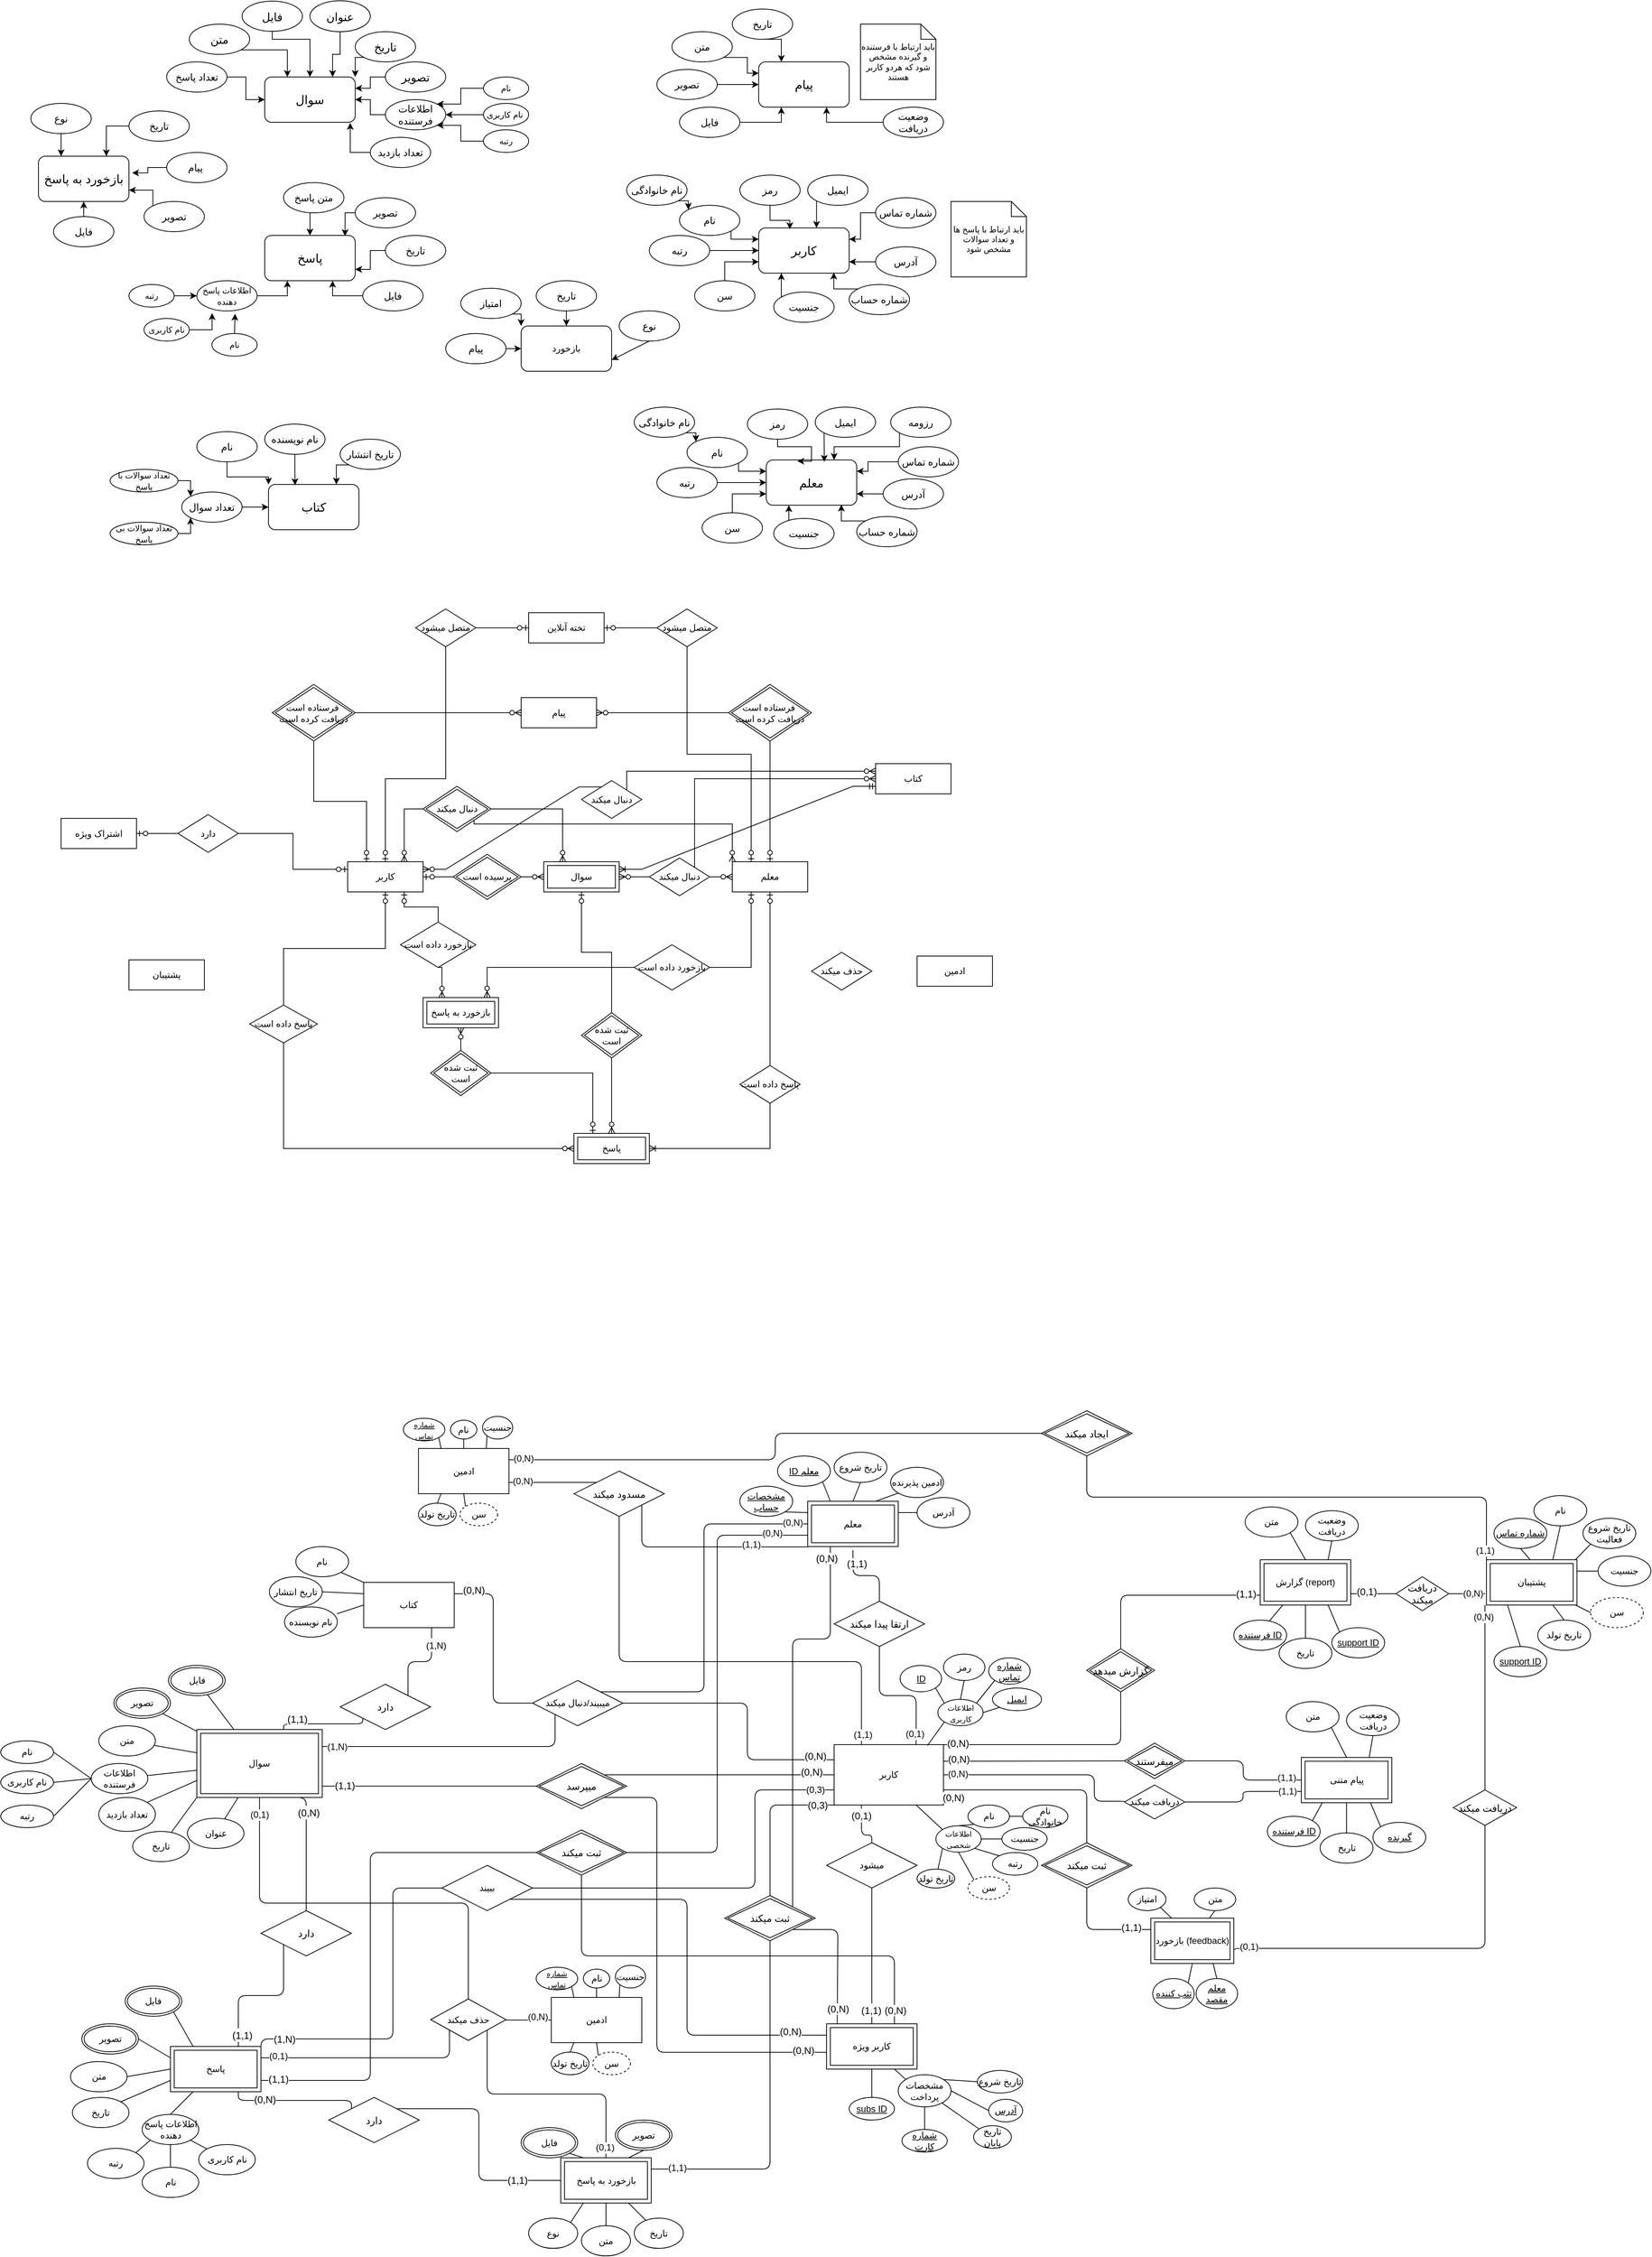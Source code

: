 <mxfile version="16.0.3" type="github">
  <diagram id="joiwjHzGV3Fkbfup1waQ" name="ERD">
    <mxGraphModel dx="4528" dy="1872" grid="1" gridSize="10" guides="1" tooltips="1" connect="1" arrows="1" fold="1" page="1" pageScale="1" pageWidth="1400" pageHeight="850" math="0" shadow="0">
      <root>
        <mxCell id="0" />
        <mxCell id="1" parent="0" />
        <mxCell id="mo1RyLKoxU8CdL2ZOADJ-21" style="edgeStyle=orthogonalEdgeStyle;rounded=0;orthogonalLoop=1;jettySize=auto;html=1;exitX=1;exitY=1;exitDx=0;exitDy=0;entryX=0.25;entryY=0;entryDx=0;entryDy=0;fontSize=13;" parent="1" source="mo1RyLKoxU8CdL2ZOADJ-1" target="mo1RyLKoxU8CdL2ZOADJ-2" edge="1">
          <mxGeometry relative="1" as="geometry" />
        </mxCell>
        <mxCell id="mo1RyLKoxU8CdL2ZOADJ-1" value="&lt;font style=&quot;font-size: 15px&quot;&gt;متن&lt;/font&gt;" style="ellipse;whiteSpace=wrap;html=1;" parent="1" vertex="1">
          <mxGeometry x="220" y="70" width="80" height="40" as="geometry" />
        </mxCell>
        <mxCell id="mo1RyLKoxU8CdL2ZOADJ-2" value="&lt;font style=&quot;font-size: 16px&quot;&gt;سوال&lt;/font&gt;" style="rounded=1;whiteSpace=wrap;html=1;" parent="1" vertex="1">
          <mxGeometry x="320" y="140" width="120" height="60" as="geometry" />
        </mxCell>
        <mxCell id="mo1RyLKoxU8CdL2ZOADJ-14" style="edgeStyle=orthogonalEdgeStyle;rounded=0;orthogonalLoop=1;jettySize=auto;html=1;exitX=0.5;exitY=1;exitDx=0;exitDy=0;entryX=0.75;entryY=0;entryDx=0;entryDy=0;fontSize=13;" parent="1" source="mo1RyLKoxU8CdL2ZOADJ-3" target="mo1RyLKoxU8CdL2ZOADJ-2" edge="1">
          <mxGeometry relative="1" as="geometry" />
        </mxCell>
        <mxCell id="mo1RyLKoxU8CdL2ZOADJ-3" value="&lt;font style=&quot;font-size: 15px&quot;&gt;عنوان&lt;/font&gt;" style="ellipse;whiteSpace=wrap;html=1;" parent="1" vertex="1">
          <mxGeometry x="380" y="39" width="80" height="41" as="geometry" />
        </mxCell>
        <mxCell id="mo1RyLKoxU8CdL2ZOADJ-15" style="edgeStyle=orthogonalEdgeStyle;rounded=0;orthogonalLoop=1;jettySize=auto;html=1;exitX=0;exitY=1;exitDx=0;exitDy=0;entryX=1;entryY=0;entryDx=0;entryDy=0;fontSize=13;" parent="1" source="mo1RyLKoxU8CdL2ZOADJ-4" target="mo1RyLKoxU8CdL2ZOADJ-2" edge="1">
          <mxGeometry relative="1" as="geometry" />
        </mxCell>
        <mxCell id="mo1RyLKoxU8CdL2ZOADJ-4" value="&lt;font style=&quot;font-size: 15px&quot;&gt;تاریخ&lt;/font&gt;" style="ellipse;whiteSpace=wrap;html=1;" parent="1" vertex="1">
          <mxGeometry x="440" y="80" width="80" height="40" as="geometry" />
        </mxCell>
        <mxCell id="mo1RyLKoxU8CdL2ZOADJ-13" style="edgeStyle=orthogonalEdgeStyle;rounded=0;orthogonalLoop=1;jettySize=auto;html=1;exitX=0.5;exitY=1;exitDx=0;exitDy=0;entryX=0.5;entryY=0;entryDx=0;entryDy=0;fontSize=13;" parent="1" source="mo1RyLKoxU8CdL2ZOADJ-5" target="mo1RyLKoxU8CdL2ZOADJ-2" edge="1">
          <mxGeometry relative="1" as="geometry">
            <Array as="points">
              <mxPoint x="330" y="90" />
              <mxPoint x="380" y="90" />
            </Array>
          </mxGeometry>
        </mxCell>
        <mxCell id="mo1RyLKoxU8CdL2ZOADJ-5" value="&lt;font style=&quot;font-size: 15px&quot;&gt;فایل&lt;/font&gt;&lt;span style=&quot;color: rgba(0 , 0 , 0 , 0) ; font-family: monospace ; font-size: 0px&quot;&gt;%3CmxGraphModel%3E%3Croot%3E%3CmxCell%20id%3D%220%22%2F%3E%3CmxCell%20id%3D%221%22%20parent%3D%220%22%2F%3E%3CmxCell%20id%3D%222%22%20value%3D%22%26lt%3Bfont%20style%3D%26quot%3Bfont-size%3A%2015px%26quot%3B%26gt%3B%D9%85%D8%AA%D9%86%26lt%3B%2Ffont%26gt%3B%22%20style%3D%22ellipse%3BwhiteSpace%3Dwrap%3Bhtml%3D1%3B%22%20vertex%3D%221%22%20parent%3D%221%22%3E%3CmxGeometry%20x%3D%22190%22%20y%3D%22100%22%20width%3D%22120%22%20height%3D%2260%22%20as%3D%22geometry%22%2F%3E%3C%2FmxCell%3E%3C%2Froot%3E%3C%2FmxGraphModel%3E&lt;/span&gt;" style="ellipse;whiteSpace=wrap;html=1;" parent="1" vertex="1">
          <mxGeometry x="290" y="39.5" width="80" height="40" as="geometry" />
        </mxCell>
        <mxCell id="mo1RyLKoxU8CdL2ZOADJ-16" style="edgeStyle=orthogonalEdgeStyle;rounded=0;orthogonalLoop=1;jettySize=auto;html=1;exitX=0.5;exitY=1;exitDx=0;exitDy=0;fontSize=13;" parent="1" source="mo1RyLKoxU8CdL2ZOADJ-6" edge="1">
          <mxGeometry relative="1" as="geometry">
            <mxPoint x="519.762" y="160.238" as="targetPoint" />
          </mxGeometry>
        </mxCell>
        <mxCell id="2i5fUij22SSwUOZy-rQ9-9" style="edgeStyle=orthogonalEdgeStyle;rounded=0;orthogonalLoop=1;jettySize=auto;html=1;exitX=0;exitY=0.5;exitDx=0;exitDy=0;entryX=1;entryY=0.25;entryDx=0;entryDy=0;fontSize=13;" parent="1" source="mo1RyLKoxU8CdL2ZOADJ-6" target="mo1RyLKoxU8CdL2ZOADJ-2" edge="1">
          <mxGeometry relative="1" as="geometry" />
        </mxCell>
        <mxCell id="mo1RyLKoxU8CdL2ZOADJ-6" value="&lt;font style=&quot;font-size: 15px&quot;&gt;تصویر&lt;/font&gt;" style="ellipse;whiteSpace=wrap;html=1;" parent="1" vertex="1">
          <mxGeometry x="480" y="120" width="80" height="40" as="geometry" />
        </mxCell>
        <mxCell id="mo1RyLKoxU8CdL2ZOADJ-18" style="edgeStyle=orthogonalEdgeStyle;rounded=0;orthogonalLoop=1;jettySize=auto;html=1;exitX=0;exitY=0.5;exitDx=0;exitDy=0;entryX=1;entryY=0.5;entryDx=0;entryDy=0;fontSize=13;" parent="1" source="mo1RyLKoxU8CdL2ZOADJ-7" target="mo1RyLKoxU8CdL2ZOADJ-2" edge="1">
          <mxGeometry relative="1" as="geometry" />
        </mxCell>
        <mxCell id="mo1RyLKoxU8CdL2ZOADJ-7" value="&lt;font style=&quot;font-size: 13px&quot;&gt;اطلاعات فرستنده&lt;/font&gt;" style="ellipse;whiteSpace=wrap;html=1;" parent="1" vertex="1">
          <mxGeometry x="480" y="170" width="80" height="40" as="geometry" />
        </mxCell>
        <mxCell id="mo1RyLKoxU8CdL2ZOADJ-20" style="edgeStyle=orthogonalEdgeStyle;rounded=0;orthogonalLoop=1;jettySize=auto;html=1;exitX=1;exitY=0.5;exitDx=0;exitDy=0;entryX=0;entryY=0.5;entryDx=0;entryDy=0;fontSize=13;" parent="1" source="mo1RyLKoxU8CdL2ZOADJ-8" target="mo1RyLKoxU8CdL2ZOADJ-2" edge="1">
          <mxGeometry relative="1" as="geometry" />
        </mxCell>
        <mxCell id="mo1RyLKoxU8CdL2ZOADJ-8" value="&lt;span style=&quot;font-size: 13px&quot;&gt;تعداد پاسخ&lt;/span&gt;&lt;span style=&quot;color: rgba(0 , 0 , 0 , 0) ; font-family: monospace ; font-size: 0px&quot;&gt;%3CmxGraphModel%3E%3Croot%3E%3CmxCell%20id%3D%220%22%2F%3E%3CmxCell%20id%3D%221%22%20parent%3D%220%22%2F%3E%3CmxCell%20id%3D%222%22%20value%3D%22%26lt%3Bfont%20style%3D%26quot%3Bfont-size%3A%2013px%26quot%3B%26gt%3B%D8%A7%D8%B7%D9%84%D8%A7%D8%B9%D8%A7%D8%AA%20%D9%81%D8%B1%D8%B3%D8%AA%D9%86%D8%AF%D9%87%26lt%3B%2Ffont%26gt%3B%22%20style%3D%22ellipse%3BwhiteSpace%3Dwrap%3Bhtml%3D1%3B%22%20vertex%3D%221%22%20parent%3D%221%22%3E%3CmxGeometry%20x%3D%22520%22%20y%3D%22200%22%20width%3D%2280%22%20height%3D%2240%22%20as%3D%22geometry%22%2F%3E%3C%2FmxCell%3E%3C%2Froot%3E%3C%2FmxGraphModel%3E&lt;/span&gt;" style="ellipse;whiteSpace=wrap;html=1;" parent="1" vertex="1">
          <mxGeometry x="190" y="120" width="80" height="40" as="geometry" />
        </mxCell>
        <mxCell id="mo1RyLKoxU8CdL2ZOADJ-19" style="edgeStyle=orthogonalEdgeStyle;rounded=0;orthogonalLoop=1;jettySize=auto;html=1;exitX=0;exitY=0.5;exitDx=0;exitDy=0;fontSize=13;entryX=0.945;entryY=1.015;entryDx=0;entryDy=0;entryPerimeter=0;" parent="1" source="mo1RyLKoxU8CdL2ZOADJ-9" target="mo1RyLKoxU8CdL2ZOADJ-2" edge="1">
          <mxGeometry relative="1" as="geometry">
            <Array as="points">
              <mxPoint x="433" y="240" />
            </Array>
          </mxGeometry>
        </mxCell>
        <mxCell id="mo1RyLKoxU8CdL2ZOADJ-9" value="&lt;span style=&quot;font-size: 13px&quot;&gt;تعداد بازدید&lt;/span&gt;" style="ellipse;whiteSpace=wrap;html=1;" parent="1" vertex="1">
          <mxGeometry x="460" y="220" width="80" height="40" as="geometry" />
        </mxCell>
        <mxCell id="2i5fUij22SSwUOZy-rQ9-1" value="&lt;span style=&quot;font-size: 16px&quot;&gt;پاسخ&lt;/span&gt;" style="rounded=1;whiteSpace=wrap;html=1;" parent="1" vertex="1">
          <mxGeometry x="320" y="350" width="120" height="60" as="geometry" />
        </mxCell>
        <mxCell id="2i5fUij22SSwUOZy-rQ9-24" style="edgeStyle=orthogonalEdgeStyle;rounded=0;orthogonalLoop=1;jettySize=auto;html=1;exitX=0.5;exitY=1;exitDx=0;exitDy=0;entryX=0.5;entryY=0;entryDx=0;entryDy=0;fontSize=11;" parent="1" source="2i5fUij22SSwUOZy-rQ9-4" target="2i5fUij22SSwUOZy-rQ9-1" edge="1">
          <mxGeometry relative="1" as="geometry" />
        </mxCell>
        <mxCell id="2i5fUij22SSwUOZy-rQ9-4" value="&lt;span style=&quot;font-size: 13px&quot;&gt;متن پاسخ&lt;/span&gt;" style="ellipse;whiteSpace=wrap;html=1;" parent="1" vertex="1">
          <mxGeometry x="345" y="280" width="80" height="40" as="geometry" />
        </mxCell>
        <mxCell id="2i5fUij22SSwUOZy-rQ9-34" style="edgeStyle=orthogonalEdgeStyle;rounded=0;orthogonalLoop=1;jettySize=auto;html=1;exitX=0;exitY=0.5;exitDx=0;exitDy=0;entryX=1;entryY=0.75;entryDx=0;entryDy=0;fontSize=11;" parent="1" source="2i5fUij22SSwUOZy-rQ9-5" target="2i5fUij22SSwUOZy-rQ9-1" edge="1">
          <mxGeometry relative="1" as="geometry" />
        </mxCell>
        <mxCell id="2i5fUij22SSwUOZy-rQ9-5" value="&lt;span style=&quot;font-size: 13px&quot;&gt;تاریخ&lt;/span&gt;" style="ellipse;whiteSpace=wrap;html=1;" parent="1" vertex="1">
          <mxGeometry x="480" y="350" width="80" height="40" as="geometry" />
        </mxCell>
        <mxCell id="2i5fUij22SSwUOZy-rQ9-30" style="edgeStyle=orthogonalEdgeStyle;rounded=0;orthogonalLoop=1;jettySize=auto;html=1;exitX=0;exitY=0.5;exitDx=0;exitDy=0;entryX=0.888;entryY=0.014;entryDx=0;entryDy=0;entryPerimeter=0;fontSize=11;" parent="1" source="2i5fUij22SSwUOZy-rQ9-6" target="2i5fUij22SSwUOZy-rQ9-1" edge="1">
          <mxGeometry relative="1" as="geometry" />
        </mxCell>
        <mxCell id="2i5fUij22SSwUOZy-rQ9-6" value="&lt;span style=&quot;font-size: 13px&quot;&gt;تصویر&lt;/span&gt;" style="ellipse;whiteSpace=wrap;html=1;" parent="1" vertex="1">
          <mxGeometry x="440" y="300" width="80" height="40" as="geometry" />
        </mxCell>
        <mxCell id="2i5fUij22SSwUOZy-rQ9-18" style="edgeStyle=orthogonalEdgeStyle;rounded=0;orthogonalLoop=1;jettySize=auto;html=1;exitX=0;exitY=0.5;exitDx=0;exitDy=0;fontSize=11;entryX=1;entryY=0;entryDx=0;entryDy=0;" parent="1" source="2i5fUij22SSwUOZy-rQ9-10" target="mo1RyLKoxU8CdL2ZOADJ-7" edge="1">
          <mxGeometry relative="1" as="geometry">
            <mxPoint x="560.0" y="190" as="targetPoint" />
            <Array as="points">
              <mxPoint x="580" y="155" />
              <mxPoint x="580" y="176" />
            </Array>
          </mxGeometry>
        </mxCell>
        <mxCell id="2i5fUij22SSwUOZy-rQ9-10" value="&lt;font style=&quot;font-size: 11px&quot;&gt;نام&lt;/font&gt;" style="ellipse;whiteSpace=wrap;html=1;" parent="1" vertex="1">
          <mxGeometry x="610" y="140" width="60" height="30" as="geometry" />
        </mxCell>
        <mxCell id="2i5fUij22SSwUOZy-rQ9-17" style="edgeStyle=orthogonalEdgeStyle;rounded=0;orthogonalLoop=1;jettySize=auto;html=1;exitX=0;exitY=0.5;exitDx=0;exitDy=0;entryX=1;entryY=0.5;entryDx=0;entryDy=0;fontSize=11;" parent="1" source="2i5fUij22SSwUOZy-rQ9-11" target="mo1RyLKoxU8CdL2ZOADJ-7" edge="1">
          <mxGeometry relative="1" as="geometry" />
        </mxCell>
        <mxCell id="2i5fUij22SSwUOZy-rQ9-11" value="&lt;font style=&quot;font-size: 11px&quot;&gt;نام کاربری&amp;nbsp;&lt;/font&gt;" style="ellipse;whiteSpace=wrap;html=1;" parent="1" vertex="1">
          <mxGeometry x="610" y="175" width="60" height="30" as="geometry" />
        </mxCell>
        <mxCell id="2i5fUij22SSwUOZy-rQ9-19" style="edgeStyle=orthogonalEdgeStyle;rounded=0;orthogonalLoop=1;jettySize=auto;html=1;exitX=0;exitY=0.5;exitDx=0;exitDy=0;entryX=1;entryY=1;entryDx=0;entryDy=0;fontSize=11;" parent="1" source="2i5fUij22SSwUOZy-rQ9-13" target="mo1RyLKoxU8CdL2ZOADJ-7" edge="1">
          <mxGeometry relative="1" as="geometry">
            <Array as="points">
              <mxPoint x="580" y="225" />
              <mxPoint x="580" y="204" />
            </Array>
          </mxGeometry>
        </mxCell>
        <mxCell id="2i5fUij22SSwUOZy-rQ9-13" value="&lt;font style=&quot;font-size: 11px&quot;&gt;رتبه&lt;/font&gt;" style="ellipse;whiteSpace=wrap;html=1;" parent="1" vertex="1">
          <mxGeometry x="610" y="210" width="60" height="30" as="geometry" />
        </mxCell>
        <mxCell id="2i5fUij22SSwUOZy-rQ9-28" style="edgeStyle=orthogonalEdgeStyle;rounded=0;orthogonalLoop=1;jettySize=auto;html=1;exitX=0;exitY=0.5;exitDx=0;exitDy=0;entryX=0.75;entryY=1;entryDx=0;entryDy=0;fontSize=11;" parent="1" source="2i5fUij22SSwUOZy-rQ9-22" target="2i5fUij22SSwUOZy-rQ9-1" edge="1">
          <mxGeometry relative="1" as="geometry" />
        </mxCell>
        <mxCell id="2i5fUij22SSwUOZy-rQ9-22" value="&lt;span style=&quot;font-size: 13px&quot;&gt;فایل&lt;/span&gt;" style="ellipse;whiteSpace=wrap;html=1;" parent="1" vertex="1">
          <mxGeometry x="450" y="410" width="80" height="40" as="geometry" />
        </mxCell>
        <mxCell id="2i5fUij22SSwUOZy-rQ9-27" style="edgeStyle=orthogonalEdgeStyle;rounded=0;orthogonalLoop=1;jettySize=auto;html=1;exitX=1;exitY=0.5;exitDx=0;exitDy=0;entryX=0.25;entryY=1;entryDx=0;entryDy=0;fontSize=11;" parent="1" source="2i5fUij22SSwUOZy-rQ9-23" target="2i5fUij22SSwUOZy-rQ9-1" edge="1">
          <mxGeometry relative="1" as="geometry" />
        </mxCell>
        <mxCell id="2i5fUij22SSwUOZy-rQ9-23" value="&lt;font style=&quot;font-size: 11px&quot;&gt;اطلاعات پاسخ دهنده&lt;/font&gt;" style="ellipse;whiteSpace=wrap;html=1;" parent="1" vertex="1">
          <mxGeometry x="230" y="410" width="80" height="40" as="geometry" />
        </mxCell>
        <mxCell id="2i5fUij22SSwUOZy-rQ9-39" style="edgeStyle=orthogonalEdgeStyle;rounded=0;orthogonalLoop=1;jettySize=auto;html=1;exitX=1;exitY=0.5;exitDx=0;exitDy=0;entryX=0;entryY=0.5;entryDx=0;entryDy=0;fontSize=11;" parent="1" source="2i5fUij22SSwUOZy-rQ9-35" target="2i5fUij22SSwUOZy-rQ9-23" edge="1">
          <mxGeometry relative="1" as="geometry" />
        </mxCell>
        <mxCell id="2i5fUij22SSwUOZy-rQ9-35" value="&lt;font style=&quot;font-size: 11px&quot;&gt;رتبه&lt;/font&gt;" style="ellipse;whiteSpace=wrap;html=1;" parent="1" vertex="1">
          <mxGeometry x="140" y="415" width="60" height="30" as="geometry" />
        </mxCell>
        <mxCell id="2i5fUij22SSwUOZy-rQ9-40" style="edgeStyle=orthogonalEdgeStyle;rounded=0;orthogonalLoop=1;jettySize=auto;html=1;exitX=1;exitY=0.5;exitDx=0;exitDy=0;fontSize=11;entryX=0.253;entryY=1.076;entryDx=0;entryDy=0;entryPerimeter=0;" parent="1" source="2i5fUij22SSwUOZy-rQ9-37" target="2i5fUij22SSwUOZy-rQ9-23" edge="1">
          <mxGeometry relative="1" as="geometry">
            <mxPoint x="250" y="460" as="targetPoint" />
          </mxGeometry>
        </mxCell>
        <mxCell id="2i5fUij22SSwUOZy-rQ9-37" value="&lt;font style=&quot;font-size: 11px&quot;&gt;نام کاربری&lt;br&gt;&lt;/font&gt;" style="ellipse;whiteSpace=wrap;html=1;" parent="1" vertex="1">
          <mxGeometry x="160" y="460" width="60" height="30" as="geometry" />
        </mxCell>
        <mxCell id="2i5fUij22SSwUOZy-rQ9-41" style="edgeStyle=orthogonalEdgeStyle;rounded=0;orthogonalLoop=1;jettySize=auto;html=1;exitX=0.5;exitY=0;exitDx=0;exitDy=0;entryX=0.633;entryY=1.094;entryDx=0;entryDy=0;entryPerimeter=0;fontSize=11;" parent="1" source="2i5fUij22SSwUOZy-rQ9-38" target="2i5fUij22SSwUOZy-rQ9-23" edge="1">
          <mxGeometry relative="1" as="geometry" />
        </mxCell>
        <mxCell id="2i5fUij22SSwUOZy-rQ9-38" value="&lt;font style=&quot;font-size: 11px&quot;&gt;نام&lt;/font&gt;" style="ellipse;whiteSpace=wrap;html=1;" parent="1" vertex="1">
          <mxGeometry x="250" y="480" width="60" height="30" as="geometry" />
        </mxCell>
        <mxCell id="2i5fUij22SSwUOZy-rQ9-51" value="&lt;span style=&quot;font-size: 16px&quot;&gt;کتاب&lt;/span&gt;" style="rounded=1;whiteSpace=wrap;html=1;" parent="1" vertex="1">
          <mxGeometry x="325" y="680" width="120" height="60" as="geometry" />
        </mxCell>
        <mxCell id="2i5fUij22SSwUOZy-rQ9-53" style="edgeStyle=orthogonalEdgeStyle;rounded=0;orthogonalLoop=1;jettySize=auto;html=1;exitX=1;exitY=0.5;exitDx=0;exitDy=0;entryX=0;entryY=0.5;entryDx=0;entryDy=0;fontSize=11;" parent="1" source="2i5fUij22SSwUOZy-rQ9-52" target="2i5fUij22SSwUOZy-rQ9-51" edge="1">
          <mxGeometry relative="1" as="geometry" />
        </mxCell>
        <mxCell id="2i5fUij22SSwUOZy-rQ9-52" value="&lt;span style=&quot;font-size: 13px&quot;&gt;تعداد سوال&lt;/span&gt;" style="ellipse;whiteSpace=wrap;html=1;" parent="1" vertex="1">
          <mxGeometry x="210" y="690" width="80" height="40" as="geometry" />
        </mxCell>
        <mxCell id="2i5fUij22SSwUOZy-rQ9-62" style="edgeStyle=orthogonalEdgeStyle;rounded=0;orthogonalLoop=1;jettySize=auto;html=1;exitX=0.5;exitY=1;exitDx=0;exitDy=0;entryX=0;entryY=0;entryDx=0;entryDy=0;fontSize=11;" parent="1" source="2i5fUij22SSwUOZy-rQ9-54" target="2i5fUij22SSwUOZy-rQ9-51" edge="1">
          <mxGeometry relative="1" as="geometry" />
        </mxCell>
        <mxCell id="2i5fUij22SSwUOZy-rQ9-54" value="&lt;span style=&quot;font-size: 13px&quot;&gt;نام&lt;/span&gt;" style="ellipse;whiteSpace=wrap;html=1;" parent="1" vertex="1">
          <mxGeometry x="230" y="610" width="80" height="40" as="geometry" />
        </mxCell>
        <mxCell id="2i5fUij22SSwUOZy-rQ9-63" style="edgeStyle=orthogonalEdgeStyle;rounded=0;orthogonalLoop=1;jettySize=auto;html=1;exitX=0.5;exitY=1;exitDx=0;exitDy=0;entryX=0.294;entryY=0.016;entryDx=0;entryDy=0;entryPerimeter=0;fontSize=11;" parent="1" source="2i5fUij22SSwUOZy-rQ9-55" target="2i5fUij22SSwUOZy-rQ9-51" edge="1">
          <mxGeometry relative="1" as="geometry" />
        </mxCell>
        <mxCell id="2i5fUij22SSwUOZy-rQ9-55" value="&lt;span style=&quot;font-size: 13px&quot;&gt;نام نویسنده&lt;/span&gt;" style="ellipse;whiteSpace=wrap;html=1;" parent="1" vertex="1">
          <mxGeometry x="320" y="600" width="80" height="40" as="geometry" />
        </mxCell>
        <mxCell id="2i5fUij22SSwUOZy-rQ9-64" style="edgeStyle=orthogonalEdgeStyle;rounded=0;orthogonalLoop=1;jettySize=auto;html=1;exitX=0;exitY=1;exitDx=0;exitDy=0;entryX=0.75;entryY=0;entryDx=0;entryDy=0;fontSize=11;" parent="1" source="2i5fUij22SSwUOZy-rQ9-56" target="2i5fUij22SSwUOZy-rQ9-51" edge="1">
          <mxGeometry relative="1" as="geometry" />
        </mxCell>
        <mxCell id="2i5fUij22SSwUOZy-rQ9-56" value="&lt;span style=&quot;font-size: 13px&quot;&gt;تاریخ انتشار&lt;/span&gt;" style="ellipse;whiteSpace=wrap;html=1;" parent="1" vertex="1">
          <mxGeometry x="420" y="620" width="80" height="40" as="geometry" />
        </mxCell>
        <mxCell id="2i5fUij22SSwUOZy-rQ9-60" style="edgeStyle=orthogonalEdgeStyle;rounded=0;orthogonalLoop=1;jettySize=auto;html=1;exitX=1;exitY=0.5;exitDx=0;exitDy=0;entryX=0;entryY=0;entryDx=0;entryDy=0;fontSize=11;" parent="1" source="2i5fUij22SSwUOZy-rQ9-58" target="2i5fUij22SSwUOZy-rQ9-52" edge="1">
          <mxGeometry relative="1" as="geometry" />
        </mxCell>
        <mxCell id="2i5fUij22SSwUOZy-rQ9-58" value="&lt;font style=&quot;font-size: 11px&quot;&gt;تعداد سوالات با پاسخ&lt;/font&gt;" style="ellipse;whiteSpace=wrap;html=1;" parent="1" vertex="1">
          <mxGeometry x="115" y="660" width="90" height="30" as="geometry" />
        </mxCell>
        <mxCell id="2i5fUij22SSwUOZy-rQ9-61" style="edgeStyle=orthogonalEdgeStyle;rounded=0;orthogonalLoop=1;jettySize=auto;html=1;exitX=1;exitY=0.5;exitDx=0;exitDy=0;entryX=0;entryY=1;entryDx=0;entryDy=0;fontSize=11;" parent="1" source="2i5fUij22SSwUOZy-rQ9-59" target="2i5fUij22SSwUOZy-rQ9-52" edge="1">
          <mxGeometry relative="1" as="geometry" />
        </mxCell>
        <mxCell id="2i5fUij22SSwUOZy-rQ9-59" value="&lt;font style=&quot;font-size: 11px&quot;&gt;تعداد سوالات بی پاسخ&lt;/font&gt;" style="ellipse;whiteSpace=wrap;html=1;" parent="1" vertex="1">
          <mxGeometry x="115" y="730" width="90" height="30" as="geometry" />
        </mxCell>
        <mxCell id="2i5fUij22SSwUOZy-rQ9-82" style="edgeStyle=orthogonalEdgeStyle;rounded=0;orthogonalLoop=1;jettySize=auto;html=1;exitX=0.75;exitY=1;exitDx=0;exitDy=0;fontSize=11;" parent="1" source="2i5fUij22SSwUOZy-rQ9-65" edge="1">
          <mxGeometry relative="1" as="geometry">
            <mxPoint x="1065.444" y="180.444" as="targetPoint" />
          </mxGeometry>
        </mxCell>
        <mxCell id="2i5fUij22SSwUOZy-rQ9-65" value="&lt;span style=&quot;font-size: 16px&quot;&gt;پیام&lt;/span&gt;" style="rounded=1;whiteSpace=wrap;html=1;" parent="1" vertex="1">
          <mxGeometry x="975" y="120" width="120" height="60" as="geometry" />
        </mxCell>
        <mxCell id="2i5fUij22SSwUOZy-rQ9-76" style="edgeStyle=orthogonalEdgeStyle;rounded=0;orthogonalLoop=1;jettySize=auto;html=1;exitX=1;exitY=1;exitDx=0;exitDy=0;entryX=0;entryY=0.25;entryDx=0;entryDy=0;fontSize=11;" parent="1" source="2i5fUij22SSwUOZy-rQ9-66" target="2i5fUij22SSwUOZy-rQ9-65" edge="1">
          <mxGeometry relative="1" as="geometry" />
        </mxCell>
        <mxCell id="2i5fUij22SSwUOZy-rQ9-66" value="&lt;span style=&quot;font-size: 13px&quot;&gt;متن&lt;/span&gt;" style="ellipse;whiteSpace=wrap;html=1;" parent="1" vertex="1">
          <mxGeometry x="860" y="80" width="80" height="40" as="geometry" />
        </mxCell>
        <mxCell id="2i5fUij22SSwUOZy-rQ9-78" style="edgeStyle=orthogonalEdgeStyle;rounded=0;orthogonalLoop=1;jettySize=auto;html=1;exitX=0.5;exitY=1;exitDx=0;exitDy=0;entryX=0.25;entryY=0;entryDx=0;entryDy=0;fontSize=11;" parent="1" source="2i5fUij22SSwUOZy-rQ9-67" target="2i5fUij22SSwUOZy-rQ9-65" edge="1">
          <mxGeometry relative="1" as="geometry" />
        </mxCell>
        <mxCell id="2i5fUij22SSwUOZy-rQ9-67" value="&lt;span style=&quot;font-size: 13px&quot;&gt;تاریخ&lt;/span&gt;" style="ellipse;whiteSpace=wrap;html=1;" parent="1" vertex="1">
          <mxGeometry x="940" y="50" width="80" height="40" as="geometry" />
        </mxCell>
        <mxCell id="2i5fUij22SSwUOZy-rQ9-74" value="" style="edgeStyle=orthogonalEdgeStyle;rounded=0;orthogonalLoop=1;jettySize=auto;html=1;fontSize=11;" parent="1" source="2i5fUij22SSwUOZy-rQ9-73" target="2i5fUij22SSwUOZy-rQ9-65" edge="1">
          <mxGeometry relative="1" as="geometry" />
        </mxCell>
        <mxCell id="2i5fUij22SSwUOZy-rQ9-73" value="&lt;span style=&quot;font-size: 13px&quot;&gt;تصویر&lt;/span&gt;" style="ellipse;whiteSpace=wrap;html=1;" parent="1" vertex="1">
          <mxGeometry x="840" y="130" width="80" height="40" as="geometry" />
        </mxCell>
        <mxCell id="2i5fUij22SSwUOZy-rQ9-77" style="edgeStyle=orthogonalEdgeStyle;rounded=0;orthogonalLoop=1;jettySize=auto;html=1;exitX=1;exitY=0.5;exitDx=0;exitDy=0;entryX=0.25;entryY=1;entryDx=0;entryDy=0;fontSize=11;" parent="1" source="2i5fUij22SSwUOZy-rQ9-75" target="2i5fUij22SSwUOZy-rQ9-65" edge="1">
          <mxGeometry relative="1" as="geometry" />
        </mxCell>
        <mxCell id="2i5fUij22SSwUOZy-rQ9-75" value="&lt;span style=&quot;font-size: 13px&quot;&gt;فایل&lt;/span&gt;" style="ellipse;whiteSpace=wrap;html=1;" parent="1" vertex="1">
          <mxGeometry x="870" y="180" width="80" height="40" as="geometry" />
        </mxCell>
        <mxCell id="2i5fUij22SSwUOZy-rQ9-83" style="edgeStyle=orthogonalEdgeStyle;rounded=0;orthogonalLoop=1;jettySize=auto;html=1;exitX=0;exitY=0.5;exitDx=0;exitDy=0;entryX=0.75;entryY=1;entryDx=0;entryDy=0;fontSize=11;" parent="1" source="2i5fUij22SSwUOZy-rQ9-81" target="2i5fUij22SSwUOZy-rQ9-65" edge="1">
          <mxGeometry relative="1" as="geometry" />
        </mxCell>
        <mxCell id="2i5fUij22SSwUOZy-rQ9-81" value="&lt;span style=&quot;font-size: 13px&quot;&gt;وضعیت دریافت&lt;/span&gt;" style="ellipse;whiteSpace=wrap;html=1;" parent="1" vertex="1">
          <mxGeometry x="1140" y="180" width="80" height="40" as="geometry" />
        </mxCell>
        <mxCell id="2i5fUij22SSwUOZy-rQ9-84" value="باید ارتباط با فرستنده و گیرنده مشخص شود که هردو کاربر هستند" style="shape=note;size=20;whiteSpace=wrap;html=1;fontSize=11;" parent="1" vertex="1">
          <mxGeometry x="1110" y="70" width="100" height="100" as="geometry" />
        </mxCell>
        <mxCell id="2i5fUij22SSwUOZy-rQ9-85" value="&lt;span style=&quot;font-size: 16px&quot;&gt;کاربر&lt;/span&gt;" style="rounded=1;whiteSpace=wrap;html=1;" parent="1" vertex="1">
          <mxGeometry x="975" y="340" width="120" height="60" as="geometry" />
        </mxCell>
        <mxCell id="2i5fUij22SSwUOZy-rQ9-110" style="edgeStyle=orthogonalEdgeStyle;rounded=0;orthogonalLoop=1;jettySize=auto;html=1;exitX=1;exitY=1;exitDx=0;exitDy=0;entryX=0;entryY=0.25;entryDx=0;entryDy=0;fontSize=11;" parent="1" source="2i5fUij22SSwUOZy-rQ9-86" target="2i5fUij22SSwUOZy-rQ9-85" edge="1">
          <mxGeometry relative="1" as="geometry">
            <Array as="points">
              <mxPoint x="938" y="355" />
            </Array>
          </mxGeometry>
        </mxCell>
        <mxCell id="2i5fUij22SSwUOZy-rQ9-86" value="&lt;span style=&quot;font-size: 13px&quot;&gt;نام&lt;/span&gt;" style="ellipse;whiteSpace=wrap;html=1;" parent="1" vertex="1">
          <mxGeometry x="870" y="310" width="80" height="40" as="geometry" />
        </mxCell>
        <mxCell id="2i5fUij22SSwUOZy-rQ9-95" style="edgeStyle=orthogonalEdgeStyle;rounded=0;orthogonalLoop=1;jettySize=auto;html=1;exitX=0.5;exitY=1;exitDx=0;exitDy=0;entryX=0.344;entryY=0.028;entryDx=0;entryDy=0;entryPerimeter=0;fontSize=11;" parent="1" source="2i5fUij22SSwUOZy-rQ9-87" target="2i5fUij22SSwUOZy-rQ9-85" edge="1">
          <mxGeometry relative="1" as="geometry" />
        </mxCell>
        <mxCell id="2i5fUij22SSwUOZy-rQ9-87" value="&lt;span style=&quot;font-size: 13px&quot;&gt;رمز&lt;/span&gt;" style="ellipse;whiteSpace=wrap;html=1;" parent="1" vertex="1">
          <mxGeometry x="950" y="270" width="80" height="40" as="geometry" />
        </mxCell>
        <mxCell id="2i5fUij22SSwUOZy-rQ9-96" style="edgeStyle=orthogonalEdgeStyle;rounded=0;orthogonalLoop=1;jettySize=auto;html=1;exitX=0;exitY=1;exitDx=0;exitDy=0;entryX=0.639;entryY=0;entryDx=0;entryDy=0;entryPerimeter=0;fontSize=11;" parent="1" source="2i5fUij22SSwUOZy-rQ9-88" target="2i5fUij22SSwUOZy-rQ9-85" edge="1">
          <mxGeometry relative="1" as="geometry" />
        </mxCell>
        <mxCell id="2i5fUij22SSwUOZy-rQ9-88" value="&lt;span style=&quot;font-size: 13px&quot;&gt;ایمیل&lt;br&gt;&lt;/span&gt;" style="ellipse;whiteSpace=wrap;html=1;" parent="1" vertex="1">
          <mxGeometry x="1040" y="270" width="80" height="40" as="geometry" />
        </mxCell>
        <mxCell id="2i5fUij22SSwUOZy-rQ9-97" style="edgeStyle=orthogonalEdgeStyle;rounded=0;orthogonalLoop=1;jettySize=auto;html=1;exitX=0;exitY=0.5;exitDx=0;exitDy=0;entryX=1;entryY=0.25;entryDx=0;entryDy=0;fontSize=11;" parent="1" source="2i5fUij22SSwUOZy-rQ9-89" target="2i5fUij22SSwUOZy-rQ9-85" edge="1">
          <mxGeometry relative="1" as="geometry">
            <Array as="points">
              <mxPoint x="1110" y="320" />
              <mxPoint x="1110" y="355" />
            </Array>
          </mxGeometry>
        </mxCell>
        <mxCell id="2i5fUij22SSwUOZy-rQ9-89" value="&lt;span style=&quot;font-size: 13px&quot;&gt;شماره تماس&lt;br&gt;&lt;/span&gt;" style="ellipse;whiteSpace=wrap;html=1;" parent="1" vertex="1">
          <mxGeometry x="1130" y="300" width="80" height="40" as="geometry" />
        </mxCell>
        <mxCell id="2i5fUij22SSwUOZy-rQ9-106" style="edgeStyle=orthogonalEdgeStyle;rounded=0;orthogonalLoop=1;jettySize=auto;html=1;exitX=1;exitY=1;exitDx=0;exitDy=0;entryX=0;entryY=0;entryDx=0;entryDy=0;fontSize=11;" parent="1" source="2i5fUij22SSwUOZy-rQ9-90" target="2i5fUij22SSwUOZy-rQ9-86" edge="1">
          <mxGeometry relative="1" as="geometry" />
        </mxCell>
        <mxCell id="2i5fUij22SSwUOZy-rQ9-90" value="&lt;span style=&quot;font-size: 13px&quot;&gt;نام خانوادگی&lt;/span&gt;" style="ellipse;whiteSpace=wrap;html=1;" parent="1" vertex="1">
          <mxGeometry x="800" y="270" width="80" height="40" as="geometry" />
        </mxCell>
        <mxCell id="2i5fUij22SSwUOZy-rQ9-98" style="edgeStyle=orthogonalEdgeStyle;rounded=0;orthogonalLoop=1;jettySize=auto;html=1;exitX=0;exitY=0.5;exitDx=0;exitDy=0;entryX=1;entryY=0.75;entryDx=0;entryDy=0;fontSize=11;" parent="1" source="2i5fUij22SSwUOZy-rQ9-91" target="2i5fUij22SSwUOZy-rQ9-85" edge="1">
          <mxGeometry relative="1" as="geometry" />
        </mxCell>
        <mxCell id="2i5fUij22SSwUOZy-rQ9-91" value="&lt;span style=&quot;font-size: 13px&quot;&gt;آدرس&lt;br&gt;&lt;/span&gt;" style="ellipse;whiteSpace=wrap;html=1;" parent="1" vertex="1">
          <mxGeometry x="1130" y="365" width="80" height="40" as="geometry" />
        </mxCell>
        <mxCell id="2i5fUij22SSwUOZy-rQ9-104" style="edgeStyle=orthogonalEdgeStyle;rounded=0;orthogonalLoop=1;jettySize=auto;html=1;exitX=0;exitY=0;exitDx=0;exitDy=0;entryX=0.83;entryY=0.987;entryDx=0;entryDy=0;entryPerimeter=0;fontSize=11;" parent="1" source="2i5fUij22SSwUOZy-rQ9-92" target="2i5fUij22SSwUOZy-rQ9-85" edge="1">
          <mxGeometry relative="1" as="geometry" />
        </mxCell>
        <mxCell id="2i5fUij22SSwUOZy-rQ9-92" value="&lt;span style=&quot;font-size: 13px&quot;&gt;شماره حساب&lt;br&gt;&lt;/span&gt;" style="ellipse;whiteSpace=wrap;html=1;" parent="1" vertex="1">
          <mxGeometry x="1095" y="415" width="80" height="40" as="geometry" />
        </mxCell>
        <mxCell id="2i5fUij22SSwUOZy-rQ9-102" style="edgeStyle=orthogonalEdgeStyle;rounded=0;orthogonalLoop=1;jettySize=auto;html=1;exitX=0;exitY=0;exitDx=0;exitDy=0;entryX=0.25;entryY=1;entryDx=0;entryDy=0;fontSize=11;" parent="1" source="2i5fUij22SSwUOZy-rQ9-93" target="2i5fUij22SSwUOZy-rQ9-85" edge="1">
          <mxGeometry relative="1" as="geometry" />
        </mxCell>
        <mxCell id="2i5fUij22SSwUOZy-rQ9-93" value="&lt;span style=&quot;font-size: 13px&quot;&gt;جنسیت&lt;br&gt;&lt;/span&gt;" style="ellipse;whiteSpace=wrap;html=1;" parent="1" vertex="1">
          <mxGeometry x="995" y="425" width="80" height="40" as="geometry" />
        </mxCell>
        <mxCell id="2i5fUij22SSwUOZy-rQ9-101" style="edgeStyle=orthogonalEdgeStyle;rounded=0;orthogonalLoop=1;jettySize=auto;html=1;exitX=0.5;exitY=0;exitDx=0;exitDy=0;entryX=0;entryY=0.75;entryDx=0;entryDy=0;fontSize=11;" parent="1" source="2i5fUij22SSwUOZy-rQ9-94" target="2i5fUij22SSwUOZy-rQ9-85" edge="1">
          <mxGeometry relative="1" as="geometry" />
        </mxCell>
        <mxCell id="2i5fUij22SSwUOZy-rQ9-94" value="&lt;span style=&quot;font-size: 13px&quot;&gt;سن&lt;br&gt;&lt;/span&gt;" style="ellipse;whiteSpace=wrap;html=1;" parent="1" vertex="1">
          <mxGeometry x="890" y="410" width="80" height="40" as="geometry" />
        </mxCell>
        <mxCell id="2i5fUij22SSwUOZy-rQ9-107" value="باید ارتباط با پاسخ ها و تعداد سوالات مشخص شود" style="shape=note;size=20;whiteSpace=wrap;html=1;fontSize=11;" parent="1" vertex="1">
          <mxGeometry x="1230" y="305" width="100" height="100" as="geometry" />
        </mxCell>
        <mxCell id="2i5fUij22SSwUOZy-rQ9-109" style="edgeStyle=orthogonalEdgeStyle;rounded=0;orthogonalLoop=1;jettySize=auto;html=1;exitX=1;exitY=0.5;exitDx=0;exitDy=0;entryX=0;entryY=0.5;entryDx=0;entryDy=0;fontSize=11;" parent="1" source="2i5fUij22SSwUOZy-rQ9-108" target="2i5fUij22SSwUOZy-rQ9-85" edge="1">
          <mxGeometry relative="1" as="geometry">
            <Array as="points">
              <mxPoint x="900" y="370" />
            </Array>
          </mxGeometry>
        </mxCell>
        <mxCell id="2i5fUij22SSwUOZy-rQ9-108" value="&lt;span style=&quot;font-size: 13px&quot;&gt;رتبه&lt;/span&gt;" style="ellipse;whiteSpace=wrap;html=1;" parent="1" vertex="1">
          <mxGeometry x="830" y="350" width="80" height="40" as="geometry" />
        </mxCell>
        <mxCell id="2i5fUij22SSwUOZy-rQ9-113" value="&lt;span style=&quot;font-size: 16px&quot;&gt;بازخورد به پاسخ&lt;/span&gt;" style="rounded=1;whiteSpace=wrap;html=1;" parent="1" vertex="1">
          <mxGeometry x="20" y="245" width="120" height="60" as="geometry" />
        </mxCell>
        <mxCell id="2i5fUij22SSwUOZy-rQ9-132" style="edgeStyle=orthogonalEdgeStyle;rounded=0;orthogonalLoop=1;jettySize=auto;html=1;exitX=0.5;exitY=1;exitDx=0;exitDy=0;entryX=0.25;entryY=0;entryDx=0;entryDy=0;fontSize=11;" parent="1" source="2i5fUij22SSwUOZy-rQ9-115" target="2i5fUij22SSwUOZy-rQ9-113" edge="1">
          <mxGeometry relative="1" as="geometry" />
        </mxCell>
        <mxCell id="2i5fUij22SSwUOZy-rQ9-115" value="&lt;span style=&quot;font-size: 13px&quot;&gt;نوع&lt;/span&gt;" style="ellipse;whiteSpace=wrap;html=1;" parent="1" vertex="1">
          <mxGeometry x="10" y="175" width="80" height="40" as="geometry" />
        </mxCell>
        <mxCell id="2i5fUij22SSwUOZy-rQ9-125" style="edgeStyle=orthogonalEdgeStyle;rounded=0;orthogonalLoop=1;jettySize=auto;html=1;exitX=0;exitY=0.5;exitDx=0;exitDy=0;entryX=0.75;entryY=0;entryDx=0;entryDy=0;fontSize=11;" parent="1" source="2i5fUij22SSwUOZy-rQ9-116" target="2i5fUij22SSwUOZy-rQ9-113" edge="1">
          <mxGeometry relative="1" as="geometry" />
        </mxCell>
        <mxCell id="2i5fUij22SSwUOZy-rQ9-116" value="&lt;span style=&quot;font-size: 13px&quot;&gt;تاریخ&lt;/span&gt;" style="ellipse;whiteSpace=wrap;html=1;" parent="1" vertex="1">
          <mxGeometry x="140" y="185" width="80" height="40" as="geometry" />
        </mxCell>
        <mxCell id="2i5fUij22SSwUOZy-rQ9-127" style="edgeStyle=orthogonalEdgeStyle;rounded=0;orthogonalLoop=1;jettySize=auto;html=1;exitX=0;exitY=0.5;exitDx=0;exitDy=0;entryX=1.035;entryY=0.368;entryDx=0;entryDy=0;entryPerimeter=0;fontSize=11;" parent="1" source="2i5fUij22SSwUOZy-rQ9-117" target="2i5fUij22SSwUOZy-rQ9-113" edge="1">
          <mxGeometry relative="1" as="geometry">
            <Array as="points">
              <mxPoint x="165" y="260" />
              <mxPoint x="165" y="267" />
            </Array>
          </mxGeometry>
        </mxCell>
        <mxCell id="2i5fUij22SSwUOZy-rQ9-117" value="&lt;span style=&quot;font-size: 13px&quot;&gt;پیام&amp;nbsp;&lt;/span&gt;" style="ellipse;whiteSpace=wrap;html=1;" parent="1" vertex="1">
          <mxGeometry x="190" y="240" width="80" height="40" as="geometry" />
        </mxCell>
        <mxCell id="2i5fUij22SSwUOZy-rQ9-128" style="edgeStyle=orthogonalEdgeStyle;rounded=0;orthogonalLoop=1;jettySize=auto;html=1;exitX=0;exitY=0;exitDx=0;exitDy=0;entryX=1;entryY=0.75;entryDx=0;entryDy=0;fontSize=11;" parent="1" source="2i5fUij22SSwUOZy-rQ9-118" target="2i5fUij22SSwUOZy-rQ9-113" edge="1">
          <mxGeometry relative="1" as="geometry">
            <Array as="points">
              <mxPoint x="172" y="290" />
            </Array>
          </mxGeometry>
        </mxCell>
        <mxCell id="2i5fUij22SSwUOZy-rQ9-118" value="&lt;span style=&quot;font-size: 13px&quot;&gt;تصویر&lt;/span&gt;" style="ellipse;whiteSpace=wrap;html=1;" parent="1" vertex="1">
          <mxGeometry x="160" y="305" width="80" height="40" as="geometry" />
        </mxCell>
        <mxCell id="2i5fUij22SSwUOZy-rQ9-129" style="edgeStyle=orthogonalEdgeStyle;rounded=0;orthogonalLoop=1;jettySize=auto;html=1;exitX=0.5;exitY=0;exitDx=0;exitDy=0;entryX=0.5;entryY=1;entryDx=0;entryDy=0;fontSize=11;" parent="1" source="2i5fUij22SSwUOZy-rQ9-119" target="2i5fUij22SSwUOZy-rQ9-113" edge="1">
          <mxGeometry relative="1" as="geometry" />
        </mxCell>
        <mxCell id="2i5fUij22SSwUOZy-rQ9-119" value="&lt;span style=&quot;font-size: 13px&quot;&gt;فایل&lt;/span&gt;" style="ellipse;whiteSpace=wrap;html=1;" parent="1" vertex="1">
          <mxGeometry x="40" y="325" width="80" height="40" as="geometry" />
        </mxCell>
        <mxCell id="2i5fUij22SSwUOZy-rQ9-130" style="edgeStyle=orthogonalEdgeStyle;rounded=0;orthogonalLoop=1;jettySize=auto;html=1;exitX=0.5;exitY=1;exitDx=0;exitDy=0;fontSize=11;" parent="1" source="2i5fUij22SSwUOZy-rQ9-115" target="2i5fUij22SSwUOZy-rQ9-115" edge="1">
          <mxGeometry relative="1" as="geometry" />
        </mxCell>
        <mxCell id="2i5fUij22SSwUOZy-rQ9-134" value="&lt;span style=&quot;font-size: 16px&quot;&gt;معلم&lt;/span&gt;" style="rounded=1;whiteSpace=wrap;html=1;" parent="1" vertex="1">
          <mxGeometry x="985" y="647.5" width="120" height="60" as="geometry" />
        </mxCell>
        <mxCell id="2i5fUij22SSwUOZy-rQ9-135" style="edgeStyle=orthogonalEdgeStyle;rounded=0;orthogonalLoop=1;jettySize=auto;html=1;exitX=1;exitY=1;exitDx=0;exitDy=0;entryX=0;entryY=0.25;entryDx=0;entryDy=0;fontSize=11;" parent="1" source="2i5fUij22SSwUOZy-rQ9-136" target="2i5fUij22SSwUOZy-rQ9-134" edge="1">
          <mxGeometry relative="1" as="geometry">
            <Array as="points">
              <mxPoint x="948" y="662.5" />
            </Array>
          </mxGeometry>
        </mxCell>
        <mxCell id="2i5fUij22SSwUOZy-rQ9-136" value="&lt;span style=&quot;font-size: 13px&quot;&gt;نام&lt;/span&gt;" style="ellipse;whiteSpace=wrap;html=1;" parent="1" vertex="1">
          <mxGeometry x="880" y="617.5" width="80" height="40" as="geometry" />
        </mxCell>
        <mxCell id="2i5fUij22SSwUOZy-rQ9-137" style="edgeStyle=orthogonalEdgeStyle;rounded=0;orthogonalLoop=1;jettySize=auto;html=1;exitX=0.5;exitY=1;exitDx=0;exitDy=0;entryX=0.344;entryY=0.028;entryDx=0;entryDy=0;entryPerimeter=0;fontSize=11;" parent="1" source="2i5fUij22SSwUOZy-rQ9-138" target="2i5fUij22SSwUOZy-rQ9-134" edge="1">
          <mxGeometry relative="1" as="geometry">
            <Array as="points">
              <mxPoint x="1000" y="630" />
              <mxPoint x="1045" y="630" />
            </Array>
          </mxGeometry>
        </mxCell>
        <mxCell id="2i5fUij22SSwUOZy-rQ9-138" value="&lt;span style=&quot;font-size: 13px&quot;&gt;رمز&lt;/span&gt;" style="ellipse;whiteSpace=wrap;html=1;" parent="1" vertex="1">
          <mxGeometry x="960" y="580" width="80" height="40" as="geometry" />
        </mxCell>
        <mxCell id="2i5fUij22SSwUOZy-rQ9-139" style="edgeStyle=orthogonalEdgeStyle;rounded=0;orthogonalLoop=1;jettySize=auto;html=1;exitX=0;exitY=1;exitDx=0;exitDy=0;fontSize=11;" parent="1" source="2i5fUij22SSwUOZy-rQ9-140" edge="1">
          <mxGeometry relative="1" as="geometry">
            <mxPoint x="1062" y="650" as="targetPoint" />
          </mxGeometry>
        </mxCell>
        <mxCell id="2i5fUij22SSwUOZy-rQ9-140" value="&lt;span style=&quot;font-size: 13px&quot;&gt;ایمیل&lt;br&gt;&lt;/span&gt;" style="ellipse;whiteSpace=wrap;html=1;" parent="1" vertex="1">
          <mxGeometry x="1050" y="577.5" width="80" height="40" as="geometry" />
        </mxCell>
        <mxCell id="2i5fUij22SSwUOZy-rQ9-141" style="edgeStyle=orthogonalEdgeStyle;rounded=0;orthogonalLoop=1;jettySize=auto;html=1;exitX=0;exitY=0.5;exitDx=0;exitDy=0;entryX=1;entryY=0.25;entryDx=0;entryDy=0;fontSize=11;" parent="1" source="2i5fUij22SSwUOZy-rQ9-142" target="2i5fUij22SSwUOZy-rQ9-134" edge="1">
          <mxGeometry relative="1" as="geometry">
            <Array as="points">
              <mxPoint x="1120" y="650" />
              <mxPoint x="1120" y="663" />
            </Array>
          </mxGeometry>
        </mxCell>
        <mxCell id="2i5fUij22SSwUOZy-rQ9-142" value="&lt;span style=&quot;font-size: 13px&quot;&gt;شماره تماس&lt;br&gt;&lt;/span&gt;" style="ellipse;whiteSpace=wrap;html=1;" parent="1" vertex="1">
          <mxGeometry x="1160" y="630" width="80" height="40" as="geometry" />
        </mxCell>
        <mxCell id="2i5fUij22SSwUOZy-rQ9-143" style="edgeStyle=orthogonalEdgeStyle;rounded=0;orthogonalLoop=1;jettySize=auto;html=1;exitX=1;exitY=1;exitDx=0;exitDy=0;entryX=0;entryY=0;entryDx=0;entryDy=0;fontSize=11;" parent="1" source="2i5fUij22SSwUOZy-rQ9-144" target="2i5fUij22SSwUOZy-rQ9-136" edge="1">
          <mxGeometry relative="1" as="geometry" />
        </mxCell>
        <mxCell id="2i5fUij22SSwUOZy-rQ9-144" value="&lt;span style=&quot;font-size: 13px&quot;&gt;نام خانوادگی&lt;/span&gt;" style="ellipse;whiteSpace=wrap;html=1;" parent="1" vertex="1">
          <mxGeometry x="810" y="577.5" width="80" height="40" as="geometry" />
        </mxCell>
        <mxCell id="2i5fUij22SSwUOZy-rQ9-145" style="edgeStyle=orthogonalEdgeStyle;rounded=0;orthogonalLoop=1;jettySize=auto;html=1;exitX=0;exitY=0.5;exitDx=0;exitDy=0;entryX=1;entryY=0.75;entryDx=0;entryDy=0;fontSize=11;" parent="1" source="2i5fUij22SSwUOZy-rQ9-146" target="2i5fUij22SSwUOZy-rQ9-134" edge="1">
          <mxGeometry relative="1" as="geometry" />
        </mxCell>
        <mxCell id="2i5fUij22SSwUOZy-rQ9-146" value="&lt;span style=&quot;font-size: 13px&quot;&gt;آدرس&lt;br&gt;&lt;/span&gt;" style="ellipse;whiteSpace=wrap;html=1;" parent="1" vertex="1">
          <mxGeometry x="1140" y="672.5" width="80" height="40" as="geometry" />
        </mxCell>
        <mxCell id="2i5fUij22SSwUOZy-rQ9-147" style="edgeStyle=orthogonalEdgeStyle;rounded=0;orthogonalLoop=1;jettySize=auto;html=1;exitX=0;exitY=0;exitDx=0;exitDy=0;entryX=0.83;entryY=0.987;entryDx=0;entryDy=0;entryPerimeter=0;fontSize=11;" parent="1" source="2i5fUij22SSwUOZy-rQ9-148" target="2i5fUij22SSwUOZy-rQ9-134" edge="1">
          <mxGeometry relative="1" as="geometry" />
        </mxCell>
        <mxCell id="2i5fUij22SSwUOZy-rQ9-148" value="&lt;span style=&quot;font-size: 13px&quot;&gt;شماره حساب&lt;br&gt;&lt;/span&gt;" style="ellipse;whiteSpace=wrap;html=1;" parent="1" vertex="1">
          <mxGeometry x="1105" y="722.5" width="80" height="40" as="geometry" />
        </mxCell>
        <mxCell id="2i5fUij22SSwUOZy-rQ9-149" style="edgeStyle=orthogonalEdgeStyle;rounded=0;orthogonalLoop=1;jettySize=auto;html=1;exitX=0;exitY=0;exitDx=0;exitDy=0;entryX=0.25;entryY=1;entryDx=0;entryDy=0;fontSize=11;" parent="1" source="2i5fUij22SSwUOZy-rQ9-150" target="2i5fUij22SSwUOZy-rQ9-134" edge="1">
          <mxGeometry relative="1" as="geometry" />
        </mxCell>
        <mxCell id="2i5fUij22SSwUOZy-rQ9-150" value="&lt;span style=&quot;font-size: 13px&quot;&gt;جنسیت&lt;br&gt;&lt;/span&gt;" style="ellipse;whiteSpace=wrap;html=1;" parent="1" vertex="1">
          <mxGeometry x="995" y="725" width="80" height="40" as="geometry" />
        </mxCell>
        <mxCell id="2i5fUij22SSwUOZy-rQ9-151" style="edgeStyle=orthogonalEdgeStyle;rounded=0;orthogonalLoop=1;jettySize=auto;html=1;exitX=0.5;exitY=0;exitDx=0;exitDy=0;entryX=0;entryY=0.75;entryDx=0;entryDy=0;fontSize=11;" parent="1" source="2i5fUij22SSwUOZy-rQ9-152" target="2i5fUij22SSwUOZy-rQ9-134" edge="1">
          <mxGeometry relative="1" as="geometry" />
        </mxCell>
        <mxCell id="2i5fUij22SSwUOZy-rQ9-152" value="&lt;span style=&quot;font-size: 13px&quot;&gt;سن&lt;br&gt;&lt;/span&gt;" style="ellipse;whiteSpace=wrap;html=1;" parent="1" vertex="1">
          <mxGeometry x="900" y="717.5" width="80" height="40" as="geometry" />
        </mxCell>
        <mxCell id="2i5fUij22SSwUOZy-rQ9-153" style="edgeStyle=orthogonalEdgeStyle;rounded=0;orthogonalLoop=1;jettySize=auto;html=1;exitX=1;exitY=0.5;exitDx=0;exitDy=0;entryX=0;entryY=0.5;entryDx=0;entryDy=0;fontSize=11;" parent="1" source="2i5fUij22SSwUOZy-rQ9-154" target="2i5fUij22SSwUOZy-rQ9-134" edge="1">
          <mxGeometry relative="1" as="geometry">
            <Array as="points">
              <mxPoint x="910" y="677.5" />
            </Array>
          </mxGeometry>
        </mxCell>
        <mxCell id="2i5fUij22SSwUOZy-rQ9-154" value="&lt;span style=&quot;font-size: 13px&quot;&gt;رتبه&lt;/span&gt;" style="ellipse;whiteSpace=wrap;html=1;" parent="1" vertex="1">
          <mxGeometry x="840" y="657.5" width="80" height="40" as="geometry" />
        </mxCell>
        <mxCell id="2i5fUij22SSwUOZy-rQ9-157" style="edgeStyle=orthogonalEdgeStyle;rounded=0;orthogonalLoop=1;jettySize=auto;html=1;exitX=0;exitY=1;exitDx=0;exitDy=0;entryX=0.75;entryY=0;entryDx=0;entryDy=0;fontSize=11;" parent="1" source="2i5fUij22SSwUOZy-rQ9-155" target="2i5fUij22SSwUOZy-rQ9-134" edge="1">
          <mxGeometry relative="1" as="geometry">
            <Array as="points">
              <mxPoint x="1162" y="630" />
              <mxPoint x="1075" y="630" />
            </Array>
          </mxGeometry>
        </mxCell>
        <mxCell id="2i5fUij22SSwUOZy-rQ9-155" value="&lt;span style=&quot;font-size: 13px&quot;&gt;رزومه&lt;br&gt;&lt;/span&gt;" style="ellipse;whiteSpace=wrap;html=1;" parent="1" vertex="1">
          <mxGeometry x="1150" y="577.5" width="80" height="40" as="geometry" />
        </mxCell>
        <mxCell id="2i5fUij22SSwUOZy-rQ9-166" value="بازخورد" style="rounded=1;whiteSpace=wrap;html=1;" parent="1" vertex="1">
          <mxGeometry x="660" y="470" width="120" height="60" as="geometry" />
        </mxCell>
        <mxCell id="2i5fUij22SSwUOZy-rQ9-168" style="edgeStyle=orthogonalEdgeStyle;rounded=0;orthogonalLoop=1;jettySize=auto;html=1;exitX=0.5;exitY=1;exitDx=0;exitDy=0;entryX=0.5;entryY=0;entryDx=0;entryDy=0;fontSize=11;" parent="1" source="2i5fUij22SSwUOZy-rQ9-167" target="2i5fUij22SSwUOZy-rQ9-166" edge="1">
          <mxGeometry relative="1" as="geometry" />
        </mxCell>
        <mxCell id="2i5fUij22SSwUOZy-rQ9-167" value="&lt;span style=&quot;font-size: 13px&quot;&gt;تاریخ&lt;/span&gt;" style="ellipse;whiteSpace=wrap;html=1;" parent="1" vertex="1">
          <mxGeometry x="680" y="410" width="80" height="40" as="geometry" />
        </mxCell>
        <mxCell id="2i5fUij22SSwUOZy-rQ9-170" style="rounded=0;orthogonalLoop=1;jettySize=auto;html=1;exitX=0.5;exitY=1;exitDx=0;exitDy=0;entryX=1;entryY=0.75;entryDx=0;entryDy=0;fontSize=11;" parent="1" source="2i5fUij22SSwUOZy-rQ9-169" target="2i5fUij22SSwUOZy-rQ9-166" edge="1">
          <mxGeometry relative="1" as="geometry" />
        </mxCell>
        <mxCell id="2i5fUij22SSwUOZy-rQ9-169" value="&lt;span style=&quot;font-size: 13px&quot;&gt;نوع&lt;/span&gt;" style="ellipse;whiteSpace=wrap;html=1;" parent="1" vertex="1">
          <mxGeometry x="790" y="450" width="80" height="40" as="geometry" />
        </mxCell>
        <mxCell id="2i5fUij22SSwUOZy-rQ9-174" style="edgeStyle=orthogonalEdgeStyle;rounded=0;orthogonalLoop=1;jettySize=auto;html=1;exitX=1;exitY=1;exitDx=0;exitDy=0;entryX=0;entryY=0;entryDx=0;entryDy=0;fontSize=11;" parent="1" source="2i5fUij22SSwUOZy-rQ9-171" target="2i5fUij22SSwUOZy-rQ9-166" edge="1">
          <mxGeometry relative="1" as="geometry" />
        </mxCell>
        <mxCell id="2i5fUij22SSwUOZy-rQ9-171" value="&lt;span style=&quot;font-size: 13px&quot;&gt;امتیاز&lt;/span&gt;" style="ellipse;whiteSpace=wrap;html=1;" parent="1" vertex="1">
          <mxGeometry x="580" y="420" width="80" height="40" as="geometry" />
        </mxCell>
        <mxCell id="2i5fUij22SSwUOZy-rQ9-173" style="edgeStyle=orthogonalEdgeStyle;rounded=0;orthogonalLoop=1;jettySize=auto;html=1;exitX=1;exitY=0.5;exitDx=0;exitDy=0;entryX=0;entryY=0.5;entryDx=0;entryDy=0;fontSize=11;" parent="1" source="2i5fUij22SSwUOZy-rQ9-172" target="2i5fUij22SSwUOZy-rQ9-166" edge="1">
          <mxGeometry relative="1" as="geometry" />
        </mxCell>
        <mxCell id="2i5fUij22SSwUOZy-rQ9-172" value="&lt;span style=&quot;font-size: 13px&quot;&gt;پیام&lt;/span&gt;" style="ellipse;whiteSpace=wrap;html=1;" parent="1" vertex="1">
          <mxGeometry x="560" y="480" width="80" height="40" as="geometry" />
        </mxCell>
        <mxCell id="tAQjny0Z-c_6foOJKatO-5" value="کاربر" style="whiteSpace=wrap;html=1;align=center;" parent="1" vertex="1">
          <mxGeometry x="430" y="1180" width="100" height="40" as="geometry" />
        </mxCell>
        <mxCell id="tAQjny0Z-c_6foOJKatO-6" style="edgeStyle=none;rounded=0;orthogonalLoop=1;jettySize=auto;html=1;exitX=0.5;exitY=0;exitDx=0;exitDy=0;" parent="1" source="tAQjny0Z-c_6foOJKatO-5" target="tAQjny0Z-c_6foOJKatO-5" edge="1">
          <mxGeometry relative="1" as="geometry" />
        </mxCell>
        <mxCell id="tAQjny0Z-c_6foOJKatO-13" value="" style="edgeStyle=entityRelationEdgeStyle;fontSize=12;html=1;endArrow=ERzeroToMany;startArrow=none;rounded=0;entryX=0;entryY=0.5;entryDx=0;entryDy=0;exitX=1;exitY=0.5;exitDx=0;exitDy=0;" parent="1" source="tAQjny0Z-c_6foOJKatO-14" target="tAQjny0Z-c_6foOJKatO-17" edge="1">
          <mxGeometry width="100" height="100" relative="1" as="geometry">
            <mxPoint x="560" y="1210" as="sourcePoint" />
            <mxPoint x="730" y="1200" as="targetPoint" />
          </mxGeometry>
        </mxCell>
        <mxCell id="tAQjny0Z-c_6foOJKatO-14" value="&lt;font style=&quot;font-size: 12px&quot;&gt;پرسیده است&lt;/font&gt;" style="shape=rhombus;double=1;perimeter=rhombusPerimeter;whiteSpace=wrap;html=1;align=center;" parent="1" vertex="1">
          <mxGeometry x="570" y="1170" width="90" height="60" as="geometry" />
        </mxCell>
        <mxCell id="tAQjny0Z-c_6foOJKatO-15" value="" style="edgeStyle=entityRelationEdgeStyle;fontSize=12;html=1;endArrow=none;startArrow=ERzeroToOne;rounded=0;entryX=0;entryY=0.5;entryDx=0;entryDy=0;exitX=1;exitY=0.5;exitDx=0;exitDy=0;" parent="1" source="tAQjny0Z-c_6foOJKatO-5" target="tAQjny0Z-c_6foOJKatO-14" edge="1">
          <mxGeometry width="100" height="100" relative="1" as="geometry">
            <mxPoint x="460.0" y="1200.0" as="sourcePoint" />
            <mxPoint x="730" y="1200.0" as="targetPoint" />
          </mxGeometry>
        </mxCell>
        <mxCell id="tAQjny0Z-c_6foOJKatO-17" value="سوال" style="shape=ext;margin=3;double=1;whiteSpace=wrap;html=1;align=center;fontSize=12;" parent="1" vertex="1">
          <mxGeometry x="690" y="1180" width="100" height="40" as="geometry" />
        </mxCell>
        <mxCell id="tAQjny0Z-c_6foOJKatO-18" value="پاسخ" style="shape=ext;margin=3;double=1;whiteSpace=wrap;html=1;align=center;fontSize=12;" parent="1" vertex="1">
          <mxGeometry x="730" y="1540" width="100" height="40" as="geometry" />
        </mxCell>
        <mxCell id="tAQjny0Z-c_6foOJKatO-23" value="" style="edgeStyle=elbowEdgeStyle;fontSize=12;html=1;endArrow=ERzeroToMany;startArrow=none;rounded=0;elbow=vertical;entryX=0.5;entryY=0;entryDx=0;entryDy=0;exitX=0.5;exitY=1;exitDx=0;exitDy=0;" parent="1" source="tAQjny0Z-c_6foOJKatO-24" target="tAQjny0Z-c_6foOJKatO-18" edge="1">
          <mxGeometry width="100" height="100" relative="1" as="geometry">
            <mxPoint x="590" y="1320" as="sourcePoint" />
            <mxPoint x="690" y="1220" as="targetPoint" />
          </mxGeometry>
        </mxCell>
        <mxCell id="tAQjny0Z-c_6foOJKatO-24" value="ثبت شده است" style="shape=rhombus;double=1;perimeter=rhombusPerimeter;whiteSpace=wrap;html=1;align=center;fontSize=12;" parent="1" vertex="1">
          <mxGeometry x="740" y="1380" width="80" height="60" as="geometry" />
        </mxCell>
        <mxCell id="tAQjny0Z-c_6foOJKatO-25" value="" style="edgeStyle=elbowEdgeStyle;fontSize=12;html=1;endArrow=none;startArrow=ERzeroToOne;rounded=0;elbow=vertical;entryX=0.5;entryY=0;entryDx=0;entryDy=0;exitX=0.5;exitY=1;exitDx=0;exitDy=0;" parent="1" source="tAQjny0Z-c_6foOJKatO-17" target="tAQjny0Z-c_6foOJKatO-24" edge="1">
          <mxGeometry width="100" height="100" relative="1" as="geometry">
            <mxPoint x="780" y="1220" as="sourcePoint" />
            <mxPoint x="780" y="1380" as="targetPoint" />
          </mxGeometry>
        </mxCell>
        <mxCell id="tAQjny0Z-c_6foOJKatO-26" value="" style="edgeStyle=orthogonalEdgeStyle;fontSize=12;html=1;endArrow=ERzeroToMany;startArrow=none;rounded=0;exitX=0.5;exitY=1;exitDx=0;exitDy=0;entryX=0;entryY=0.5;entryDx=0;entryDy=0;elbow=vertical;" parent="1" source="tAQjny0Z-c_6foOJKatO-39" target="tAQjny0Z-c_6foOJKatO-18" edge="1">
          <mxGeometry width="100" height="100" relative="1" as="geometry">
            <mxPoint x="620" y="1390" as="sourcePoint" />
            <mxPoint x="720" y="1290" as="targetPoint" />
          </mxGeometry>
        </mxCell>
        <mxCell id="tAQjny0Z-c_6foOJKatO-31" value="بازخورد به پاسخ" style="shape=ext;margin=3;double=1;whiteSpace=wrap;html=1;align=center;fontSize=12;" parent="1" vertex="1">
          <mxGeometry x="530" y="1360" width="100" height="40" as="geometry" />
        </mxCell>
        <mxCell id="tAQjny0Z-c_6foOJKatO-33" value="" style="edgeStyle=elbowEdgeStyle;fontSize=12;html=1;endArrow=ERzeroToMany;startArrow=none;rounded=0;elbow=vertical;exitX=0.5;exitY=0;exitDx=0;exitDy=0;entryX=0.5;entryY=1;entryDx=0;entryDy=0;" parent="1" source="tAQjny0Z-c_6foOJKatO-35" target="tAQjny0Z-c_6foOJKatO-31" edge="1">
          <mxGeometry width="100" height="100" relative="1" as="geometry">
            <mxPoint x="610.0" y="1400" as="sourcePoint" />
            <mxPoint x="580" y="1350" as="targetPoint" />
          </mxGeometry>
        </mxCell>
        <mxCell id="tAQjny0Z-c_6foOJKatO-34" value="" style="edgeStyle=orthogonalEdgeStyle;fontSize=12;html=1;endArrow=none;startArrow=ERzeroToOne;rounded=0;exitX=0.25;exitY=0;exitDx=0;exitDy=0;entryX=1;entryY=0.5;entryDx=0;entryDy=0;elbow=vertical;" parent="1" source="tAQjny0Z-c_6foOJKatO-18" target="tAQjny0Z-c_6foOJKatO-35" edge="1">
          <mxGeometry width="100" height="100" relative="1" as="geometry">
            <mxPoint x="755" y="1450" as="sourcePoint" />
            <mxPoint x="643.333" y="1433.333" as="targetPoint" />
          </mxGeometry>
        </mxCell>
        <mxCell id="tAQjny0Z-c_6foOJKatO-35" value="ثبت شده است" style="shape=rhombus;double=1;perimeter=rhombusPerimeter;whiteSpace=wrap;html=1;align=center;fontSize=12;" parent="1" vertex="1">
          <mxGeometry x="540" y="1430" width="80" height="60" as="geometry" />
        </mxCell>
        <mxCell id="tAQjny0Z-c_6foOJKatO-37" value="" style="edgeStyle=elbowEdgeStyle;fontSize=12;html=1;endArrow=ERzeroToMany;startArrow=none;rounded=0;elbow=vertical;entryX=0.25;entryY=0;entryDx=0;entryDy=0;exitX=0.5;exitY=1;exitDx=0;exitDy=0;" parent="1" source="tAQjny0Z-c_6foOJKatO-62" target="tAQjny0Z-c_6foOJKatO-31" edge="1">
          <mxGeometry width="100" height="100" relative="1" as="geometry">
            <mxPoint x="555" y="1290" as="sourcePoint" />
            <mxPoint x="520" y="1250" as="targetPoint" />
            <Array as="points">
              <mxPoint x="555" y="1320" />
              <mxPoint x="590" y="1296" />
            </Array>
          </mxGeometry>
        </mxCell>
        <mxCell id="tAQjny0Z-c_6foOJKatO-39" value="پاسخ داده است" style="shape=rhombus;perimeter=rhombusPerimeter;whiteSpace=wrap;html=1;align=center;rounded=0;sketch=0;fontSize=12;" parent="1" vertex="1">
          <mxGeometry x="300" y="1370" width="90" height="50" as="geometry" />
        </mxCell>
        <mxCell id="tAQjny0Z-c_6foOJKatO-40" value="" style="edgeStyle=orthogonalEdgeStyle;fontSize=12;html=1;endArrow=none;startArrow=ERzeroToOne;rounded=0;exitX=0.5;exitY=1;exitDx=0;exitDy=0;entryX=0.5;entryY=0;entryDx=0;entryDy=0;elbow=vertical;" parent="1" source="tAQjny0Z-c_6foOJKatO-5" target="tAQjny0Z-c_6foOJKatO-39" edge="1">
          <mxGeometry width="100" height="100" relative="1" as="geometry">
            <mxPoint x="410.0" y="1220" as="sourcePoint" />
            <mxPoint x="730" y="1470" as="targetPoint" />
          </mxGeometry>
        </mxCell>
        <mxCell id="tAQjny0Z-c_6foOJKatO-42" value="" style="edgeStyle=elbowEdgeStyle;fontSize=12;html=1;endArrow=none;startArrow=ERzeroToOne;rounded=0;elbow=vertical;entryX=0.5;entryY=0;entryDx=0;entryDy=0;exitX=0.75;exitY=1;exitDx=0;exitDy=0;" parent="1" source="tAQjny0Z-c_6foOJKatO-5" target="tAQjny0Z-c_6foOJKatO-62" edge="1">
          <mxGeometry width="100" height="100" relative="1" as="geometry">
            <mxPoint x="435.0" y="1220" as="sourcePoint" />
            <mxPoint x="536.667" y="1248.333" as="targetPoint" />
          </mxGeometry>
        </mxCell>
        <mxCell id="tAQjny0Z-c_6foOJKatO-45" value="" style="edgeStyle=elbowEdgeStyle;fontSize=12;html=1;endArrow=ERzeroToMany;endFill=1;startArrow=none;rounded=0;exitX=0.75;exitY=0;exitDx=0;exitDy=0;entryX=0.25;entryY=0;entryDx=0;entryDy=0;elbow=vertical;" parent="1" source="tAQjny0Z-c_6foOJKatO-44" target="tAQjny0Z-c_6foOJKatO-17" edge="1">
          <mxGeometry width="100" height="100" relative="1" as="geometry">
            <mxPoint x="410" y="1180" as="sourcePoint" />
            <mxPoint x="510" y="1080" as="targetPoint" />
            <Array as="points">
              <mxPoint x="590" y="1110" />
            </Array>
          </mxGeometry>
        </mxCell>
        <mxCell id="tAQjny0Z-c_6foOJKatO-44" value="دنبال میکند" style="shape=rhombus;double=1;perimeter=rhombusPerimeter;whiteSpace=wrap;html=1;align=center;rounded=0;sketch=0;fontSize=12;" parent="1" vertex="1">
          <mxGeometry x="530" y="1080" width="90" height="60" as="geometry" />
        </mxCell>
        <mxCell id="tAQjny0Z-c_6foOJKatO-46" value="" style="edgeStyle=elbowEdgeStyle;fontSize=12;html=1;endArrow=none;endFill=1;startArrow=ERzeroToMany;rounded=0;exitX=0.75;exitY=0;exitDx=0;exitDy=0;entryX=0;entryY=0.5;entryDx=0;entryDy=0;elbow=vertical;" parent="1" source="tAQjny0Z-c_6foOJKatO-5" target="tAQjny0Z-c_6foOJKatO-44" edge="1">
          <mxGeometry width="100" height="100" relative="1" as="geometry">
            <mxPoint x="435" y="1180" as="sourcePoint" />
            <mxPoint x="755" y="1180" as="targetPoint" />
            <Array as="points">
              <mxPoint x="480" y="1110" />
            </Array>
          </mxGeometry>
        </mxCell>
        <mxCell id="tAQjny0Z-c_6foOJKatO-47" value="معلم" style="whiteSpace=wrap;html=1;align=center;rounded=0;sketch=0;fontSize=12;" parent="1" vertex="1">
          <mxGeometry x="940" y="1180" width="100" height="40" as="geometry" />
        </mxCell>
        <mxCell id="tAQjny0Z-c_6foOJKatO-51" value="" style="edgeStyle=elbowEdgeStyle;fontSize=12;html=1;endArrow=ERoneToMany;startArrow=none;rounded=0;entryX=1;entryY=0.5;entryDx=0;entryDy=0;elbow=vertical;exitX=0.5;exitY=1;exitDx=0;exitDy=0;" parent="1" source="tAQjny0Z-c_6foOJKatO-48" target="tAQjny0Z-c_6foOJKatO-18" edge="1">
          <mxGeometry width="100" height="100" relative="1" as="geometry">
            <mxPoint x="950" y="1220" as="sourcePoint" />
            <mxPoint x="1050" y="1120" as="targetPoint" />
            <Array as="points">
              <mxPoint x="860" y="1560" />
              <mxPoint x="860" y="1490" />
              <mxPoint x="890" y="1475" />
              <mxPoint x="950" y="1560" />
              <mxPoint x="910" y="1520" />
              <mxPoint x="960" y="1470" />
              <mxPoint x="970" y="1410" />
              <mxPoint x="970" y="1345" />
            </Array>
          </mxGeometry>
        </mxCell>
        <mxCell id="tAQjny0Z-c_6foOJKatO-48" value="پاسخ داده است" style="shape=rhombus;perimeter=rhombusPerimeter;whiteSpace=wrap;html=1;align=center;rounded=0;sketch=0;fontSize=12;" parent="1" vertex="1">
          <mxGeometry x="950" y="1450" width="80" height="50" as="geometry" />
        </mxCell>
        <mxCell id="tAQjny0Z-c_6foOJKatO-53" value="" style="edgeStyle=elbowEdgeStyle;fontSize=12;html=1;endArrow=none;startArrow=ERzeroToOne;rounded=0;elbow=vertical;entryX=0.5;entryY=0;entryDx=0;entryDy=0;exitX=0.5;exitY=1;exitDx=0;exitDy=0;" parent="1" source="tAQjny0Z-c_6foOJKatO-47" target="tAQjny0Z-c_6foOJKatO-48" edge="1">
          <mxGeometry width="100" height="100" relative="1" as="geometry">
            <mxPoint x="950" y="1220" as="sourcePoint" />
            <mxPoint x="940" y="1290" as="targetPoint" />
            <Array as="points">
              <mxPoint x="1020" y="1320" />
              <mxPoint x="990" y="1370" />
              <mxPoint x="990" y="1350" />
            </Array>
          </mxGeometry>
        </mxCell>
        <mxCell id="tAQjny0Z-c_6foOJKatO-57" value="" style="edgeStyle=elbowEdgeStyle;fontSize=12;html=1;endArrow=ERzeroToMany;startArrow=none;rounded=0;elbow=vertical;exitX=0;exitY=0.5;exitDx=0;exitDy=0;entryX=0.849;entryY=-0.006;entryDx=0;entryDy=0;entryPerimeter=0;" parent="1" source="tAQjny0Z-c_6foOJKatO-56" target="tAQjny0Z-c_6foOJKatO-31" edge="1">
          <mxGeometry width="100" height="100" relative="1" as="geometry">
            <mxPoint x="690" y="1480" as="sourcePoint" />
            <mxPoint x="650" y="1360" as="targetPoint" />
            <Array as="points">
              <mxPoint x="730" y="1320" />
              <mxPoint x="670" y="1330" />
              <mxPoint x="650" y="1340" />
              <mxPoint x="660" y="1340" />
              <mxPoint x="750" y="1338" />
            </Array>
          </mxGeometry>
        </mxCell>
        <mxCell id="tAQjny0Z-c_6foOJKatO-56" value="بازخورد داده است" style="shape=rhombus;perimeter=rhombusPerimeter;whiteSpace=wrap;html=1;align=center;rounded=0;sketch=0;fontSize=12;" parent="1" vertex="1">
          <mxGeometry x="810" y="1290" width="100" height="60" as="geometry" />
        </mxCell>
        <mxCell id="tAQjny0Z-c_6foOJKatO-58" value="" style="edgeStyle=elbowEdgeStyle;fontSize=12;html=1;endArrow=none;startArrow=ERzeroToOne;rounded=0;elbow=vertical;entryX=1;entryY=0.5;entryDx=0;entryDy=0;exitX=0.25;exitY=1;exitDx=0;exitDy=0;" parent="1" source="tAQjny0Z-c_6foOJKatO-47" target="tAQjny0Z-c_6foOJKatO-56" edge="1">
          <mxGeometry width="100" height="100" relative="1" as="geometry">
            <mxPoint x="920" y="1210" as="sourcePoint" />
            <mxPoint x="630" y="1370" as="targetPoint" />
            <Array as="points">
              <mxPoint x="945" y="1320" />
              <mxPoint x="910" y="1338" />
              <mxPoint x="930" y="1330" />
            </Array>
          </mxGeometry>
        </mxCell>
        <mxCell id="tAQjny0Z-c_6foOJKatO-62" value="بازخورد داده است" style="shape=rhombus;perimeter=rhombusPerimeter;whiteSpace=wrap;html=1;align=center;rounded=0;sketch=0;fontSize=12;" parent="1" vertex="1">
          <mxGeometry x="500" y="1260" width="100" height="60" as="geometry" />
        </mxCell>
        <mxCell id="tAQjny0Z-c_6foOJKatO-65" value="" style="fontSize=12;html=1;endArrow=ERzeroToMany;endFill=1;startArrow=none;rounded=0;elbow=vertical;exitX=1;exitY=0.5;exitDx=0;exitDy=0;entryX=0;entryY=0.5;entryDx=0;entryDy=0;" parent="1" source="tAQjny0Z-c_6foOJKatO-64" target="tAQjny0Z-c_6foOJKatO-47" edge="1">
          <mxGeometry width="100" height="100" relative="1" as="geometry">
            <mxPoint x="690" y="1380" as="sourcePoint" />
            <mxPoint x="940" y="1240" as="targetPoint" />
          </mxGeometry>
        </mxCell>
        <mxCell id="tAQjny0Z-c_6foOJKatO-64" value="دنبال میکند" style="shape=rhombus;perimeter=rhombusPerimeter;whiteSpace=wrap;html=1;align=center;rounded=0;sketch=0;fontSize=12;" parent="1" vertex="1">
          <mxGeometry x="830" y="1175" width="80" height="50" as="geometry" />
        </mxCell>
        <mxCell id="tAQjny0Z-c_6foOJKatO-66" value="" style="fontSize=12;html=1;endArrow=none;endFill=1;startArrow=ERzeroToMany;rounded=0;elbow=vertical;entryX=0;entryY=0.5;entryDx=0;entryDy=0;exitX=1;exitY=0.5;exitDx=0;exitDy=0;" parent="1" source="tAQjny0Z-c_6foOJKatO-17" target="tAQjny0Z-c_6foOJKatO-64" edge="1">
          <mxGeometry width="100" height="100" relative="1" as="geometry">
            <mxPoint x="800" y="1200" as="sourcePoint" />
            <mxPoint x="940" y="1200" as="targetPoint" />
          </mxGeometry>
        </mxCell>
        <mxCell id="tAQjny0Z-c_6foOJKatO-69" value="پیام" style="whiteSpace=wrap;html=1;align=center;rounded=0;sketch=0;fontSize=12;" parent="1" vertex="1">
          <mxGeometry x="660" y="962.5" width="100" height="40" as="geometry" />
        </mxCell>
        <mxCell id="tAQjny0Z-c_6foOJKatO-73" value="" style="edgeStyle=orthogonalEdgeStyle;fontSize=12;html=1;endArrow=ERzeroToMany;startArrow=none;rounded=0;elbow=vertical;exitX=1;exitY=0.5;exitDx=0;exitDy=0;entryX=0;entryY=0.5;entryDx=0;entryDy=0;" parent="1" source="tAQjny0Z-c_6foOJKatO-72" target="tAQjny0Z-c_6foOJKatO-69" edge="1">
          <mxGeometry width="100" height="100" relative="1" as="geometry">
            <mxPoint x="410" y="1140" as="sourcePoint" />
            <mxPoint x="510" y="1040" as="targetPoint" />
          </mxGeometry>
        </mxCell>
        <mxCell id="tAQjny0Z-c_6foOJKatO-72" value="فرستاده است&amp;nbsp;&lt;br&gt;دریافت کرده است" style="shape=rhombus;double=1;perimeter=rhombusPerimeter;whiteSpace=wrap;html=1;align=center;rounded=0;sketch=0;fontSize=12;" parent="1" vertex="1">
          <mxGeometry x="330" y="945" width="110" height="75" as="geometry" />
        </mxCell>
        <mxCell id="tAQjny0Z-c_6foOJKatO-75" value="" style="edgeStyle=orthogonalEdgeStyle;fontSize=12;html=1;endArrow=none;startArrow=ERzeroToOne;rounded=0;elbow=vertical;exitX=0.25;exitY=0;exitDx=0;exitDy=0;entryX=0.5;entryY=1;entryDx=0;entryDy=0;" parent="1" source="tAQjny0Z-c_6foOJKatO-5" target="tAQjny0Z-c_6foOJKatO-72" edge="1">
          <mxGeometry width="100" height="100" relative="1" as="geometry">
            <mxPoint x="385" y="1180" as="sourcePoint" />
            <mxPoint x="660" y="1040" as="targetPoint" />
          </mxGeometry>
        </mxCell>
        <mxCell id="tAQjny0Z-c_6foOJKatO-76" value="" style="edgeStyle=entityRelationEdgeStyle;fontSize=12;html=1;endArrow=ERzeroToMany;startArrow=none;rounded=0;elbow=vertical;exitX=0;exitY=0.5;exitDx=0;exitDy=0;entryX=1;entryY=0.5;entryDx=0;entryDy=0;" parent="1" source="tAQjny0Z-c_6foOJKatO-70" target="tAQjny0Z-c_6foOJKatO-69" edge="1">
          <mxGeometry width="100" height="100" relative="1" as="geometry">
            <mxPoint x="810" y="1150" as="sourcePoint" />
            <mxPoint x="910" y="1050" as="targetPoint" />
          </mxGeometry>
        </mxCell>
        <mxCell id="tAQjny0Z-c_6foOJKatO-70" value="فرستاده است&amp;nbsp;&lt;br&gt;دریافت کرده است" style="shape=rhombus;double=1;perimeter=rhombusPerimeter;whiteSpace=wrap;html=1;align=center;rounded=0;sketch=0;fontSize=12;" parent="1" vertex="1">
          <mxGeometry x="935" y="945" width="110" height="75" as="geometry" />
        </mxCell>
        <mxCell id="tAQjny0Z-c_6foOJKatO-77" value="" style="edgeStyle=orthogonalEdgeStyle;fontSize=12;html=1;endArrow=none;startArrow=ERzeroToOne;rounded=0;elbow=vertical;exitX=0.5;exitY=0;exitDx=0;exitDy=0;entryX=0.5;entryY=1;entryDx=0;entryDy=0;" parent="1" source="tAQjny0Z-c_6foOJKatO-47" target="tAQjny0Z-c_6foOJKatO-70" edge="1">
          <mxGeometry width="100" height="100" relative="1" as="geometry">
            <mxPoint x="990" y="1180" as="sourcePoint" />
            <mxPoint x="760" y="1030" as="targetPoint" />
          </mxGeometry>
        </mxCell>
        <mxCell id="tAQjny0Z-c_6foOJKatO-78" value="تخته آنلاین" style="whiteSpace=wrap;html=1;align=center;rounded=0;sketch=0;fontSize=12;" parent="1" vertex="1">
          <mxGeometry x="670" y="850" width="100" height="40" as="geometry" />
        </mxCell>
        <mxCell id="tAQjny0Z-c_6foOJKatO-80" value="متصل میشود" style="shape=rhombus;perimeter=rhombusPerimeter;whiteSpace=wrap;html=1;align=center;rounded=0;sketch=0;fontSize=12;" parent="1" vertex="1">
          <mxGeometry x="840" y="845" width="80" height="50" as="geometry" />
        </mxCell>
        <mxCell id="tAQjny0Z-c_6foOJKatO-82" value="متصل میشود" style="shape=rhombus;perimeter=rhombusPerimeter;whiteSpace=wrap;html=1;align=center;rounded=0;sketch=0;fontSize=12;" parent="1" vertex="1">
          <mxGeometry x="520" y="845" width="80" height="50" as="geometry" />
        </mxCell>
        <mxCell id="tAQjny0Z-c_6foOJKatO-84" value="" style="edgeStyle=entityRelationEdgeStyle;fontSize=12;html=1;endArrow=ERzeroToOne;endFill=1;rounded=0;elbow=vertical;exitX=1;exitY=0.5;exitDx=0;exitDy=0;entryX=0;entryY=0.5;entryDx=0;entryDy=0;" parent="1" source="tAQjny0Z-c_6foOJKatO-82" target="tAQjny0Z-c_6foOJKatO-78" edge="1">
          <mxGeometry width="100" height="100" relative="1" as="geometry">
            <mxPoint x="560" y="1077.5" as="sourcePoint" />
            <mxPoint x="660" y="977.5" as="targetPoint" />
          </mxGeometry>
        </mxCell>
        <mxCell id="tAQjny0Z-c_6foOJKatO-85" value="" style="edgeStyle=entityRelationEdgeStyle;fontSize=12;html=1;endArrow=ERzeroToOne;endFill=1;rounded=0;elbow=vertical;entryX=1;entryY=0.5;entryDx=0;entryDy=0;exitX=0;exitY=0.5;exitDx=0;exitDy=0;" parent="1" source="tAQjny0Z-c_6foOJKatO-80" target="tAQjny0Z-c_6foOJKatO-78" edge="1">
          <mxGeometry width="100" height="100" relative="1" as="geometry">
            <mxPoint x="640" y="1210" as="sourcePoint" />
            <mxPoint x="740" y="1110" as="targetPoint" />
          </mxGeometry>
        </mxCell>
        <mxCell id="tAQjny0Z-c_6foOJKatO-86" value="" style="edgeStyle=elbowEdgeStyle;fontSize=12;html=1;endArrow=ERzeroToOne;endFill=1;rounded=0;exitX=0.5;exitY=1;exitDx=0;exitDy=0;entryX=0.25;entryY=0;entryDx=0;entryDy=0;elbow=vertical;" parent="1" source="tAQjny0Z-c_6foOJKatO-80" target="tAQjny0Z-c_6foOJKatO-47" edge="1">
          <mxGeometry width="100" height="100" relative="1" as="geometry">
            <mxPoint x="640" y="1210" as="sourcePoint" />
            <mxPoint x="960" y="1140" as="targetPoint" />
          </mxGeometry>
        </mxCell>
        <mxCell id="tAQjny0Z-c_6foOJKatO-87" value="" style="edgeStyle=elbowEdgeStyle;fontSize=12;html=1;endArrow=ERzeroToOne;endFill=1;rounded=0;exitX=0.5;exitY=1;exitDx=0;exitDy=0;entryX=0.5;entryY=0;entryDx=0;entryDy=0;elbow=vertical;" parent="1" source="tAQjny0Z-c_6foOJKatO-82" target="tAQjny0Z-c_6foOJKatO-5" edge="1">
          <mxGeometry width="100" height="100" relative="1" as="geometry">
            <mxPoint x="425" y="953.75" as="sourcePoint" />
            <mxPoint x="510" y="1126.25" as="targetPoint" />
            <Array as="points">
              <mxPoint x="460" y="1070" />
              <mxPoint x="440" y="983" />
            </Array>
          </mxGeometry>
        </mxCell>
        <mxCell id="tAQjny0Z-c_6foOJKatO-88" value="" style="edgeStyle=elbowEdgeStyle;fontSize=12;html=1;endArrow=ERzeroToMany;endFill=1;rounded=0;elbow=vertical;exitX=1;exitY=1;exitDx=0;exitDy=0;entryX=0;entryY=0;entryDx=0;entryDy=0;" parent="1" source="tAQjny0Z-c_6foOJKatO-44" target="tAQjny0Z-c_6foOJKatO-47" edge="1">
          <mxGeometry width="100" height="100" relative="1" as="geometry">
            <mxPoint x="650" y="1270" as="sourcePoint" />
            <mxPoint x="953" y="1180" as="targetPoint" />
            <Array as="points">
              <mxPoint x="850" y="1130" />
            </Array>
          </mxGeometry>
        </mxCell>
        <mxCell id="tAQjny0Z-c_6foOJKatO-89" value="کتاب" style="whiteSpace=wrap;html=1;align=center;rounded=0;sketch=0;fontSize=12;" parent="1" vertex="1">
          <mxGeometry x="1130" y="1050" width="100" height="40" as="geometry" />
        </mxCell>
        <mxCell id="tAQjny0Z-c_6foOJKatO-90" value="اشتراک ویژه" style="whiteSpace=wrap;html=1;align=center;rounded=0;sketch=0;fontSize=12;" parent="1" vertex="1">
          <mxGeometry x="50" y="1122.5" width="100" height="40" as="geometry" />
        </mxCell>
        <mxCell id="tAQjny0Z-c_6foOJKatO-92" value="" style="edgeStyle=orthogonalEdgeStyle;fontSize=12;html=1;endArrow=ERzeroToOne;endFill=1;rounded=0;elbow=vertical;entryX=0;entryY=0.25;entryDx=0;entryDy=0;exitX=1;exitY=0.5;exitDx=0;exitDy=0;" parent="1" source="tAQjny0Z-c_6foOJKatO-93" target="tAQjny0Z-c_6foOJKatO-5" edge="1">
          <mxGeometry width="100" height="100" relative="1" as="geometry">
            <mxPoint x="230" y="1290" as="sourcePoint" />
            <mxPoint x="330" y="1190" as="targetPoint" />
          </mxGeometry>
        </mxCell>
        <mxCell id="tAQjny0Z-c_6foOJKatO-93" value="دارد" style="shape=rhombus;perimeter=rhombusPerimeter;whiteSpace=wrap;html=1;align=center;rounded=0;sketch=0;fontSize=12;" parent="1" vertex="1">
          <mxGeometry x="205" y="1117.5" width="80" height="50" as="geometry" />
        </mxCell>
        <mxCell id="tAQjny0Z-c_6foOJKatO-94" value="" style="edgeStyle=elbowEdgeStyle;fontSize=12;html=1;endArrow=ERzeroToOne;endFill=1;rounded=0;entryX=1;entryY=0.5;entryDx=0;entryDy=0;" parent="1" source="tAQjny0Z-c_6foOJKatO-93" target="tAQjny0Z-c_6foOJKatO-90" edge="1">
          <mxGeometry width="100" height="100" relative="1" as="geometry">
            <mxPoint x="180" y="1152.5" as="sourcePoint" />
            <mxPoint x="250" y="1200" as="targetPoint" />
          </mxGeometry>
        </mxCell>
        <mxCell id="tAQjny0Z-c_6foOJKatO-95" value="پشتیبان" style="whiteSpace=wrap;html=1;align=center;rounded=0;sketch=0;fontSize=12;" parent="1" vertex="1">
          <mxGeometry x="140" y="1310" width="100" height="40" as="geometry" />
        </mxCell>
        <mxCell id="tAQjny0Z-c_6foOJKatO-97" value="ادمین" style="whiteSpace=wrap;html=1;align=center;rounded=0;sketch=0;fontSize=12;" parent="1" vertex="1">
          <mxGeometry x="1185" y="1305" width="100" height="40" as="geometry" />
        </mxCell>
        <mxCell id="tAQjny0Z-c_6foOJKatO-98" value="" style="edgeStyle=elbowEdgeStyle;fontSize=12;html=1;endArrow=ERzeroToMany;endFill=1;rounded=0;entryX=0;entryY=0.5;entryDx=0;entryDy=0;exitX=1;exitY=0;exitDx=0;exitDy=0;" parent="1" source="tAQjny0Z-c_6foOJKatO-64" target="tAQjny0Z-c_6foOJKatO-89" edge="1">
          <mxGeometry width="100" height="100" relative="1" as="geometry">
            <mxPoint x="870" y="1170" as="sourcePoint" />
            <mxPoint x="1060" y="1260" as="targetPoint" />
            <Array as="points">
              <mxPoint x="890" y="1100" />
              <mxPoint x="930" y="1053" />
              <mxPoint x="910" y="1120" />
              <mxPoint x="1070" y="1110" />
            </Array>
          </mxGeometry>
        </mxCell>
        <mxCell id="tAQjny0Z-c_6foOJKatO-102" value="" style="edgeStyle=elbowEdgeStyle;fontSize=12;html=1;endArrow=ERzeroToMany;endFill=1;startArrow=none;rounded=0;entryX=0;entryY=0.25;entryDx=0;entryDy=0;exitX=1;exitY=0.25;exitDx=0;exitDy=0;" parent="1" source="tAQjny0Z-c_6foOJKatO-101" target="tAQjny0Z-c_6foOJKatO-89" edge="1">
          <mxGeometry width="100" height="100" relative="1" as="geometry">
            <mxPoint x="650" y="1350" as="sourcePoint" />
            <mxPoint x="750" y="1250" as="targetPoint" />
            <Array as="points">
              <mxPoint x="800" y="1053" />
            </Array>
          </mxGeometry>
        </mxCell>
        <mxCell id="tAQjny0Z-c_6foOJKatO-101" value="دنبال میکند" style="shape=rhombus;perimeter=rhombusPerimeter;whiteSpace=wrap;html=1;align=center;rounded=0;sketch=0;fontSize=12;" parent="1" vertex="1">
          <mxGeometry x="740" y="1072.5" width="80" height="50" as="geometry" />
        </mxCell>
        <mxCell id="tAQjny0Z-c_6foOJKatO-103" value="" style="edgeStyle=entityRelationEdgeStyle;fontSize=12;html=1;endArrow=none;endFill=1;startArrow=ERzeroToMany;rounded=0;entryX=0.25;entryY=0;entryDx=0;entryDy=0;exitX=1;exitY=0.25;exitDx=0;exitDy=0;" parent="1" source="tAQjny0Z-c_6foOJKatO-5" target="tAQjny0Z-c_6foOJKatO-101" edge="1">
          <mxGeometry width="100" height="100" relative="1" as="geometry">
            <mxPoint x="460.0" y="1190" as="sourcePoint" />
            <mxPoint x="1145" y="1310" as="targetPoint" />
          </mxGeometry>
        </mxCell>
        <mxCell id="tAQjny0Z-c_6foOJKatO-105" value="" style="edgeStyle=entityRelationEdgeStyle;fontSize=12;html=1;endArrow=ERoneToMany;startArrow=ERmandOne;rounded=0;entryX=1;entryY=0.25;entryDx=0;entryDy=0;exitX=0;exitY=0.75;exitDx=0;exitDy=0;" parent="1" source="tAQjny0Z-c_6foOJKatO-89" target="tAQjny0Z-c_6foOJKatO-17" edge="1">
          <mxGeometry width="100" height="100" relative="1" as="geometry">
            <mxPoint x="720" y="1370" as="sourcePoint" />
            <mxPoint x="820" y="1270" as="targetPoint" />
          </mxGeometry>
        </mxCell>
        <mxCell id="tAQjny0Z-c_6foOJKatO-106" value="حذف میکند" style="shape=rhombus;perimeter=rhombusPerimeter;whiteSpace=wrap;html=1;align=center;rounded=0;sketch=0;fontSize=12;" parent="1" vertex="1">
          <mxGeometry x="1045" y="1300" width="80" height="50" as="geometry" />
        </mxCell>
        <mxCell id="wD62xtwmRy8nmGczu8-g-24" style="edgeStyle=elbowEdgeStyle;rounded=1;sketch=0;orthogonalLoop=1;jettySize=auto;html=1;exitX=0.75;exitY=1;exitDx=0;exitDy=0;entryX=0.5;entryY=0;entryDx=0;entryDy=0;fontSize=13;endArrow=none;endFill=0;" parent="1" source="HE1wRxFt_pY8kTZZXHjq-1" target="wD62xtwmRy8nmGczu8-g-23" edge="1">
          <mxGeometry relative="1" as="geometry">
            <Array as="points">
              <mxPoint x="375" y="2520" />
              <mxPoint x="355" y="2480" />
            </Array>
          </mxGeometry>
        </mxCell>
        <mxCell id="VoVfiDvcR9wlr6qEQ3bH-11" value="&lt;span style=&quot;font-size: 13px ; background-color: rgb(248 , 249 , 250)&quot;&gt;(0,N)&lt;/span&gt;" style="edgeLabel;html=1;align=center;verticalAlign=middle;resizable=0;points=[];fontSize=15;rotation=-1;" parent="wD62xtwmRy8nmGczu8-g-24" vertex="1" connectable="0">
          <mxGeometry x="-0.562" y="-2" relative="1" as="geometry">
            <mxPoint x="5" y="2" as="offset" />
          </mxGeometry>
        </mxCell>
        <mxCell id="taGu1QPpJdToYyZPmLTe-53" style="edgeStyle=none;rounded=1;orthogonalLoop=1;jettySize=auto;html=1;exitX=0;exitY=0.75;exitDx=0;exitDy=0;entryX=1;entryY=0;entryDx=0;entryDy=0;fontSize=13;endArrow=none;endFill=0;elbow=vertical;" parent="1" source="HE1wRxFt_pY8kTZZXHjq-1" target="HE1wRxFt_pY8kTZZXHjq-2" edge="1">
          <mxGeometry relative="1" as="geometry" />
        </mxCell>
        <mxCell id="taGu1QPpJdToYyZPmLTe-54" style="edgeStyle=none;rounded=1;orthogonalLoop=1;jettySize=auto;html=1;exitX=0;exitY=1;exitDx=0;exitDy=0;fontSize=13;endArrow=none;endFill=0;elbow=vertical;" parent="1" source="HE1wRxFt_pY8kTZZXHjq-1" target="HE1wRxFt_pY8kTZZXHjq-22" edge="1">
          <mxGeometry relative="1" as="geometry" />
        </mxCell>
        <mxCell id="Hy3ekmWfR84ZLkuEJmYC-36" style="edgeStyle=elbowEdgeStyle;rounded=1;orthogonalLoop=1;jettySize=auto;elbow=vertical;html=1;exitX=0.5;exitY=1;exitDx=0;exitDy=0;entryX=0.5;entryY=0;entryDx=0;entryDy=0;fontSize=12;endArrow=none;endFill=0;" edge="1" parent="1" source="HE1wRxFt_pY8kTZZXHjq-1" target="Hy3ekmWfR84ZLkuEJmYC-34">
          <mxGeometry relative="1" as="geometry">
            <Array as="points">
              <mxPoint x="530" y="2560" />
            </Array>
          </mxGeometry>
        </mxCell>
        <mxCell id="Hy3ekmWfR84ZLkuEJmYC-40" value="(0,1)" style="edgeLabel;html=1;align=center;verticalAlign=middle;resizable=0;points=[];fontSize=12;" vertex="1" connectable="0" parent="Hy3ekmWfR84ZLkuEJmYC-36">
          <mxGeometry x="-0.916" relative="1" as="geometry">
            <mxPoint as="offset" />
          </mxGeometry>
        </mxCell>
        <mxCell id="HE1wRxFt_pY8kTZZXHjq-1" value="سوال" style="shape=ext;margin=3;double=1;whiteSpace=wrap;html=1;align=center;fontSize=12;" parent="1" vertex="1">
          <mxGeometry x="230" y="2330" width="166.25" height="90" as="geometry" />
        </mxCell>
        <mxCell id="HE1wRxFt_pY8kTZZXHjq-2" value="تعداد بازدید" style="ellipse;whiteSpace=wrap;html=1;align=center;" parent="1" vertex="1">
          <mxGeometry x="100" y="2420" width="75" height="45" as="geometry" />
        </mxCell>
        <mxCell id="taGu1QPpJdToYyZPmLTe-51" value="" style="edgeStyle=none;rounded=1;orthogonalLoop=1;jettySize=auto;html=1;fontSize=13;endArrow=none;endFill=0;elbow=vertical;" parent="1" source="HE1wRxFt_pY8kTZZXHjq-5" target="HE1wRxFt_pY8kTZZXHjq-1" edge="1">
          <mxGeometry relative="1" as="geometry" />
        </mxCell>
        <mxCell id="HE1wRxFt_pY8kTZZXHjq-5" value="اطلاعات فرستنده" style="ellipse;whiteSpace=wrap;html=1;align=center;" parent="1" vertex="1">
          <mxGeometry x="90" y="2375" width="75" height="40" as="geometry" />
        </mxCell>
        <mxCell id="HE1wRxFt_pY8kTZZXHjq-11" style="edgeStyle=none;rounded=0;orthogonalLoop=1;jettySize=auto;html=1;exitX=1;exitY=0.5;exitDx=0;exitDy=0;entryX=0;entryY=0.5;entryDx=0;entryDy=0;endArrow=none;endFill=0;" parent="1" source="HE1wRxFt_pY8kTZZXHjq-7" target="HE1wRxFt_pY8kTZZXHjq-5" edge="1">
          <mxGeometry relative="1" as="geometry" />
        </mxCell>
        <mxCell id="HE1wRxFt_pY8kTZZXHjq-7" value="نام&lt;span style=&quot;color: rgba(0 , 0 , 0 , 0) ; font-family: monospace ; font-size: 0px&quot;&gt;%3CmxGraphModel%3E%3Croot%3E%3CmxCell%20id%3D%220%22%2F%3E%3CmxCell%20id%3D%221%22%20parent%3D%220%22%2F%3E%3CmxCell%20id%3D%222%22%20value%3D%22%D8%A7%D8%B7%D9%84%D8%A7%D8%B9%D8%A7%D8%AA%20%D9%81%D8%B1%D8%B3%D8%AA%D9%86%D8%AF%D9%87%22%20style%3D%22ellipse%3BwhiteSpace%3Dwrap%3Bhtml%3D1%3Balign%3Dcenter%3B%22%20vertex%3D%221%22%20parent%3D%221%22%3E%3CmxGeometry%20x%3D%22500%22%20y%3D%222040%22%20width%3D%22100%22%20height%3D%2240%22%20as%3D%22geometry%22%2F%3E%3C%2FmxCell%3E%3C%2Froot%3E%3C%2FmxGraphModel%3E&lt;/span&gt;&lt;span style=&quot;color: rgba(0 , 0 , 0 , 0) ; font-family: monospace ; font-size: 0px&quot;&gt;%3CmxGraphModel%3E%3Croot%3E%3CmxCell%20id%3D%220%22%2F%3E%3CmxCell%20id%3D%221%22%20parent%3D%220%22%2F%3E%3CmxCell%20id%3D%222%22%20value%3D%22%D8%A7%D8%B7%D9%84%D8%A7%D8%B9%D8%A7%D8%AA%20%D9%81%D8%B1%D8%B3%D8%AA%D9%86%D8%AF%D9%87%22%20style%3D%22ellipse%3BwhiteSpace%3Dwrap%3Bhtml%3D1%3Balign%3Dcenter%3B%22%20vertex%3D%221%22%20parent%3D%221%22%3E%3CmxGeometry%20x%3D%22500%22%20y%3D%222040%22%20width%3D%22100%22%20height%3D%2240%22%20as%3D%22geometry%22%2F%3E%3C%2FmxCell%3E%3C%2Froot%3E%3C%2FmxGraphModel%3E&lt;/span&gt;" style="ellipse;whiteSpace=wrap;html=1;align=center;" parent="1" vertex="1">
          <mxGeometry x="-30" y="2345" width="70" height="30" as="geometry" />
        </mxCell>
        <mxCell id="HE1wRxFt_pY8kTZZXHjq-10" style="edgeStyle=none;rounded=0;orthogonalLoop=1;jettySize=auto;html=1;exitX=1;exitY=0.5;exitDx=0;exitDy=0;entryX=0;entryY=0.5;entryDx=0;entryDy=0;endArrow=none;endFill=0;" parent="1" source="HE1wRxFt_pY8kTZZXHjq-8" target="HE1wRxFt_pY8kTZZXHjq-5" edge="1">
          <mxGeometry relative="1" as="geometry" />
        </mxCell>
        <mxCell id="HE1wRxFt_pY8kTZZXHjq-8" value="نام کاربری" style="ellipse;whiteSpace=wrap;html=1;align=center;" parent="1" vertex="1">
          <mxGeometry x="-30" y="2385" width="70" height="30" as="geometry" />
        </mxCell>
        <mxCell id="HE1wRxFt_pY8kTZZXHjq-12" style="edgeStyle=none;rounded=0;orthogonalLoop=1;jettySize=auto;html=1;exitX=1;exitY=0.5;exitDx=0;exitDy=0;endArrow=none;endFill=0;" parent="1" source="HE1wRxFt_pY8kTZZXHjq-9" edge="1">
          <mxGeometry relative="1" as="geometry">
            <mxPoint x="90" y="2395" as="targetPoint" />
          </mxGeometry>
        </mxCell>
        <mxCell id="HE1wRxFt_pY8kTZZXHjq-9" value="رتبه" style="ellipse;whiteSpace=wrap;html=1;align=center;" parent="1" vertex="1">
          <mxGeometry x="-30" y="2430" width="70" height="30" as="geometry" />
        </mxCell>
        <mxCell id="taGu1QPpJdToYyZPmLTe-50" value="" style="edgeStyle=none;rounded=1;orthogonalLoop=1;jettySize=auto;html=1;fontSize=13;endArrow=none;endFill=0;elbow=vertical;" parent="1" source="HE1wRxFt_pY8kTZZXHjq-13" target="HE1wRxFt_pY8kTZZXHjq-1" edge="1">
          <mxGeometry relative="1" as="geometry" />
        </mxCell>
        <mxCell id="HE1wRxFt_pY8kTZZXHjq-13" value="متن" style="ellipse;whiteSpace=wrap;html=1;align=center;" parent="1" vertex="1">
          <mxGeometry x="100" y="2325" width="75" height="40" as="geometry" />
        </mxCell>
        <mxCell id="taGu1QPpJdToYyZPmLTe-49" value="" style="edgeStyle=none;rounded=1;orthogonalLoop=1;jettySize=auto;html=1;fontSize=13;endArrow=none;endFill=0;elbow=vertical;" parent="1" source="HE1wRxFt_pY8kTZZXHjq-16" target="HE1wRxFt_pY8kTZZXHjq-1" edge="1">
          <mxGeometry relative="1" as="geometry" />
        </mxCell>
        <mxCell id="HE1wRxFt_pY8kTZZXHjq-16" value="تصویر" style="ellipse;shape=doubleEllipse;margin=3;whiteSpace=wrap;html=1;align=center;" parent="1" vertex="1">
          <mxGeometry x="120" y="2275" width="75" height="40" as="geometry" />
        </mxCell>
        <mxCell id="taGu1QPpJdToYyZPmLTe-48" value="" style="edgeStyle=none;rounded=1;orthogonalLoop=1;jettySize=auto;html=1;fontSize=13;endArrow=none;endFill=0;elbow=vertical;" parent="1" source="HE1wRxFt_pY8kTZZXHjq-18" target="HE1wRxFt_pY8kTZZXHjq-1" edge="1">
          <mxGeometry relative="1" as="geometry" />
        </mxCell>
        <mxCell id="HE1wRxFt_pY8kTZZXHjq-18" value="فایل" style="ellipse;shape=doubleEllipse;margin=3;whiteSpace=wrap;html=1;align=center;" parent="1" vertex="1">
          <mxGeometry x="192.5" y="2245" width="75" height="40" as="geometry" />
        </mxCell>
        <mxCell id="HE1wRxFt_pY8kTZZXHjq-22" value="تاریخ" style="ellipse;whiteSpace=wrap;html=1;align=center;" parent="1" vertex="1">
          <mxGeometry x="145" y="2465" width="75" height="40" as="geometry" />
        </mxCell>
        <mxCell id="taGu1QPpJdToYyZPmLTe-55" value="" style="edgeStyle=none;rounded=1;orthogonalLoop=1;jettySize=auto;html=1;fontSize=13;endArrow=none;endFill=0;elbow=vertical;" parent="1" source="HE1wRxFt_pY8kTZZXHjq-24" target="HE1wRxFt_pY8kTZZXHjq-1" edge="1">
          <mxGeometry relative="1" as="geometry" />
        </mxCell>
        <mxCell id="HE1wRxFt_pY8kTZZXHjq-24" value="عنوان" style="ellipse;whiteSpace=wrap;html=1;align=center;" parent="1" vertex="1">
          <mxGeometry x="217.5" y="2447.5" width="75" height="40" as="geometry" />
        </mxCell>
        <mxCell id="VoVfiDvcR9wlr6qEQ3bH-2" style="edgeStyle=orthogonalEdgeStyle;rounded=1;orthogonalLoop=1;jettySize=auto;html=1;exitX=0;exitY=0.75;exitDx=0;exitDy=0;entryX=1;entryY=0.5;entryDx=0;entryDy=0;endArrow=none;endFill=0;jumpStyle=none;jumpSize=5;startArrow=none;startFill=0;" parent="1" source="HE1wRxFt_pY8kTZZXHjq-27" target="VoVfiDvcR9wlr6qEQ3bH-1" edge="1">
          <mxGeometry relative="1" as="geometry">
            <Array as="points">
              <mxPoint x="970" y="2410" />
              <mxPoint x="970" y="2540" />
            </Array>
          </mxGeometry>
        </mxCell>
        <mxCell id="VoVfiDvcR9wlr6qEQ3bH-15" value="&lt;span style=&quot;font-size: 12px ; background-color: rgb(248 , 249 , 250)&quot;&gt;(0,3)&lt;/span&gt;" style="edgeLabel;html=1;align=center;verticalAlign=middle;resizable=0;points=[];fontSize=15;rotation=0;" parent="VoVfiDvcR9wlr6qEQ3bH-2" vertex="1" connectable="0">
          <mxGeometry x="-0.251" y="-1" relative="1" as="geometry">
            <mxPoint x="81" y="-96" as="offset" />
          </mxGeometry>
        </mxCell>
        <mxCell id="VoVfiDvcR9wlr6qEQ3bH-21" style="edgeStyle=elbowEdgeStyle;rounded=1;jumpStyle=none;jumpSize=5;orthogonalLoop=1;jettySize=auto;html=1;exitX=0.25;exitY=1;exitDx=0;exitDy=0;entryX=0.5;entryY=0;entryDx=0;entryDy=0;fontSize=15;startArrow=none;startFill=0;endArrow=none;endFill=0;elbow=vertical;" parent="1" source="HE1wRxFt_pY8kTZZXHjq-27" target="VoVfiDvcR9wlr6qEQ3bH-20" edge="1">
          <mxGeometry relative="1" as="geometry">
            <mxPoint x="1115.0" y="2410" as="sourcePoint" />
            <mxPoint x="1155.0" y="2580" as="targetPoint" />
            <Array as="points">
              <mxPoint x="1120" y="2470" />
            </Array>
          </mxGeometry>
        </mxCell>
        <mxCell id="VoVfiDvcR9wlr6qEQ3bH-23" value="&lt;font style=&quot;font-size: 13px&quot;&gt;(0,1)&lt;/font&gt;" style="edgeLabel;html=1;align=center;verticalAlign=middle;resizable=0;points=[];fontSize=15;rotation=0;" parent="VoVfiDvcR9wlr6qEQ3bH-21" vertex="1" connectable="0">
          <mxGeometry x="-0.783" relative="1" as="geometry">
            <mxPoint x="-1" y="6" as="offset" />
          </mxGeometry>
        </mxCell>
        <mxCell id="VoVfiDvcR9wlr6qEQ3bH-33" style="edgeStyle=orthogonalEdgeStyle;rounded=1;jumpStyle=none;jumpSize=5;orthogonalLoop=1;jettySize=auto;html=1;exitX=0.75;exitY=0;exitDx=0;exitDy=0;fontSize=10;startArrow=none;startFill=0;endArrow=none;endFill=0;elbow=vertical;entryX=0.5;entryY=1;entryDx=0;entryDy=0;" parent="1" source="HE1wRxFt_pY8kTZZXHjq-27" target="VoVfiDvcR9wlr6qEQ3bH-34" edge="1">
          <mxGeometry relative="1" as="geometry">
            <mxPoint x="1120" y="2260" as="targetPoint" />
          </mxGeometry>
        </mxCell>
        <mxCell id="VoVfiDvcR9wlr6qEQ3bH-36" value="&lt;font style=&quot;font-size: 12px&quot;&gt;(0,1)&lt;/font&gt;" style="edgeLabel;html=1;align=center;verticalAlign=middle;resizable=0;points=[];fontSize=10;rotation=0;" parent="VoVfiDvcR9wlr6qEQ3bH-33" vertex="1" connectable="0">
          <mxGeometry x="-0.686" y="-5" relative="1" as="geometry">
            <mxPoint x="-7" y="14" as="offset" />
          </mxGeometry>
        </mxCell>
        <mxCell id="taGu1QPpJdToYyZPmLTe-2" style="edgeStyle=orthogonalEdgeStyle;rounded=1;orthogonalLoop=1;jettySize=auto;html=1;exitX=0.5;exitY=1;exitDx=0;exitDy=0;entryX=1;entryY=0.25;entryDx=0;entryDy=0;fontSize=10;endArrow=none;endFill=0;startArrow=none;" parent="1" source="taGu1QPpJdToYyZPmLTe-21" target="HE1wRxFt_pY8kTZZXHjq-126" edge="1">
          <mxGeometry relative="1" as="geometry">
            <mxPoint x="1030" y="2700" as="sourcePoint" />
            <Array as="points">
              <mxPoint x="990" y="2913" />
            </Array>
          </mxGeometry>
        </mxCell>
        <mxCell id="taGu1QPpJdToYyZPmLTe-7" value="&lt;span style=&quot;font-size: 12px ; background-color: rgb(248 , 249 , 250)&quot;&gt;(1,1)&lt;/span&gt;" style="edgeLabel;html=1;align=center;verticalAlign=middle;resizable=0;points=[];fontSize=10;" parent="taGu1QPpJdToYyZPmLTe-2" vertex="1" connectable="0">
          <mxGeometry x="0.834" y="2" relative="1" as="geometry">
            <mxPoint x="-4" y="-4" as="offset" />
          </mxGeometry>
        </mxCell>
        <mxCell id="taGu1QPpJdToYyZPmLTe-15" style="edgeStyle=elbowEdgeStyle;rounded=1;orthogonalLoop=1;jettySize=auto;html=1;exitX=0;exitY=0.25;exitDx=0;exitDy=0;entryX=1;entryY=0.5;entryDx=0;entryDy=0;fontSize=13;endArrow=none;endFill=0;" parent="1" source="HE1wRxFt_pY8kTZZXHjq-27" target="taGu1QPpJdToYyZPmLTe-12" edge="1">
          <mxGeometry relative="1" as="geometry">
            <mxPoint x="1105" y="2352" as="sourcePoint" />
            <mxPoint x="837.5" y="2054.5" as="targetPoint" />
            <Array as="points">
              <mxPoint x="960" y="2330" />
            </Array>
          </mxGeometry>
        </mxCell>
        <mxCell id="taGu1QPpJdToYyZPmLTe-18" value="&lt;span style=&quot;background-color: rgb(248 , 249 , 250)&quot;&gt;(0,N)&lt;/span&gt;" style="edgeLabel;html=1;align=center;verticalAlign=middle;resizable=0;points=[];fontSize=13;rotation=0;" parent="taGu1QPpJdToYyZPmLTe-15" vertex="1" connectable="0">
          <mxGeometry x="-0.914" y="-2" relative="1" as="geometry">
            <mxPoint x="-10" y="-3" as="offset" />
          </mxGeometry>
        </mxCell>
        <mxCell id="taGu1QPpJdToYyZPmLTe-41" style="edgeStyle=none;rounded=1;orthogonalLoop=1;jettySize=auto;html=1;exitX=0.75;exitY=1;exitDx=0;exitDy=0;entryX=0;entryY=0;entryDx=0;entryDy=0;fontSize=13;endArrow=none;endFill=0;elbow=vertical;" parent="1" source="HE1wRxFt_pY8kTZZXHjq-27" target="taGu1QPpJdToYyZPmLTe-40" edge="1">
          <mxGeometry relative="1" as="geometry">
            <mxPoint x="1195" y="2430" as="sourcePoint" />
            <Array as="points" />
          </mxGeometry>
        </mxCell>
        <mxCell id="taGu1QPpJdToYyZPmLTe-58" style="edgeStyle=elbowEdgeStyle;rounded=1;orthogonalLoop=1;jettySize=auto;html=1;exitX=1;exitY=0.5;exitDx=0;exitDy=0;entryX=0;entryY=0.5;entryDx=0;entryDy=0;fontSize=13;endArrow=none;endFill=0;startArrow=none;" parent="1" edge="1" target="taGu1QPpJdToYyZPmLTe-72" source="taGu1QPpJdToYyZPmLTe-71">
          <mxGeometry relative="1" as="geometry">
            <mxPoint x="1570" y="2373" as="sourcePoint" />
            <mxPoint x="1635" y="2371" as="targetPoint" />
          </mxGeometry>
        </mxCell>
        <mxCell id="taGu1QPpJdToYyZPmLTe-62" value="(1,1)" style="edgeLabel;html=1;align=center;verticalAlign=middle;resizable=0;points=[];fontSize=13;" parent="taGu1QPpJdToYyZPmLTe-58" vertex="1" connectable="0">
          <mxGeometry x="0.703" y="1" relative="1" as="geometry">
            <mxPoint x="45" y="23" as="offset" />
          </mxGeometry>
        </mxCell>
        <mxCell id="Hy3ekmWfR84ZLkuEJmYC-1" value="&lt;font style=&quot;font-size: 12px&quot;&gt;(1,1)&lt;/font&gt;" style="edgeLabel;html=1;align=center;verticalAlign=middle;resizable=0;points=[];" vertex="1" connectable="0" parent="taGu1QPpJdToYyZPmLTe-58">
          <mxGeometry x="0.781" y="3" relative="1" as="geometry">
            <mxPoint as="offset" />
          </mxGeometry>
        </mxCell>
        <mxCell id="taGu1QPpJdToYyZPmLTe-65" style="edgeStyle=elbowEdgeStyle;rounded=1;orthogonalLoop=1;jettySize=auto;html=1;exitX=0.5;exitY=1;exitDx=0;exitDy=0;entryX=0;entryY=0.25;entryDx=0;entryDy=0;fontSize=13;endArrow=none;endFill=0;startArrow=none;" parent="1" source="taGu1QPpJdToYyZPmLTe-67" edge="1">
          <mxGeometry relative="1" as="geometry">
            <mxPoint x="1413" y="2540" as="sourcePoint" />
            <mxPoint x="1510" y="2595" as="targetPoint" />
            <Array as="points">
              <mxPoint x="1410" y="2595" />
            </Array>
          </mxGeometry>
        </mxCell>
        <mxCell id="taGu1QPpJdToYyZPmLTe-70" value="(1,1)" style="edgeLabel;html=1;align=center;verticalAlign=middle;resizable=0;points=[];fontSize=13;" parent="taGu1QPpJdToYyZPmLTe-65" vertex="1" connectable="0">
          <mxGeometry x="0.477" y="-2" relative="1" as="geometry">
            <mxPoint x="-1" y="-5" as="offset" />
          </mxGeometry>
        </mxCell>
        <mxCell id="taGu1QPpJdToYyZPmLTe-97" style="edgeStyle=elbowEdgeStyle;rounded=1;orthogonalLoop=1;jettySize=auto;html=1;exitX=0.5;exitY=0;exitDx=0;exitDy=0;entryX=0;entryY=0.75;entryDx=0;entryDy=0;fontSize=13;endArrow=none;endFill=0;startArrow=none;" parent="1" edge="1" source="Hy3ekmWfR84ZLkuEJmYC-89">
          <mxGeometry relative="1" as="geometry">
            <mxPoint x="1220" y="2352" as="sourcePoint" />
            <mxPoint x="1640" y="2152" as="targetPoint" />
            <Array as="points">
              <mxPoint x="1455" y="2180" />
            </Array>
          </mxGeometry>
        </mxCell>
        <mxCell id="taGu1QPpJdToYyZPmLTe-99" value="(1,1)" style="edgeLabel;html=1;align=center;verticalAlign=middle;resizable=0;points=[];fontSize=13;" parent="taGu1QPpJdToYyZPmLTe-97" vertex="1" connectable="0">
          <mxGeometry x="0.934" y="-3" relative="1" as="geometry">
            <mxPoint x="-11" y="-5" as="offset" />
          </mxGeometry>
        </mxCell>
        <mxCell id="Hy3ekmWfR84ZLkuEJmYC-2" style="edgeStyle=orthogonalEdgeStyle;orthogonalLoop=1;jettySize=auto;html=1;exitX=1;exitY=0.5;exitDx=0;exitDy=0;fontSize=12;entryX=0;entryY=0.5;entryDx=0;entryDy=0;endArrow=none;endFill=0;rounded=1;" edge="1" parent="1" source="HE1wRxFt_pY8kTZZXHjq-27" target="Hy3ekmWfR84ZLkuEJmYC-3">
          <mxGeometry relative="1" as="geometry">
            <mxPoint x="1430" y="2460" as="targetPoint" />
            <Array as="points">
              <mxPoint x="1420" y="2390" />
              <mxPoint x="1420" y="2425" />
            </Array>
          </mxGeometry>
        </mxCell>
        <mxCell id="Hy3ekmWfR84ZLkuEJmYC-6" value="(0,N)" style="edgeLabel;html=1;align=center;verticalAlign=middle;resizable=0;points=[];fontSize=12;" vertex="1" connectable="0" parent="Hy3ekmWfR84ZLkuEJmYC-2">
          <mxGeometry x="-0.887" y="1" relative="1" as="geometry">
            <mxPoint x="3" as="offset" />
          </mxGeometry>
        </mxCell>
        <mxCell id="HE1wRxFt_pY8kTZZXHjq-27" value="کاربر" style="whiteSpace=wrap;html=1;align=center;" parent="1" vertex="1">
          <mxGeometry x="1075" y="2350" width="145" height="80" as="geometry" />
        </mxCell>
        <mxCell id="HE1wRxFt_pY8kTZZXHjq-32" value="سن" style="ellipse;whiteSpace=wrap;html=1;align=center;dashed=1;" parent="1" vertex="1">
          <mxGeometry x="1252.5" y="2525" width="55" height="30" as="geometry" />
        </mxCell>
        <mxCell id="HE1wRxFt_pY8kTZZXHjq-44" style="edgeStyle=none;rounded=0;orthogonalLoop=1;jettySize=auto;html=1;exitX=0;exitY=1;exitDx=0;exitDy=0;endArrow=none;endFill=0;entryX=1;entryY=0.5;entryDx=0;entryDy=0;" parent="1" source="HE1wRxFt_pY8kTZZXHjq-36" target="VoVfiDvcR9wlr6qEQ3bH-28" edge="1">
          <mxGeometry relative="1" as="geometry">
            <mxPoint x="1345" y="2300" as="targetPoint" />
            <Array as="points" />
          </mxGeometry>
        </mxCell>
        <mxCell id="HE1wRxFt_pY8kTZZXHjq-36" value="ایمیل" style="ellipse;whiteSpace=wrap;html=1;align=center;fontStyle=4;" parent="1" vertex="1">
          <mxGeometry x="1285" y="2275" width="65" height="30" as="geometry" />
        </mxCell>
        <mxCell id="taGu1QPpJdToYyZPmLTe-42" style="edgeStyle=none;rounded=1;orthogonalLoop=1;jettySize=auto;html=1;exitX=0;exitY=0.5;exitDx=0;exitDy=0;entryX=1;entryY=0.5;entryDx=0;entryDy=0;fontSize=13;endArrow=none;endFill=0;elbow=vertical;" parent="1" source="HE1wRxFt_pY8kTZZXHjq-37" target="taGu1QPpJdToYyZPmLTe-40" edge="1">
          <mxGeometry relative="1" as="geometry">
            <mxPoint x="1280.0" y="2440" as="sourcePoint" />
          </mxGeometry>
        </mxCell>
        <mxCell id="HE1wRxFt_pY8kTZZXHjq-37" value="جنسیت" style="ellipse;whiteSpace=wrap;html=1;align=center;" parent="1" vertex="1">
          <mxGeometry x="1297.5" y="2460" width="60" height="30" as="geometry" />
        </mxCell>
        <mxCell id="HE1wRxFt_pY8kTZZXHjq-39" value="تاریخ تولد" style="ellipse;whiteSpace=wrap;html=1;align=center;" parent="1" vertex="1">
          <mxGeometry x="1185" y="2515" width="50" height="25" as="geometry" />
        </mxCell>
        <mxCell id="HE1wRxFt_pY8kTZZXHjq-53" style="edgeStyle=none;rounded=0;orthogonalLoop=1;jettySize=auto;html=1;exitX=1;exitY=0.5;exitDx=0;exitDy=0;endArrow=none;endFill=0;entryX=0;entryY=0.5;entryDx=0;entryDy=0;" parent="1" source="HE1wRxFt_pY8kTZZXHjq-40" target="HE1wRxFt_pY8kTZZXHjq-52" edge="1">
          <mxGeometry relative="1" as="geometry">
            <mxPoint x="1307.5" y="2420" as="targetPoint" />
            <Array as="points" />
          </mxGeometry>
        </mxCell>
        <mxCell id="HE1wRxFt_pY8kTZZXHjq-40" value="نام" style="ellipse;whiteSpace=wrap;html=1;align=center;" parent="1" vertex="1">
          <mxGeometry x="1252.5" y="2430" width="55" height="30" as="geometry" />
        </mxCell>
        <mxCell id="VoVfiDvcR9wlr6qEQ3bH-30" style="edgeStyle=none;rounded=1;jumpStyle=none;jumpSize=5;orthogonalLoop=1;jettySize=auto;html=1;exitX=0.5;exitY=1;exitDx=0;exitDy=0;entryX=0.5;entryY=0;entryDx=0;entryDy=0;fontSize=10;startArrow=none;startFill=0;endArrow=none;endFill=0;elbow=vertical;" parent="1" source="HE1wRxFt_pY8kTZZXHjq-41" target="VoVfiDvcR9wlr6qEQ3bH-28" edge="1">
          <mxGeometry relative="1" as="geometry" />
        </mxCell>
        <mxCell id="HE1wRxFt_pY8kTZZXHjq-41" value="رمز" style="ellipse;whiteSpace=wrap;html=1;align=center;" parent="1" vertex="1">
          <mxGeometry x="1220" y="2230" width="55" height="35" as="geometry" />
        </mxCell>
        <mxCell id="VoVfiDvcR9wlr6qEQ3bH-29" style="edgeStyle=none;rounded=1;jumpStyle=none;jumpSize=5;orthogonalLoop=1;jettySize=auto;html=1;exitX=0;exitY=1;exitDx=0;exitDy=0;entryX=1;entryY=0;entryDx=0;entryDy=0;fontSize=10;startArrow=none;startFill=0;endArrow=none;endFill=0;elbow=vertical;" parent="1" source="HE1wRxFt_pY8kTZZXHjq-42" target="VoVfiDvcR9wlr6qEQ3bH-28" edge="1">
          <mxGeometry relative="1" as="geometry" />
        </mxCell>
        <mxCell id="HE1wRxFt_pY8kTZZXHjq-42" value="شماره تماس" style="ellipse;whiteSpace=wrap;html=1;align=center;fontStyle=4;" parent="1" vertex="1">
          <mxGeometry x="1280" y="2235" width="55" height="35" as="geometry" />
        </mxCell>
        <mxCell id="VoVfiDvcR9wlr6qEQ3bH-32" style="edgeStyle=orthogonalEdgeStyle;rounded=1;jumpStyle=none;jumpSize=5;orthogonalLoop=1;jettySize=auto;html=1;exitX=0.5;exitY=1;exitDx=0;exitDy=0;fontSize=10;startArrow=none;startFill=0;endArrow=none;endFill=0;elbow=vertical;entryX=0.5;entryY=0;entryDx=0;entryDy=0;" parent="1" target="VoVfiDvcR9wlr6qEQ3bH-34" edge="1">
          <mxGeometry relative="1" as="geometry">
            <mxPoint x="1110" y="2200" as="targetPoint" />
            <Array as="points">
              <mxPoint x="1100" y="2126" />
              <mxPoint x="1135" y="2126" />
            </Array>
            <mxPoint x="1100" y="2092.5" as="sourcePoint" />
          </mxGeometry>
        </mxCell>
        <mxCell id="VoVfiDvcR9wlr6qEQ3bH-37" value="&lt;font style=&quot;font-size: 13px&quot;&gt;(1,1)&lt;/font&gt;" style="edgeLabel;html=1;align=center;verticalAlign=middle;resizable=0;points=[];fontSize=10;rotation=0;" parent="VoVfiDvcR9wlr6qEQ3bH-32" vertex="1" connectable="0">
          <mxGeometry x="-0.254" y="5" relative="1" as="geometry">
            <mxPoint y="-11" as="offset" />
          </mxGeometry>
        </mxCell>
        <mxCell id="HE1wRxFt_pY8kTZZXHjq-52" value="نام خانوادگی" style="ellipse;whiteSpace=wrap;html=1;align=center;" parent="1" vertex="1">
          <mxGeometry x="1325" y="2430" width="60" height="30" as="geometry" />
        </mxCell>
        <mxCell id="HE1wRxFt_pY8kTZZXHjq-96" style="edgeStyle=none;rounded=0;orthogonalLoop=1;jettySize=auto;html=1;exitX=0.5;exitY=0;exitDx=0;exitDy=0;entryX=0.5;entryY=0;entryDx=0;entryDy=0;endArrow=none;endFill=0;" parent="1" source="HE1wRxFt_pY8kTZZXHjq-94" target="HE1wRxFt_pY8kTZZXHjq-94" edge="1">
          <mxGeometry relative="1" as="geometry" />
        </mxCell>
        <mxCell id="HE1wRxFt_pY8kTZZXHjq-97" style="edgeStyle=none;rounded=0;orthogonalLoop=1;jettySize=auto;html=1;exitX=0.5;exitY=1;exitDx=0;exitDy=0;endArrow=none;endFill=0;entryX=0.5;entryY=0;entryDx=0;entryDy=0;" parent="1" source="HE1wRxFt_pY8kTZZXHjq-90" target="HE1wRxFt_pY8kTZZXHjq-94" edge="1">
          <mxGeometry relative="1" as="geometry">
            <mxPoint x="1265" y="2890" as="targetPoint" />
          </mxGeometry>
        </mxCell>
        <mxCell id="HE1wRxFt_pY8kTZZXHjq-98" style="edgeStyle=none;rounded=0;orthogonalLoop=1;jettySize=auto;html=1;exitX=1;exitY=0.5;exitDx=0;exitDy=0;entryX=0;entryY=0.5;entryDx=0;entryDy=0;endArrow=none;endFill=0;" parent="1" source="HE1wRxFt_pY8kTZZXHjq-90" target="HE1wRxFt_pY8kTZZXHjq-95" edge="1">
          <mxGeometry relative="1" as="geometry" />
        </mxCell>
        <mxCell id="HE1wRxFt_pY8kTZZXHjq-101" style="edgeStyle=none;rounded=0;orthogonalLoop=1;jettySize=auto;html=1;exitX=0;exitY=0;exitDx=0;exitDy=0;entryX=0.75;entryY=1;entryDx=0;entryDy=0;endArrow=none;endFill=0;" parent="1" source="HE1wRxFt_pY8kTZZXHjq-90" target="taGu1QPpJdToYyZPmLTe-9" edge="1">
          <mxGeometry relative="1" as="geometry">
            <mxPoint x="1150" y="2780" as="targetPoint" />
          </mxGeometry>
        </mxCell>
        <mxCell id="HE1wRxFt_pY8kTZZXHjq-90" value="مشخصات پرداخت" style="ellipse;whiteSpace=wrap;html=1;align=center;" parent="1" vertex="1">
          <mxGeometry x="1160" y="2787.5" width="70" height="42.5" as="geometry" />
        </mxCell>
        <mxCell id="VoVfiDvcR9wlr6qEQ3bH-17" style="rounded=1;jumpStyle=none;jumpSize=5;orthogonalLoop=1;jettySize=auto;html=1;exitX=0;exitY=0.5;exitDx=0;exitDy=0;entryX=1;entryY=0;entryDx=0;entryDy=0;fontSize=15;startArrow=none;startFill=0;endArrow=none;endFill=0;" parent="1" source="HE1wRxFt_pY8kTZZXHjq-91" target="HE1wRxFt_pY8kTZZXHjq-90" edge="1">
          <mxGeometry relative="1" as="geometry" />
        </mxCell>
        <mxCell id="HE1wRxFt_pY8kTZZXHjq-91" value="تاریخ شروع" style="ellipse;whiteSpace=wrap;html=1;align=center;" parent="1" vertex="1">
          <mxGeometry x="1265" y="2781.71" width="60" height="30" as="geometry" />
        </mxCell>
        <mxCell id="HE1wRxFt_pY8kTZZXHjq-100" style="edgeStyle=none;rounded=0;orthogonalLoop=1;jettySize=auto;html=1;exitX=0;exitY=0;exitDx=0;exitDy=0;endArrow=none;endFill=0;" parent="1" source="HE1wRxFt_pY8kTZZXHjq-92" target="HE1wRxFt_pY8kTZZXHjq-90" edge="1">
          <mxGeometry relative="1" as="geometry" />
        </mxCell>
        <mxCell id="HE1wRxFt_pY8kTZZXHjq-92" value="تاریخ پایان" style="ellipse;whiteSpace=wrap;html=1;align=center;" parent="1" vertex="1">
          <mxGeometry x="1260" y="2855" width="50" height="30" as="geometry" />
        </mxCell>
        <mxCell id="HE1wRxFt_pY8kTZZXHjq-94" value="شماره کارت" style="ellipse;whiteSpace=wrap;html=1;align=center;fontStyle=4;" parent="1" vertex="1">
          <mxGeometry x="1165" y="2860" width="60" height="30" as="geometry" />
        </mxCell>
        <mxCell id="HE1wRxFt_pY8kTZZXHjq-95" value="آدرس" style="ellipse;whiteSpace=wrap;html=1;align=center;fontStyle=4;" parent="1" vertex="1">
          <mxGeometry x="1280" y="2820" width="45" height="30" as="geometry" />
        </mxCell>
        <mxCell id="wD62xtwmRy8nmGczu8-g-34" style="edgeStyle=elbowEdgeStyle;rounded=1;sketch=0;orthogonalLoop=1;jettySize=auto;elbow=vertical;html=1;exitX=0.75;exitY=1;exitDx=0;exitDy=0;entryX=1;entryY=0;entryDx=0;entryDy=0;fontSize=13;endArrow=none;endFill=0;" parent="1" source="HE1wRxFt_pY8kTZZXHjq-102" target="wD62xtwmRy8nmGczu8-g-33" edge="1">
          <mxGeometry relative="1" as="geometry" />
        </mxCell>
        <mxCell id="VoVfiDvcR9wlr6qEQ3bH-16" value="&lt;span style=&quot;background-color: rgb(248 , 249 , 250)&quot;&gt;&lt;font style=&quot;font-size: 12px&quot;&gt;(1,N)&lt;/font&gt;&lt;/span&gt;" style="edgeLabel;html=1;align=center;verticalAlign=middle;resizable=0;points=[];fontSize=15;rotation=0;" parent="wD62xtwmRy8nmGczu8-g-34" vertex="1" connectable="0">
          <mxGeometry x="-0.798" y="-2" relative="1" as="geometry">
            <mxPoint x="7" y="10" as="offset" />
          </mxGeometry>
        </mxCell>
        <mxCell id="HE1wRxFt_pY8kTZZXHjq-102" value="کتاب" style="whiteSpace=wrap;html=1;align=center;" parent="1" vertex="1">
          <mxGeometry x="451.25" y="2135" width="120" height="60" as="geometry" />
        </mxCell>
        <mxCell id="HE1wRxFt_pY8kTZZXHjq-104" style="edgeStyle=none;rounded=0;orthogonalLoop=1;jettySize=auto;html=1;exitX=0.993;exitY=0.229;exitDx=0;exitDy=0;endArrow=none;endFill=0;entryX=0;entryY=0.5;entryDx=0;entryDy=0;exitPerimeter=0;" parent="1" source="HE1wRxFt_pY8kTZZXHjq-103" target="HE1wRxFt_pY8kTZZXHjq-102" edge="1">
          <mxGeometry relative="1" as="geometry" />
        </mxCell>
        <mxCell id="HE1wRxFt_pY8kTZZXHjq-103" value="نام نویسنده" style="ellipse;whiteSpace=wrap;html=1;align=center;" parent="1" vertex="1">
          <mxGeometry x="346.25" y="2167.5" width="70" height="40" as="geometry" />
        </mxCell>
        <mxCell id="HE1wRxFt_pY8kTZZXHjq-107" style="edgeStyle=none;rounded=0;orthogonalLoop=1;jettySize=auto;html=1;exitX=1;exitY=0.5;exitDx=0;exitDy=0;entryX=0;entryY=0.25;entryDx=0;entryDy=0;endArrow=none;endFill=0;" parent="1" source="HE1wRxFt_pY8kTZZXHjq-105" target="HE1wRxFt_pY8kTZZXHjq-102" edge="1">
          <mxGeometry relative="1" as="geometry" />
        </mxCell>
        <mxCell id="HE1wRxFt_pY8kTZZXHjq-105" value="تاریخ انتشار" style="ellipse;whiteSpace=wrap;html=1;align=center;" parent="1" vertex="1">
          <mxGeometry x="326.25" y="2127.5" width="70" height="40" as="geometry" />
        </mxCell>
        <mxCell id="HE1wRxFt_pY8kTZZXHjq-108" style="edgeStyle=none;rounded=0;orthogonalLoop=1;jettySize=auto;html=1;exitX=1;exitY=1;exitDx=0;exitDy=0;entryX=0;entryY=0;entryDx=0;entryDy=0;endArrow=none;endFill=0;" parent="1" source="HE1wRxFt_pY8kTZZXHjq-106" target="HE1wRxFt_pY8kTZZXHjq-102" edge="1">
          <mxGeometry relative="1" as="geometry" />
        </mxCell>
        <mxCell id="HE1wRxFt_pY8kTZZXHjq-106" value="نام" style="ellipse;whiteSpace=wrap;html=1;align=center;" parent="1" vertex="1">
          <mxGeometry x="361.25" y="2087.5" width="70" height="40" as="geometry" />
        </mxCell>
        <mxCell id="wD62xtwmRy8nmGczu8-g-29" style="edgeStyle=elbowEdgeStyle;rounded=1;sketch=0;orthogonalLoop=1;jettySize=auto;elbow=vertical;html=1;exitX=0.75;exitY=1;exitDx=0;exitDy=0;entryX=0;entryY=0;entryDx=0;entryDy=0;fontSize=13;endArrow=none;endFill=0;" parent="1" source="HE1wRxFt_pY8kTZZXHjq-109" target="wD62xtwmRy8nmGczu8-g-28" edge="1">
          <mxGeometry relative="1" as="geometry" />
        </mxCell>
        <mxCell id="VoVfiDvcR9wlr6qEQ3bH-8" value="&lt;span style=&quot;font-size: 13px ; background-color: rgb(248 , 249 , 250)&quot;&gt;(0,N)&lt;/span&gt;" style="edgeLabel;html=1;align=center;verticalAlign=middle;resizable=0;points=[];fontSize=15;" parent="wD62xtwmRy8nmGczu8-g-29" vertex="1" connectable="0">
          <mxGeometry x="-0.463" y="3" relative="1" as="geometry">
            <mxPoint as="offset" />
          </mxGeometry>
        </mxCell>
        <mxCell id="HE1wRxFt_pY8kTZZXHjq-109" value="پاسخ" style="shape=ext;margin=3;double=1;whiteSpace=wrap;html=1;align=center;fontSize=12;" parent="1" vertex="1">
          <mxGeometry x="195" y="2750" width="120" height="60" as="geometry" />
        </mxCell>
        <mxCell id="HE1wRxFt_pY8kTZZXHjq-118" style="edgeStyle=none;rounded=0;orthogonalLoop=1;jettySize=auto;html=1;exitX=1;exitY=0.5;exitDx=0;exitDy=0;entryX=0;entryY=0.5;entryDx=0;entryDy=0;endArrow=none;endFill=0;" parent="1" source="HE1wRxFt_pY8kTZZXHjq-110" target="HE1wRxFt_pY8kTZZXHjq-109" edge="1">
          <mxGeometry relative="1" as="geometry" />
        </mxCell>
        <mxCell id="HE1wRxFt_pY8kTZZXHjq-110" value="متن" style="ellipse;whiteSpace=wrap;html=1;align=center;" parent="1" vertex="1">
          <mxGeometry x="62.5" y="2770" width="75" height="40" as="geometry" />
        </mxCell>
        <mxCell id="HE1wRxFt_pY8kTZZXHjq-121" style="edgeStyle=none;rounded=0;orthogonalLoop=1;jettySize=auto;html=1;exitX=1;exitY=0;exitDx=0;exitDy=0;entryX=0;entryY=0.75;entryDx=0;entryDy=0;endArrow=none;endFill=0;" parent="1" source="HE1wRxFt_pY8kTZZXHjq-111" target="HE1wRxFt_pY8kTZZXHjq-109" edge="1">
          <mxGeometry relative="1" as="geometry" />
        </mxCell>
        <mxCell id="HE1wRxFt_pY8kTZZXHjq-111" value="تاریخ" style="ellipse;whiteSpace=wrap;html=1;align=center;" parent="1" vertex="1">
          <mxGeometry x="65" y="2817.5" width="75" height="40" as="geometry" />
        </mxCell>
        <mxCell id="HE1wRxFt_pY8kTZZXHjq-122" style="edgeStyle=none;rounded=0;orthogonalLoop=1;jettySize=auto;html=1;exitX=0.5;exitY=0;exitDx=0;exitDy=0;entryX=0.25;entryY=1;entryDx=0;entryDy=0;endArrow=none;endFill=0;" parent="1" source="HE1wRxFt_pY8kTZZXHjq-112" target="HE1wRxFt_pY8kTZZXHjq-109" edge="1">
          <mxGeometry relative="1" as="geometry" />
        </mxCell>
        <mxCell id="HE1wRxFt_pY8kTZZXHjq-123" style="edgeStyle=none;rounded=0;orthogonalLoop=1;jettySize=auto;html=1;exitX=1;exitY=1;exitDx=0;exitDy=0;entryX=0;entryY=0;entryDx=0;entryDy=0;endArrow=none;endFill=0;" parent="1" source="HE1wRxFt_pY8kTZZXHjq-112" target="HE1wRxFt_pY8kTZZXHjq-115" edge="1">
          <mxGeometry relative="1" as="geometry" />
        </mxCell>
        <mxCell id="HE1wRxFt_pY8kTZZXHjq-124" style="edgeStyle=none;rounded=0;orthogonalLoop=1;jettySize=auto;html=1;exitX=0.5;exitY=1;exitDx=0;exitDy=0;entryX=0.5;entryY=0;entryDx=0;entryDy=0;endArrow=none;endFill=0;" parent="1" source="HE1wRxFt_pY8kTZZXHjq-112" target="HE1wRxFt_pY8kTZZXHjq-114" edge="1">
          <mxGeometry relative="1" as="geometry" />
        </mxCell>
        <mxCell id="HE1wRxFt_pY8kTZZXHjq-125" style="edgeStyle=none;rounded=0;orthogonalLoop=1;jettySize=auto;html=1;exitX=0;exitY=1;exitDx=0;exitDy=0;entryX=1;entryY=0;entryDx=0;entryDy=0;endArrow=none;endFill=0;" parent="1" source="HE1wRxFt_pY8kTZZXHjq-112" target="HE1wRxFt_pY8kTZZXHjq-113" edge="1">
          <mxGeometry relative="1" as="geometry" />
        </mxCell>
        <mxCell id="HE1wRxFt_pY8kTZZXHjq-112" value="اطلاعات پاسخ دهنده" style="ellipse;whiteSpace=wrap;html=1;align=center;" parent="1" vertex="1">
          <mxGeometry x="157.5" y="2840" width="75" height="40" as="geometry" />
        </mxCell>
        <mxCell id="HE1wRxFt_pY8kTZZXHjq-113" value="رتبه" style="ellipse;whiteSpace=wrap;html=1;align=center;" parent="1" vertex="1">
          <mxGeometry x="85" y="2885" width="75" height="40" as="geometry" />
        </mxCell>
        <mxCell id="HE1wRxFt_pY8kTZZXHjq-114" value="نام" style="ellipse;whiteSpace=wrap;html=1;align=center;" parent="1" vertex="1">
          <mxGeometry x="157.5" y="2910" width="75" height="40" as="geometry" />
        </mxCell>
        <mxCell id="HE1wRxFt_pY8kTZZXHjq-115" value="نام کاربری" style="ellipse;whiteSpace=wrap;html=1;align=center;" parent="1" vertex="1">
          <mxGeometry x="232.5" y="2880" width="75" height="40" as="geometry" />
        </mxCell>
        <mxCell id="HE1wRxFt_pY8kTZZXHjq-119" style="edgeStyle=none;rounded=0;orthogonalLoop=1;jettySize=auto;html=1;exitX=1;exitY=0.5;exitDx=0;exitDy=0;entryX=0;entryY=0.25;entryDx=0;entryDy=0;endArrow=none;endFill=0;" parent="1" source="HE1wRxFt_pY8kTZZXHjq-116" target="HE1wRxFt_pY8kTZZXHjq-109" edge="1">
          <mxGeometry relative="1" as="geometry" />
        </mxCell>
        <mxCell id="HE1wRxFt_pY8kTZZXHjq-116" value="تصویر" style="ellipse;shape=doubleEllipse;margin=3;whiteSpace=wrap;html=1;align=center;" parent="1" vertex="1">
          <mxGeometry x="77.5" y="2720" width="75" height="40" as="geometry" />
        </mxCell>
        <mxCell id="HE1wRxFt_pY8kTZZXHjq-120" style="edgeStyle=none;rounded=0;orthogonalLoop=1;jettySize=auto;html=1;exitX=1;exitY=1;exitDx=0;exitDy=0;entryX=0.25;entryY=0;entryDx=0;entryDy=0;endArrow=none;endFill=0;" parent="1" source="HE1wRxFt_pY8kTZZXHjq-117" target="HE1wRxFt_pY8kTZZXHjq-109" edge="1">
          <mxGeometry relative="1" as="geometry" />
        </mxCell>
        <mxCell id="HE1wRxFt_pY8kTZZXHjq-117" value="فایل" style="ellipse;shape=doubleEllipse;margin=3;whiteSpace=wrap;html=1;align=center;" parent="1" vertex="1">
          <mxGeometry x="135" y="2670" width="75" height="40" as="geometry" />
        </mxCell>
        <mxCell id="HE1wRxFt_pY8kTZZXHjq-138" style="edgeStyle=none;rounded=0;orthogonalLoop=1;jettySize=auto;html=1;exitX=0.75;exitY=1;exitDx=0;exitDy=0;endArrow=none;endFill=0;" parent="1" source="HE1wRxFt_pY8kTZZXHjq-126" target="HE1wRxFt_pY8kTZZXHjq-136" edge="1">
          <mxGeometry relative="1" as="geometry" />
        </mxCell>
        <mxCell id="HE1wRxFt_pY8kTZZXHjq-140" style="edgeStyle=none;rounded=0;orthogonalLoop=1;jettySize=auto;html=1;exitX=0.25;exitY=1;exitDx=0;exitDy=0;entryX=1;entryY=0;entryDx=0;entryDy=0;endArrow=none;endFill=0;" parent="1" source="HE1wRxFt_pY8kTZZXHjq-126" target="HE1wRxFt_pY8kTZZXHjq-139" edge="1">
          <mxGeometry relative="1" as="geometry" />
        </mxCell>
        <mxCell id="HE1wRxFt_pY8kTZZXHjq-126" value="بازخورد به پاسخ" style="shape=ext;margin=3;double=1;whiteSpace=wrap;html=1;align=center;fontSize=12;" parent="1" vertex="1">
          <mxGeometry x="712.5" y="2897.5" width="120" height="60" as="geometry" />
        </mxCell>
        <mxCell id="HE1wRxFt_pY8kTZZXHjq-127" style="edgeStyle=none;rounded=0;orthogonalLoop=1;jettySize=auto;html=1;exitX=0.5;exitY=0;exitDx=0;exitDy=0;entryX=0.5;entryY=1;entryDx=0;entryDy=0;endArrow=none;endFill=0;" parent="1" source="HE1wRxFt_pY8kTZZXHjq-137" target="HE1wRxFt_pY8kTZZXHjq-126" edge="1">
          <mxGeometry relative="1" as="geometry">
            <mxPoint x="761.25" y="2977.5" as="sourcePoint" />
          </mxGeometry>
        </mxCell>
        <mxCell id="HE1wRxFt_pY8kTZZXHjq-130" style="edgeStyle=none;rounded=0;orthogonalLoop=1;jettySize=auto;html=1;exitX=0.5;exitY=1;exitDx=0;exitDy=0;entryX=0.75;entryY=0;entryDx=0;entryDy=0;endArrow=none;endFill=0;" parent="1" source="HE1wRxFt_pY8kTZZXHjq-131" target="HE1wRxFt_pY8kTZZXHjq-126" edge="1">
          <mxGeometry relative="1" as="geometry" />
        </mxCell>
        <mxCell id="HE1wRxFt_pY8kTZZXHjq-131" value="تصویر" style="ellipse;shape=doubleEllipse;margin=3;whiteSpace=wrap;html=1;align=center;" parent="1" vertex="1">
          <mxGeometry x="785" y="2847.5" width="75" height="40" as="geometry" />
        </mxCell>
        <mxCell id="HE1wRxFt_pY8kTZZXHjq-132" style="edgeStyle=none;rounded=0;orthogonalLoop=1;jettySize=auto;html=1;exitX=1;exitY=1;exitDx=0;exitDy=0;entryX=0.25;entryY=0;entryDx=0;entryDy=0;endArrow=none;endFill=0;" parent="1" source="HE1wRxFt_pY8kTZZXHjq-133" target="HE1wRxFt_pY8kTZZXHjq-126" edge="1">
          <mxGeometry relative="1" as="geometry" />
        </mxCell>
        <mxCell id="HE1wRxFt_pY8kTZZXHjq-133" value="فایل" style="ellipse;shape=doubleEllipse;margin=3;whiteSpace=wrap;html=1;align=center;" parent="1" vertex="1">
          <mxGeometry x="660" y="2857.5" width="75" height="40" as="geometry" />
        </mxCell>
        <mxCell id="HE1wRxFt_pY8kTZZXHjq-134" style="edgeStyle=none;rounded=0;orthogonalLoop=1;jettySize=auto;html=1;exitX=0.5;exitY=1;exitDx=0;exitDy=0;endArrow=none;endFill=0;" parent="1" edge="1">
          <mxGeometry relative="1" as="geometry">
            <mxPoint x="761.25" y="3017.5" as="sourcePoint" />
            <mxPoint x="761.25" y="3017.5" as="targetPoint" />
          </mxGeometry>
        </mxCell>
        <mxCell id="HE1wRxFt_pY8kTZZXHjq-136" value="تاریخ" style="ellipse;whiteSpace=wrap;html=1;align=center;" parent="1" vertex="1">
          <mxGeometry x="810" y="2977.5" width="65" height="40" as="geometry" />
        </mxCell>
        <mxCell id="HE1wRxFt_pY8kTZZXHjq-137" value="متن" style="ellipse;whiteSpace=wrap;html=1;align=center;" parent="1" vertex="1">
          <mxGeometry x="740" y="2987.5" width="65" height="40" as="geometry" />
        </mxCell>
        <mxCell id="HE1wRxFt_pY8kTZZXHjq-139" value="نوع" style="ellipse;whiteSpace=wrap;html=1;align=center;" parent="1" vertex="1">
          <mxGeometry x="670" y="2977.5" width="65" height="40" as="geometry" />
        </mxCell>
        <mxCell id="taGu1QPpJdToYyZPmLTe-101" style="rounded=1;orthogonalLoop=1;jettySize=auto;html=1;exitX=0.25;exitY=1;exitDx=0;exitDy=0;entryX=0.5;entryY=0;entryDx=0;entryDy=0;fontSize=13;endArrow=none;endFill=0;" parent="1" target="taGu1QPpJdToYyZPmLTe-100" edge="1">
          <mxGeometry relative="1" as="geometry">
            <mxPoint x="1968" y="2165" as="sourcePoint" />
          </mxGeometry>
        </mxCell>
        <mxCell id="HE1wRxFt_pY8kTZZXHjq-153" style="edgeStyle=none;rounded=0;orthogonalLoop=1;jettySize=auto;html=1;exitX=0.5;exitY=1;exitDx=0;exitDy=0;entryX=0.75;entryY=0;entryDx=0;entryDy=0;fontSize=9;endArrow=none;endFill=0;" parent="1" source="HE1wRxFt_pY8kTZZXHjq-143" edge="1">
          <mxGeometry relative="1" as="geometry">
            <mxPoint x="2028" y="2105" as="targetPoint" />
          </mxGeometry>
        </mxCell>
        <mxCell id="HE1wRxFt_pY8kTZZXHjq-143" value="نام" style="ellipse;whiteSpace=wrap;html=1;align=center;" parent="1" vertex="1">
          <mxGeometry x="2003" y="2020" width="70" height="40" as="geometry" />
        </mxCell>
        <mxCell id="HE1wRxFt_pY8kTZZXHjq-151" style="edgeStyle=none;rounded=0;orthogonalLoop=1;jettySize=auto;html=1;exitX=0;exitY=0.5;exitDx=0;exitDy=0;entryX=1;entryY=1;entryDx=0;entryDy=0;fontSize=9;endArrow=none;endFill=0;" parent="1" source="HE1wRxFt_pY8kTZZXHjq-144" edge="1">
          <mxGeometry relative="1" as="geometry">
            <mxPoint x="2058" y="2165" as="targetPoint" />
          </mxGeometry>
        </mxCell>
        <mxCell id="HE1wRxFt_pY8kTZZXHjq-144" value="سن" style="ellipse;whiteSpace=wrap;html=1;align=center;dashed=1;" parent="1" vertex="1">
          <mxGeometry x="2078" y="2155" width="70" height="40" as="geometry" />
        </mxCell>
        <mxCell id="HE1wRxFt_pY8kTZZXHjq-152" style="edgeStyle=none;rounded=0;orthogonalLoop=1;jettySize=auto;html=1;exitX=0.5;exitY=0;exitDx=0;exitDy=0;entryX=0.75;entryY=1;entryDx=0;entryDy=0;fontSize=9;endArrow=none;endFill=0;" parent="1" source="HE1wRxFt_pY8kTZZXHjq-145" edge="1">
          <mxGeometry relative="1" as="geometry">
            <mxPoint x="2028" y="2165" as="targetPoint" />
          </mxGeometry>
        </mxCell>
        <mxCell id="HE1wRxFt_pY8kTZZXHjq-145" value="تاریخ تولد" style="ellipse;whiteSpace=wrap;html=1;align=center;" parent="1" vertex="1">
          <mxGeometry x="2008" y="2185" width="70" height="40" as="geometry" />
        </mxCell>
        <mxCell id="HE1wRxFt_pY8kTZZXHjq-150" style="edgeStyle=none;rounded=0;orthogonalLoop=1;jettySize=auto;html=1;exitX=0;exitY=0.5;exitDx=0;exitDy=0;entryX=1;entryY=0.25;entryDx=0;entryDy=0;fontSize=9;endArrow=none;endFill=0;" parent="1" source="HE1wRxFt_pY8kTZZXHjq-146" edge="1">
          <mxGeometry relative="1" as="geometry">
            <mxPoint x="2058" y="2120" as="targetPoint" />
          </mxGeometry>
        </mxCell>
        <mxCell id="HE1wRxFt_pY8kTZZXHjq-146" value="جنسیت" style="ellipse;whiteSpace=wrap;html=1;align=center;" parent="1" vertex="1">
          <mxGeometry x="2088" y="2100" width="70" height="40" as="geometry" />
        </mxCell>
        <mxCell id="HE1wRxFt_pY8kTZZXHjq-149" style="edgeStyle=none;rounded=0;orthogonalLoop=1;jettySize=auto;html=1;exitX=0;exitY=1;exitDx=0;exitDy=0;entryX=1;entryY=0;entryDx=0;entryDy=0;fontSize=9;endArrow=none;endFill=0;" parent="1" source="HE1wRxFt_pY8kTZZXHjq-147" edge="1">
          <mxGeometry relative="1" as="geometry">
            <mxPoint x="2058" y="2105" as="targetPoint" />
          </mxGeometry>
        </mxCell>
        <mxCell id="HE1wRxFt_pY8kTZZXHjq-147" value="تاریخ شروع فعالیت" style="ellipse;whiteSpace=wrap;html=1;align=center;" parent="1" vertex="1">
          <mxGeometry x="2068" y="2050" width="70" height="40" as="geometry" />
        </mxCell>
        <mxCell id="HE1wRxFt_pY8kTZZXHjq-154" style="edgeStyle=none;rounded=0;orthogonalLoop=1;jettySize=auto;html=1;exitX=0.5;exitY=1;exitDx=0;exitDy=0;entryX=0.5;entryY=0;entryDx=0;entryDy=0;fontSize=9;endArrow=none;endFill=0;" parent="1" source="HE1wRxFt_pY8kTZZXHjq-148" edge="1">
          <mxGeometry relative="1" as="geometry">
            <mxPoint x="1998" y="2105" as="targetPoint" />
          </mxGeometry>
        </mxCell>
        <mxCell id="HE1wRxFt_pY8kTZZXHjq-148" value="شماره تماس" style="ellipse;whiteSpace=wrap;html=1;align=center;fontStyle=4;" parent="1" vertex="1">
          <mxGeometry x="1950" y="2050" width="70" height="40" as="geometry" />
        </mxCell>
        <mxCell id="Hy3ekmWfR84ZLkuEJmYC-10" style="edgeStyle=orthogonalEdgeStyle;rounded=1;orthogonalLoop=1;jettySize=auto;html=1;exitX=1;exitY=0.75;exitDx=0;exitDy=0;entryX=0;entryY=0;entryDx=0;entryDy=0;fontSize=12;endArrow=none;endFill=0;" edge="1" parent="1" source="HE1wRxFt_pY8kTZZXHjq-158" target="Hy3ekmWfR84ZLkuEJmYC-9">
          <mxGeometry relative="1" as="geometry" />
        </mxCell>
        <mxCell id="Hy3ekmWfR84ZLkuEJmYC-14" value="(0,N)" style="edgeLabel;html=1;align=center;verticalAlign=middle;resizable=0;points=[];fontSize=12;" vertex="1" connectable="0" parent="Hy3ekmWfR84ZLkuEJmYC-10">
          <mxGeometry x="-0.701" y="-2" relative="1" as="geometry">
            <mxPoint y="-4" as="offset" />
          </mxGeometry>
        </mxCell>
        <mxCell id="HE1wRxFt_pY8kTZZXHjq-158" value="ادمین" style="whiteSpace=wrap;html=1;align=center;" parent="1" vertex="1">
          <mxGeometry x="523.85" y="1957.5" width="120" height="60" as="geometry" />
        </mxCell>
        <mxCell id="HE1wRxFt_pY8kTZZXHjq-159" style="edgeStyle=none;rounded=0;orthogonalLoop=1;jettySize=auto;html=1;exitX=0.5;exitY=1;exitDx=0;exitDy=0;entryX=0.5;entryY=0;entryDx=0;entryDy=0;fontSize=9;endArrow=none;endFill=0;" parent="1" source="HE1wRxFt_pY8kTZZXHjq-160" target="HE1wRxFt_pY8kTZZXHjq-158" edge="1">
          <mxGeometry relative="1" as="geometry" />
        </mxCell>
        <mxCell id="HE1wRxFt_pY8kTZZXHjq-160" value="نام" style="ellipse;whiteSpace=wrap;html=1;align=center;" parent="1" vertex="1">
          <mxGeometry x="566.35" y="1920" width="35" height="25" as="geometry" />
        </mxCell>
        <mxCell id="HE1wRxFt_pY8kTZZXHjq-161" style="edgeStyle=none;rounded=0;orthogonalLoop=1;jettySize=auto;html=1;exitX=0;exitY=0;exitDx=0;exitDy=0;entryX=0.5;entryY=1;entryDx=0;entryDy=0;fontSize=9;endArrow=none;endFill=0;" parent="1" source="HE1wRxFt_pY8kTZZXHjq-162" target="HE1wRxFt_pY8kTZZXHjq-158" edge="1">
          <mxGeometry relative="1" as="geometry" />
        </mxCell>
        <mxCell id="HE1wRxFt_pY8kTZZXHjq-162" value="سن" style="ellipse;whiteSpace=wrap;html=1;align=center;dashed=1;" parent="1" vertex="1">
          <mxGeometry x="578.85" y="2030" width="50" height="30" as="geometry" />
        </mxCell>
        <mxCell id="HE1wRxFt_pY8kTZZXHjq-163" style="edgeStyle=none;rounded=0;orthogonalLoop=1;jettySize=auto;html=1;exitX=0.5;exitY=0;exitDx=0;exitDy=0;entryX=0.25;entryY=1;entryDx=0;entryDy=0;fontSize=9;endArrow=none;endFill=0;" parent="1" source="HE1wRxFt_pY8kTZZXHjq-164" target="HE1wRxFt_pY8kTZZXHjq-158" edge="1">
          <mxGeometry relative="1" as="geometry" />
        </mxCell>
        <mxCell id="HE1wRxFt_pY8kTZZXHjq-164" value="تاریخ تولد" style="ellipse;whiteSpace=wrap;html=1;align=center;" parent="1" vertex="1">
          <mxGeometry x="523.85" y="2030" width="50" height="30" as="geometry" />
        </mxCell>
        <mxCell id="HE1wRxFt_pY8kTZZXHjq-167" style="edgeStyle=none;rounded=0;orthogonalLoop=1;jettySize=auto;html=1;exitX=0;exitY=1;exitDx=0;exitDy=0;entryX=0.75;entryY=0;entryDx=0;entryDy=0;fontSize=9;endArrow=none;endFill=0;" parent="1" source="HE1wRxFt_pY8kTZZXHjq-171" target="HE1wRxFt_pY8kTZZXHjq-158" edge="1">
          <mxGeometry relative="1" as="geometry">
            <mxPoint x="628.485" y="1936.713" as="sourcePoint" />
          </mxGeometry>
        </mxCell>
        <mxCell id="HE1wRxFt_pY8kTZZXHjq-169" style="edgeStyle=none;rounded=0;orthogonalLoop=1;jettySize=auto;html=1;exitX=1;exitY=1;exitDx=0;exitDy=0;fontSize=9;endArrow=none;endFill=0;entryX=0.25;entryY=0;entryDx=0;entryDy=0;" parent="1" source="HE1wRxFt_pY8kTZZXHjq-170" target="HE1wRxFt_pY8kTZZXHjq-158" edge="1">
          <mxGeometry relative="1" as="geometry">
            <mxPoint x="583.85" y="1957.5" as="targetPoint" />
          </mxGeometry>
        </mxCell>
        <mxCell id="HE1wRxFt_pY8kTZZXHjq-170" value="&lt;font style=&quot;font-size: 10px&quot;&gt;شماره تماس&lt;/font&gt;" style="ellipse;whiteSpace=wrap;html=1;align=center;fontStyle=4;" parent="1" vertex="1">
          <mxGeometry x="503.85" y="1917.5" width="55" height="30" as="geometry" />
        </mxCell>
        <mxCell id="HE1wRxFt_pY8kTZZXHjq-171" value="جنسیت" style="ellipse;whiteSpace=wrap;html=1;align=center;" parent="1" vertex="1">
          <mxGeometry x="608.85" y="1915" width="40" height="30" as="geometry" />
        </mxCell>
        <mxCell id="HE1wRxFt_pY8kTZZXHjq-181" style="edgeStyle=none;rounded=0;orthogonalLoop=1;jettySize=auto;html=1;exitX=0.25;exitY=1;exitDx=0;exitDy=0;entryX=1;entryY=0;entryDx=0;entryDy=0;fontSize=10;endArrow=none;endFill=0;" parent="1" target="HE1wRxFt_pY8kTZZXHjq-183" edge="1">
          <mxGeometry relative="1" as="geometry">
            <mxPoint x="1706.19" y="2444.68" as="targetPoint" />
            <mxPoint x="1724.5" y="2423" as="sourcePoint" />
          </mxGeometry>
        </mxCell>
        <mxCell id="HE1wRxFt_pY8kTZZXHjq-185" style="edgeStyle=none;rounded=0;orthogonalLoop=1;jettySize=auto;html=1;exitX=0.75;exitY=1;exitDx=0;exitDy=0;entryX=0;entryY=0;entryDx=0;entryDy=0;fontSize=10;endArrow=none;endFill=0;" parent="1" target="HE1wRxFt_pY8kTZZXHjq-184" edge="1">
          <mxGeometry relative="1" as="geometry">
            <mxPoint x="1784.5" y="2423" as="sourcePoint" />
          </mxGeometry>
        </mxCell>
        <mxCell id="HE1wRxFt_pY8kTZZXHjq-175" style="edgeStyle=none;rounded=0;orthogonalLoop=1;jettySize=auto;html=1;exitX=0.5;exitY=1;exitDx=0;exitDy=0;entryX=0.75;entryY=0;entryDx=0;entryDy=0;fontSize=10;endArrow=none;endFill=0;" parent="1" source="HE1wRxFt_pY8kTZZXHjq-174" target="taGu1QPpJdToYyZPmLTe-72" edge="1">
          <mxGeometry relative="1" as="geometry">
            <mxPoint x="1784.5" y="2363" as="targetPoint" />
          </mxGeometry>
        </mxCell>
        <mxCell id="HE1wRxFt_pY8kTZZXHjq-174" value="وضعیت دریافت" style="ellipse;whiteSpace=wrap;html=1;align=center;" parent="1" vertex="1">
          <mxGeometry x="1754.5" y="2298" width="70" height="40" as="geometry" />
        </mxCell>
        <mxCell id="HE1wRxFt_pY8kTZZXHjq-177" style="edgeStyle=none;rounded=0;orthogonalLoop=1;jettySize=auto;html=1;exitX=1;exitY=1;exitDx=0;exitDy=0;entryX=0.5;entryY=0;entryDx=0;entryDy=0;fontSize=10;endArrow=none;endFill=0;" parent="1" source="HE1wRxFt_pY8kTZZXHjq-176" target="taGu1QPpJdToYyZPmLTe-72" edge="1">
          <mxGeometry relative="1" as="geometry">
            <mxPoint x="1754.5" y="2363" as="targetPoint" />
          </mxGeometry>
        </mxCell>
        <mxCell id="HE1wRxFt_pY8kTZZXHjq-176" value="متن" style="ellipse;whiteSpace=wrap;html=1;align=center;" parent="1" vertex="1">
          <mxGeometry x="1674.5" y="2293" width="70" height="40" as="geometry" />
        </mxCell>
        <mxCell id="HE1wRxFt_pY8kTZZXHjq-179" style="edgeStyle=none;rounded=0;orthogonalLoop=1;jettySize=auto;html=1;exitX=0.5;exitY=0;exitDx=0;exitDy=0;entryX=0.5;entryY=1;entryDx=0;entryDy=0;fontSize=10;endArrow=none;endFill=0;" parent="1" edge="1">
          <mxGeometry relative="1" as="geometry">
            <mxPoint x="1754.5" y="2473" as="sourcePoint" />
            <mxPoint x="1754.5" y="2423" as="targetPoint" />
          </mxGeometry>
        </mxCell>
        <mxCell id="HE1wRxFt_pY8kTZZXHjq-178" value="تاریخ" style="ellipse;whiteSpace=wrap;html=1;align=center;" parent="1" vertex="1">
          <mxGeometry x="1719.5" y="2467" width="70" height="40" as="geometry" />
        </mxCell>
        <mxCell id="HE1wRxFt_pY8kTZZXHjq-183" value="فرستنده ID" style="ellipse;whiteSpace=wrap;html=1;align=center;fontStyle=4;" parent="1" vertex="1">
          <mxGeometry x="1649.5" y="2445" width="70" height="40" as="geometry" />
        </mxCell>
        <mxCell id="HE1wRxFt_pY8kTZZXHjq-184" value="گیرنده" style="ellipse;whiteSpace=wrap;html=1;align=center;fontStyle=4;" parent="1" vertex="1">
          <mxGeometry x="1789.5" y="2453" width="70" height="40" as="geometry" />
        </mxCell>
        <mxCell id="Hy3ekmWfR84ZLkuEJmYC-80" style="edgeStyle=elbowEdgeStyle;rounded=1;orthogonalLoop=1;jettySize=auto;elbow=vertical;html=1;exitX=0.5;exitY=0;exitDx=0;exitDy=0;entryX=0;entryY=1;entryDx=0;entryDy=0;fontSize=12;endArrow=none;endFill=0;startArrow=none;" edge="1" parent="1" source="Hy3ekmWfR84ZLkuEJmYC-84">
          <mxGeometry relative="1" as="geometry">
            <mxPoint x="1938" y="2165" as="targetPoint" />
            <Array as="points" />
          </mxGeometry>
        </mxCell>
        <mxCell id="Hy3ekmWfR84ZLkuEJmYC-82" value="(0,N)" style="edgeLabel;html=1;align=center;verticalAlign=middle;resizable=0;points=[];fontSize=12;" vertex="1" connectable="0" parent="Hy3ekmWfR84ZLkuEJmYC-80">
          <mxGeometry x="0.954" y="2" relative="1" as="geometry">
            <mxPoint y="10" as="offset" />
          </mxGeometry>
        </mxCell>
        <mxCell id="HE1wRxFt_pY8kTZZXHjq-202" value="بازخورد (feedback)" style="shape=ext;margin=3;double=1;whiteSpace=wrap;html=1;align=center;fontSize=12;" parent="1" vertex="1">
          <mxGeometry x="1495" y="2580" width="110" height="60" as="geometry" />
        </mxCell>
        <mxCell id="HE1wRxFt_pY8kTZZXHjq-210" style="edgeStyle=none;rounded=0;orthogonalLoop=1;jettySize=auto;html=1;exitX=0.5;exitY=1;exitDx=0;exitDy=0;fontSize=10;endArrow=none;endFill=0;" parent="1" source="HE1wRxFt_pY8kTZZXHjq-203" target="HE1wRxFt_pY8kTZZXHjq-202" edge="1">
          <mxGeometry relative="1" as="geometry" />
        </mxCell>
        <mxCell id="HE1wRxFt_pY8kTZZXHjq-203" value="متن" style="ellipse;whiteSpace=wrap;html=1;align=center;" parent="1" vertex="1">
          <mxGeometry x="1552.5" y="2540" width="55" height="30" as="geometry" />
        </mxCell>
        <mxCell id="HE1wRxFt_pY8kTZZXHjq-209" style="edgeStyle=none;rounded=0;orthogonalLoop=1;jettySize=auto;html=1;exitX=1;exitY=1;exitDx=0;exitDy=0;entryX=0.25;entryY=0;entryDx=0;entryDy=0;fontSize=10;endArrow=none;endFill=0;" parent="1" source="HE1wRxFt_pY8kTZZXHjq-204" target="HE1wRxFt_pY8kTZZXHjq-202" edge="1">
          <mxGeometry relative="1" as="geometry" />
        </mxCell>
        <mxCell id="HE1wRxFt_pY8kTZZXHjq-204" value="امتیاز" style="ellipse;whiteSpace=wrap;html=1;align=center;" parent="1" vertex="1">
          <mxGeometry x="1465" y="2540" width="50" height="30" as="geometry" />
        </mxCell>
        <mxCell id="HE1wRxFt_pY8kTZZXHjq-213" style="edgeStyle=none;rounded=0;orthogonalLoop=1;jettySize=auto;html=1;exitX=1;exitY=0;exitDx=0;exitDy=0;entryX=0.5;entryY=1;entryDx=0;entryDy=0;fontSize=10;endArrow=none;endFill=0;" parent="1" source="HE1wRxFt_pY8kTZZXHjq-208" target="HE1wRxFt_pY8kTZZXHjq-202" edge="1">
          <mxGeometry relative="1" as="geometry" />
        </mxCell>
        <mxCell id="HE1wRxFt_pY8kTZZXHjq-208" value="تثب کننده" style="ellipse;whiteSpace=wrap;html=1;align=center;fontStyle=4;" parent="1" vertex="1">
          <mxGeometry x="1497.5" y="2660" width="55" height="40" as="geometry" />
        </mxCell>
        <mxCell id="HE1wRxFt_pY8kTZZXHjq-212" style="edgeStyle=none;rounded=0;orthogonalLoop=1;jettySize=auto;html=1;exitX=0.5;exitY=0;exitDx=0;exitDy=0;entryX=0.75;entryY=1;entryDx=0;entryDy=0;fontSize=10;endArrow=none;endFill=0;" parent="1" source="HE1wRxFt_pY8kTZZXHjq-211" target="HE1wRxFt_pY8kTZZXHjq-202" edge="1">
          <mxGeometry relative="1" as="geometry" />
        </mxCell>
        <mxCell id="HE1wRxFt_pY8kTZZXHjq-211" value="معلم مقصد" style="ellipse;whiteSpace=wrap;html=1;align=center;fontStyle=4;" parent="1" vertex="1">
          <mxGeometry x="1555" y="2660" width="55" height="40" as="geometry" />
        </mxCell>
        <mxCell id="wD62xtwmRy8nmGczu8-g-16" style="rounded=1;sketch=0;orthogonalLoop=1;jettySize=auto;html=1;exitX=1;exitY=0;exitDx=0;exitDy=0;endArrow=none;endFill=0;edgeStyle=elbowEdgeStyle;elbow=vertical;entryX=0;entryY=0.5;entryDx=0;entryDy=0;" parent="1" source="taGu1QPpJdToYyZPmLTe-20" target="HE1wRxFt_pY8kTZZXHjq-27" edge="1">
          <mxGeometry relative="1" as="geometry">
            <mxPoint x="615" y="2385" as="sourcePoint" />
            <Array as="points">
              <mxPoint x="1020" y="2390" />
              <mxPoint x="950" y="2405" />
              <mxPoint x="840" y="2385" />
            </Array>
          </mxGeometry>
        </mxCell>
        <mxCell id="VoVfiDvcR9wlr6qEQ3bH-14" value="&lt;span style=&quot;font-size: 13px ; background-color: rgb(248 , 249 , 250)&quot;&gt;(0,N)&lt;/span&gt;" style="edgeLabel;html=1;align=center;verticalAlign=middle;resizable=0;points=[];fontSize=15;" parent="wD62xtwmRy8nmGczu8-g-16" vertex="1" connectable="0">
          <mxGeometry x="0.78" relative="1" as="geometry">
            <mxPoint x="3" y="-5" as="offset" />
          </mxGeometry>
        </mxCell>
        <mxCell id="wD62xtwmRy8nmGczu8-g-20" style="rounded=1;sketch=0;orthogonalLoop=1;jettySize=auto;html=1;exitX=0;exitY=0.5;exitDx=0;exitDy=0;entryX=1;entryY=0.833;entryDx=0;entryDy=0;fontSize=13;endArrow=none;endFill=0;edgeStyle=elbowEdgeStyle;entryPerimeter=0;" parent="1" source="taGu1QPpJdToYyZPmLTe-20" target="HE1wRxFt_pY8kTZZXHjq-1" edge="1">
          <mxGeometry relative="1" as="geometry">
            <mxPoint x="695" y="2384" as="sourcePoint" />
            <mxPoint x="405" y="2389" as="targetPoint" />
          </mxGeometry>
        </mxCell>
        <mxCell id="VoVfiDvcR9wlr6qEQ3bH-12" value="&lt;span style=&quot;font-size: 13px ; background-color: rgb(248 , 249 , 250)&quot;&gt;(1,1)&lt;/span&gt;" style="edgeLabel;html=1;align=center;verticalAlign=middle;resizable=0;points=[];fontSize=15;" parent="wD62xtwmRy8nmGczu8-g-20" vertex="1" connectable="0">
          <mxGeometry x="0.795" y="-2" relative="1" as="geometry">
            <mxPoint as="offset" />
          </mxGeometry>
        </mxCell>
        <mxCell id="wD62xtwmRy8nmGczu8-g-26" style="edgeStyle=elbowEdgeStyle;rounded=1;sketch=0;orthogonalLoop=1;jettySize=auto;html=1;exitX=0;exitY=1;exitDx=0;exitDy=0;entryX=0.75;entryY=0;entryDx=0;entryDy=0;fontSize=13;endArrow=none;endFill=0;elbow=vertical;" parent="1" source="wD62xtwmRy8nmGczu8-g-23" target="HE1wRxFt_pY8kTZZXHjq-109" edge="1">
          <mxGeometry relative="1" as="geometry" />
        </mxCell>
        <mxCell id="VoVfiDvcR9wlr6qEQ3bH-10" value="&lt;span style=&quot;font-size: 13px ; background-color: rgb(248 , 249 , 250)&quot;&gt;(1,1)&lt;/span&gt;" style="edgeLabel;html=1;align=center;verticalAlign=middle;resizable=0;points=[];fontSize=15;rotation=0;" parent="wD62xtwmRy8nmGczu8-g-26" vertex="1" connectable="0">
          <mxGeometry x="0.799" relative="1" as="geometry">
            <mxPoint x="5" y="3" as="offset" />
          </mxGeometry>
        </mxCell>
        <mxCell id="wD62xtwmRy8nmGczu8-g-23" value="دارد" style="shape=rhombus;perimeter=rhombusPerimeter;whiteSpace=wrap;html=1;align=center;rounded=0;sketch=0;fontSize=13;" parent="1" vertex="1">
          <mxGeometry x="315" y="2570" width="120" height="60" as="geometry" />
        </mxCell>
        <mxCell id="wD62xtwmRy8nmGczu8-g-30" style="edgeStyle=elbowEdgeStyle;rounded=1;sketch=0;orthogonalLoop=1;jettySize=auto;html=1;exitX=1;exitY=0;exitDx=0;exitDy=0;entryX=0;entryY=0.5;entryDx=0;entryDy=0;fontSize=13;endArrow=none;endFill=0;" parent="1" source="wD62xtwmRy8nmGczu8-g-28" target="HE1wRxFt_pY8kTZZXHjq-126" edge="1">
          <mxGeometry relative="1" as="geometry" />
        </mxCell>
        <mxCell id="VoVfiDvcR9wlr6qEQ3bH-9" value="&lt;span style=&quot;font-size: 13px ; background-color: rgb(248 , 249 , 250)&quot;&gt;(1,1)&lt;/span&gt;" style="edgeLabel;html=1;align=center;verticalAlign=middle;resizable=0;points=[];fontSize=15;" parent="wD62xtwmRy8nmGczu8-g-30" vertex="1" connectable="0">
          <mxGeometry x="0.446" y="-2" relative="1" as="geometry">
            <mxPoint x="29" y="-4" as="offset" />
          </mxGeometry>
        </mxCell>
        <mxCell id="wD62xtwmRy8nmGczu8-g-28" value="دارد" style="shape=rhombus;perimeter=rhombusPerimeter;whiteSpace=wrap;html=1;align=center;rounded=0;sketch=0;fontSize=13;" parent="1" vertex="1">
          <mxGeometry x="405" y="2817.5" width="120" height="60" as="geometry" />
        </mxCell>
        <mxCell id="wD62xtwmRy8nmGczu8-g-35" style="rounded=1;sketch=0;orthogonalLoop=1;jettySize=auto;html=1;exitX=0;exitY=1;exitDx=0;exitDy=0;entryX=0.5;entryY=0;entryDx=0;entryDy=0;fontSize=13;endArrow=none;endFill=0;edgeStyle=elbowEdgeStyle;elbow=vertical;" parent="1" source="wD62xtwmRy8nmGczu8-g-33" edge="1">
          <mxGeometry relative="1" as="geometry">
            <mxPoint x="420" y="2300" as="sourcePoint" />
            <mxPoint x="345" y="2330" as="targetPoint" />
          </mxGeometry>
        </mxCell>
        <mxCell id="VoVfiDvcR9wlr6qEQ3bH-13" value="&lt;span style=&quot;font-size: 13px ; background-color: rgb(248 , 249 , 250)&quot;&gt;(1,1)&lt;/span&gt;" style="edgeLabel;html=1;align=center;verticalAlign=middle;resizable=0;points=[];fontSize=15;rotation=0;" parent="wD62xtwmRy8nmGczu8-g-35" vertex="1" connectable="0">
          <mxGeometry x="0.779" relative="1" as="geometry">
            <mxPoint x="12" y="-8" as="offset" />
          </mxGeometry>
        </mxCell>
        <mxCell id="wD62xtwmRy8nmGczu8-g-33" value="دارد" style="shape=rhombus;perimeter=rhombusPerimeter;whiteSpace=wrap;html=1;align=center;rounded=0;sketch=0;fontSize=13;" parent="1" vertex="1">
          <mxGeometry x="420" y="2270" width="120" height="60" as="geometry" />
        </mxCell>
        <mxCell id="wD62xtwmRy8nmGczu8-g-56" style="edgeStyle=none;rounded=1;sketch=0;orthogonalLoop=1;jettySize=auto;html=1;exitX=1;exitY=1;exitDx=0;exitDy=0;entryX=0.25;entryY=0;entryDx=0;entryDy=0;fontSize=13;endArrow=none;endFill=0;elbow=vertical;" parent="1" source="wD62xtwmRy8nmGczu8-g-38" target="taGu1QPpJdToYyZPmLTe-10" edge="1">
          <mxGeometry relative="1" as="geometry">
            <mxPoint x="1070" y="2032.5" as="targetPoint" />
          </mxGeometry>
        </mxCell>
        <mxCell id="wD62xtwmRy8nmGczu8-g-38" value="ID معلم" style="ellipse;whiteSpace=wrap;html=1;align=center;fontStyle=4;" parent="1" vertex="1">
          <mxGeometry x="1000" y="1967.5" width="70" height="40" as="geometry" />
        </mxCell>
        <mxCell id="wD62xtwmRy8nmGczu8-g-57" style="edgeStyle=none;rounded=1;sketch=0;orthogonalLoop=1;jettySize=auto;html=1;exitX=0.5;exitY=1;exitDx=0;exitDy=0;fontSize=13;endArrow=none;endFill=0;elbow=vertical;entryX=0.5;entryY=0;entryDx=0;entryDy=0;" parent="1" source="wD62xtwmRy8nmGczu8-g-40" target="taGu1QPpJdToYyZPmLTe-10" edge="1">
          <mxGeometry relative="1" as="geometry">
            <mxPoint x="1100" y="2032.5" as="targetPoint" />
          </mxGeometry>
        </mxCell>
        <mxCell id="wD62xtwmRy8nmGczu8-g-40" value="تاریخ شروع" style="ellipse;whiteSpace=wrap;html=1;align=center;" parent="1" vertex="1">
          <mxGeometry x="1075" y="1962.5" width="70" height="40" as="geometry" />
        </mxCell>
        <mxCell id="wD62xtwmRy8nmGczu8-g-58" style="edgeStyle=none;rounded=1;sketch=0;orthogonalLoop=1;jettySize=auto;html=1;exitX=0;exitY=1;exitDx=0;exitDy=0;entryX=0.75;entryY=0;entryDx=0;entryDy=0;fontSize=13;endArrow=none;endFill=0;elbow=vertical;" parent="1" source="wD62xtwmRy8nmGczu8-g-41" target="taGu1QPpJdToYyZPmLTe-10" edge="1">
          <mxGeometry relative="1" as="geometry">
            <mxPoint x="1130" y="2032.5" as="targetPoint" />
          </mxGeometry>
        </mxCell>
        <mxCell id="wD62xtwmRy8nmGczu8-g-41" value="ادمین پذیرنده" style="ellipse;whiteSpace=wrap;html=1;align=center;" parent="1" vertex="1">
          <mxGeometry x="1150" y="1982.5" width="70" height="40" as="geometry" />
        </mxCell>
        <mxCell id="wD62xtwmRy8nmGczu8-g-59" style="edgeStyle=none;rounded=1;sketch=0;orthogonalLoop=1;jettySize=auto;html=1;exitX=0;exitY=0.5;exitDx=0;exitDy=0;entryX=1;entryY=0.25;entryDx=0;entryDy=0;fontSize=13;endArrow=none;endFill=0;elbow=vertical;" parent="1" source="wD62xtwmRy8nmGczu8-g-42" target="taGu1QPpJdToYyZPmLTe-10" edge="1">
          <mxGeometry relative="1" as="geometry">
            <mxPoint x="1160" y="2047.5" as="targetPoint" />
          </mxGeometry>
        </mxCell>
        <mxCell id="wD62xtwmRy8nmGczu8-g-42" value="آدرس" style="ellipse;whiteSpace=wrap;html=1;align=center;" parent="1" vertex="1">
          <mxGeometry x="1185" y="2022.5" width="70" height="40" as="geometry" />
        </mxCell>
        <mxCell id="wD62xtwmRy8nmGczu8-g-55" style="rounded=1;sketch=0;orthogonalLoop=1;jettySize=auto;elbow=vertical;html=1;exitX=1;exitY=1;exitDx=0;exitDy=0;entryX=0;entryY=0.25;entryDx=0;entryDy=0;fontSize=13;endArrow=none;endFill=0;" parent="1" source="wD62xtwmRy8nmGczu8-g-54" target="taGu1QPpJdToYyZPmLTe-10" edge="1">
          <mxGeometry relative="1" as="geometry">
            <mxPoint x="1040" y="2047.5" as="targetPoint" />
          </mxGeometry>
        </mxCell>
        <mxCell id="wD62xtwmRy8nmGczu8-g-54" value="مشخصات حساب" style="ellipse;whiteSpace=wrap;html=1;align=center;fontStyle=4;" parent="1" vertex="1">
          <mxGeometry x="950" y="2007.5" width="70" height="40" as="geometry" />
        </mxCell>
        <mxCell id="VoVfiDvcR9wlr6qEQ3bH-4" style="edgeStyle=orthogonalEdgeStyle;rounded=1;orthogonalLoop=1;jettySize=auto;html=1;exitX=0;exitY=0.5;exitDx=0;exitDy=0;endArrow=none;endFill=0;entryX=1;entryY=0.25;entryDx=0;entryDy=0;" parent="1" source="VoVfiDvcR9wlr6qEQ3bH-1" target="HE1wRxFt_pY8kTZZXHjq-109" edge="1">
          <mxGeometry relative="1" as="geometry">
            <mxPoint x="420" y="2730" as="targetPoint" />
            <Array as="points">
              <mxPoint x="490" y="2540" />
              <mxPoint x="490" y="2740" />
              <mxPoint x="315" y="2740" />
            </Array>
          </mxGeometry>
        </mxCell>
        <mxCell id="VoVfiDvcR9wlr6qEQ3bH-7" value="&lt;font style=&quot;font-size: 13px&quot;&gt;(1,N)&lt;/font&gt;" style="edgeLabel;html=1;align=center;verticalAlign=middle;resizable=0;points=[];fontSize=12;" parent="VoVfiDvcR9wlr6qEQ3bH-4" vertex="1" connectable="0">
          <mxGeometry x="0.766" relative="1" as="geometry">
            <mxPoint x="1" as="offset" />
          </mxGeometry>
        </mxCell>
        <mxCell id="VoVfiDvcR9wlr6qEQ3bH-1" value="ببیند" style="shape=rhombus;perimeter=rhombusPerimeter;whiteSpace=wrap;html=1;align=center;" parent="1" vertex="1">
          <mxGeometry x="555" y="2510" width="120" height="60" as="geometry" />
        </mxCell>
        <mxCell id="VoVfiDvcR9wlr6qEQ3bH-22" style="edgeStyle=elbowEdgeStyle;rounded=1;jumpStyle=none;jumpSize=5;orthogonalLoop=1;jettySize=auto;html=1;exitX=0.5;exitY=1;exitDx=0;exitDy=0;entryX=0.5;entryY=0;entryDx=0;entryDy=0;fontSize=15;startArrow=none;startFill=0;endArrow=none;endFill=0;elbow=vertical;" parent="1" source="VoVfiDvcR9wlr6qEQ3bH-20" target="taGu1QPpJdToYyZPmLTe-9" edge="1">
          <mxGeometry relative="1" as="geometry">
            <mxPoint x="1125" y="2730" as="targetPoint" />
          </mxGeometry>
        </mxCell>
        <mxCell id="VoVfiDvcR9wlr6qEQ3bH-24" value="&lt;font style=&quot;font-size: 13px&quot;&gt;(1,1)&lt;/font&gt;" style="edgeLabel;html=1;align=center;verticalAlign=middle;resizable=0;points=[];fontSize=15;rotation=0;" parent="VoVfiDvcR9wlr6qEQ3bH-22" vertex="1" connectable="0">
          <mxGeometry x="0.596" y="-5" relative="1" as="geometry">
            <mxPoint x="4" y="17" as="offset" />
          </mxGeometry>
        </mxCell>
        <mxCell id="VoVfiDvcR9wlr6qEQ3bH-20" value="میشود" style="shape=rhombus;perimeter=rhombusPerimeter;whiteSpace=wrap;html=1;align=center;" parent="1" vertex="1">
          <mxGeometry x="1065" y="2480" width="120" height="60" as="geometry" />
        </mxCell>
        <mxCell id="VoVfiDvcR9wlr6qEQ3bH-25" value="رتبه" style="ellipse;whiteSpace=wrap;html=1;align=center;" parent="1" vertex="1">
          <mxGeometry x="1285" y="2493" width="60" height="30" as="geometry" />
        </mxCell>
        <mxCell id="VoVfiDvcR9wlr6qEQ3bH-31" style="edgeStyle=none;rounded=1;jumpStyle=none;jumpSize=5;orthogonalLoop=1;jettySize=auto;html=1;exitX=0;exitY=1;exitDx=0;exitDy=0;fontSize=10;startArrow=none;startFill=0;endArrow=none;endFill=0;elbow=vertical;entryX=0.854;entryY=0.014;entryDx=0;entryDy=0;entryPerimeter=0;" parent="1" source="VoVfiDvcR9wlr6qEQ3bH-28" target="HE1wRxFt_pY8kTZZXHjq-27" edge="1">
          <mxGeometry relative="1" as="geometry" />
        </mxCell>
        <mxCell id="VoVfiDvcR9wlr6qEQ3bH-28" value="&lt;font style=&quot;font-size: 10px&quot;&gt;اطلاعات کاربری&lt;/font&gt;" style="ellipse;whiteSpace=wrap;html=1;align=center;" parent="1" vertex="1">
          <mxGeometry x="1212.5" y="2290" width="60" height="35" as="geometry" />
        </mxCell>
        <mxCell id="VoVfiDvcR9wlr6qEQ3bH-34" value="ارتقا پیدا میکند" style="shape=rhombus;perimeter=rhombusPerimeter;whiteSpace=wrap;html=1;align=center;rounded=0;sketch=0;fontSize=13;" parent="1" vertex="1">
          <mxGeometry x="1075" y="2160" width="120" height="60" as="geometry" />
        </mxCell>
        <mxCell id="taGu1QPpJdToYyZPmLTe-4" value="" style="edgeStyle=orthogonalEdgeStyle;rounded=1;orthogonalLoop=1;jettySize=auto;html=1;exitX=0;exitY=1;exitDx=0;exitDy=0;entryX=0.5;entryY=0;entryDx=0;entryDy=0;fontSize=10;endArrow=none;endFill=0;" parent="1" source="HE1wRxFt_pY8kTZZXHjq-27" target="taGu1QPpJdToYyZPmLTe-21" edge="1">
          <mxGeometry relative="1" as="geometry">
            <mxPoint x="1075" y="2410" as="sourcePoint" />
            <mxPoint x="1030" y="2640" as="targetPoint" />
            <Array as="points">
              <mxPoint x="990" y="2430" />
            </Array>
          </mxGeometry>
        </mxCell>
        <mxCell id="taGu1QPpJdToYyZPmLTe-5" value="&lt;font style=&quot;font-size: 13px&quot;&gt;&lt;span style=&quot;background-color: rgb(248 , 249 , 250)&quot;&gt;(0,3&lt;/span&gt;&lt;span style=&quot;background-color: rgb(248 , 249 , 250)&quot;&gt;)&lt;/span&gt;&lt;/font&gt;" style="edgeLabel;html=1;align=center;verticalAlign=middle;resizable=0;points=[];fontSize=10;" parent="taGu1QPpJdToYyZPmLTe-4" vertex="1" connectable="0">
          <mxGeometry x="-0.901" y="-3" relative="1" as="geometry">
            <mxPoint x="-12" y="3" as="offset" />
          </mxGeometry>
        </mxCell>
        <mxCell id="taGu1QPpJdToYyZPmLTe-23" style="edgeStyle=elbowEdgeStyle;rounded=1;orthogonalLoop=1;jettySize=auto;html=1;exitX=0.118;exitY=0.025;exitDx=0;exitDy=0;entryX=1;entryY=1;entryDx=0;entryDy=0;fontSize=13;endArrow=none;endFill=0;exitPerimeter=0;" parent="1" source="taGu1QPpJdToYyZPmLTe-9" target="taGu1QPpJdToYyZPmLTe-21" edge="1">
          <mxGeometry relative="1" as="geometry">
            <Array as="points">
              <mxPoint x="1080" y="2660" />
              <mxPoint x="1095" y="2680" />
              <mxPoint x="1065" y="2770" />
            </Array>
          </mxGeometry>
        </mxCell>
        <mxCell id="taGu1QPpJdToYyZPmLTe-24" value="&lt;font style=&quot;font-size: 13px&quot;&gt;(0,N)&lt;/font&gt;" style="edgeLabel;html=1;align=center;verticalAlign=middle;resizable=0;points=[];fontSize=13;rotation=0;" parent="taGu1QPpJdToYyZPmLTe-23" vertex="1" connectable="0">
          <mxGeometry x="-0.552" y="-3" relative="1" as="geometry">
            <mxPoint x="-3" y="19" as="offset" />
          </mxGeometry>
        </mxCell>
        <mxCell id="taGu1QPpJdToYyZPmLTe-25" style="edgeStyle=elbowEdgeStyle;rounded=1;orthogonalLoop=1;jettySize=auto;html=1;exitX=0;exitY=0.25;exitDx=0;exitDy=0;entryX=1;entryY=1;entryDx=0;entryDy=0;fontSize=14;endArrow=none;endFill=0;" parent="1" source="taGu1QPpJdToYyZPmLTe-9" target="VoVfiDvcR9wlr6qEQ3bH-1" edge="1">
          <mxGeometry relative="1" as="geometry">
            <Array as="points">
              <mxPoint x="880" y="2690" />
            </Array>
          </mxGeometry>
        </mxCell>
        <mxCell id="taGu1QPpJdToYyZPmLTe-26" value="&lt;font style=&quot;font-size: 13px&quot;&gt;(0,N)&lt;/font&gt;" style="edgeLabel;html=1;align=center;verticalAlign=middle;resizable=0;points=[];fontSize=14;" parent="taGu1QPpJdToYyZPmLTe-25" vertex="1" connectable="0">
          <mxGeometry x="-0.844" relative="1" as="geometry">
            <mxPoint x="-1" y="-5" as="offset" />
          </mxGeometry>
        </mxCell>
        <mxCell id="taGu1QPpJdToYyZPmLTe-27" style="edgeStyle=elbowEdgeStyle;rounded=1;orthogonalLoop=1;jettySize=auto;html=1;exitX=0.001;exitY=0.63;exitDx=0;exitDy=0;entryX=1;entryY=1;entryDx=0;entryDy=0;fontSize=13;endArrow=none;endFill=0;exitPerimeter=0;" parent="1" source="taGu1QPpJdToYyZPmLTe-9" target="taGu1QPpJdToYyZPmLTe-20" edge="1">
          <mxGeometry relative="1" as="geometry">
            <Array as="points">
              <mxPoint x="840" y="2470" />
              <mxPoint x="920" y="2620" />
            </Array>
          </mxGeometry>
        </mxCell>
        <mxCell id="taGu1QPpJdToYyZPmLTe-28" value="(0,N)" style="edgeLabel;html=1;align=center;verticalAlign=middle;resizable=0;points=[];fontSize=13;" parent="taGu1QPpJdToYyZPmLTe-27" vertex="1" connectable="0">
          <mxGeometry x="-0.901" y="-3" relative="1" as="geometry">
            <mxPoint as="offset" />
          </mxGeometry>
        </mxCell>
        <mxCell id="taGu1QPpJdToYyZPmLTe-95" style="edgeStyle=none;rounded=1;orthogonalLoop=1;jettySize=auto;html=1;exitX=0.5;exitY=1;exitDx=0;exitDy=0;fontSize=13;endArrow=none;endFill=0;entryX=0.5;entryY=0;entryDx=0;entryDy=0;" parent="1" source="taGu1QPpJdToYyZPmLTe-9" target="taGu1QPpJdToYyZPmLTe-96" edge="1">
          <mxGeometry relative="1" as="geometry">
            <mxPoint x="1124.706" y="2820" as="targetPoint" />
          </mxGeometry>
        </mxCell>
        <mxCell id="taGu1QPpJdToYyZPmLTe-9" value="کاربر ویژه" style="shape=ext;margin=3;double=1;whiteSpace=wrap;html=1;align=center;fontSize=12;" parent="1" vertex="1">
          <mxGeometry x="1065" y="2720" width="120" height="60" as="geometry" />
        </mxCell>
        <mxCell id="taGu1QPpJdToYyZPmLTe-29" style="edgeStyle=elbowEdgeStyle;rounded=1;orthogonalLoop=1;jettySize=auto;html=1;exitX=0.25;exitY=1;exitDx=0;exitDy=0;entryX=1;entryY=0;entryDx=0;entryDy=0;fontSize=13;endArrow=none;endFill=0;elbow=vertical;" parent="1" source="taGu1QPpJdToYyZPmLTe-10" target="taGu1QPpJdToYyZPmLTe-21" edge="1">
          <mxGeometry relative="1" as="geometry">
            <Array as="points">
              <mxPoint x="1010" y="2210" />
            </Array>
          </mxGeometry>
        </mxCell>
        <mxCell id="taGu1QPpJdToYyZPmLTe-30" value="(0,N)" style="edgeLabel;html=1;align=center;verticalAlign=middle;resizable=0;points=[];fontSize=13;" parent="taGu1QPpJdToYyZPmLTe-29" vertex="1" connectable="0">
          <mxGeometry x="-0.922" y="-2" relative="1" as="geometry">
            <mxPoint x="-3" y="-5" as="offset" />
          </mxGeometry>
        </mxCell>
        <mxCell id="taGu1QPpJdToYyZPmLTe-36" style="edgeStyle=elbowEdgeStyle;rounded=1;orthogonalLoop=1;jettySize=auto;html=1;exitX=0;exitY=0.75;exitDx=0;exitDy=0;entryX=1;entryY=0.5;entryDx=0;entryDy=0;fontSize=13;endArrow=none;endFill=0;" parent="1" source="taGu1QPpJdToYyZPmLTe-10" target="taGu1QPpJdToYyZPmLTe-31" edge="1">
          <mxGeometry relative="1" as="geometry" />
        </mxCell>
        <mxCell id="taGu1QPpJdToYyZPmLTe-37" value="&lt;font style=&quot;font-size: 12px&quot;&gt;(0,N)&lt;/font&gt;" style="edgeLabel;html=1;align=center;verticalAlign=middle;resizable=0;points=[];fontSize=13;" parent="taGu1QPpJdToYyZPmLTe-36" vertex="1" connectable="0">
          <mxGeometry x="-0.914" y="3" relative="1" as="geometry">
            <mxPoint x="-19" y="-7" as="offset" />
          </mxGeometry>
        </mxCell>
        <mxCell id="Hy3ekmWfR84ZLkuEJmYC-8" style="edgeStyle=orthogonalEdgeStyle;rounded=1;orthogonalLoop=1;jettySize=auto;html=1;exitX=1;exitY=0.75;exitDx=0;exitDy=0;fontSize=12;endArrow=none;endFill=0;" edge="1" parent="1" source="taGu1QPpJdToYyZPmLTe-10">
          <mxGeometry relative="1" as="geometry">
            <mxPoint x="1160.308" y="2072.308" as="targetPoint" />
          </mxGeometry>
        </mxCell>
        <mxCell id="taGu1QPpJdToYyZPmLTe-10" value="معلم" style="shape=ext;margin=3;double=1;whiteSpace=wrap;html=1;align=center;fontSize=12;" parent="1" vertex="1">
          <mxGeometry x="1040" y="2027.5" width="120" height="60" as="geometry" />
        </mxCell>
        <mxCell id="taGu1QPpJdToYyZPmLTe-16" style="edgeStyle=elbowEdgeStyle;rounded=1;orthogonalLoop=1;jettySize=auto;html=1;exitX=0;exitY=0.5;exitDx=0;exitDy=0;entryX=1;entryY=0.25;entryDx=0;entryDy=0;fontSize=13;endArrow=none;endFill=0;" parent="1" source="taGu1QPpJdToYyZPmLTe-12" target="HE1wRxFt_pY8kTZZXHjq-102" edge="1">
          <mxGeometry relative="1" as="geometry" />
        </mxCell>
        <mxCell id="taGu1QPpJdToYyZPmLTe-19" value="&lt;span style=&quot;background-color: rgb(248 , 249 , 250)&quot;&gt;(0,N)&lt;/span&gt;" style="edgeLabel;html=1;align=center;verticalAlign=middle;resizable=0;points=[];fontSize=13;" parent="taGu1QPpJdToYyZPmLTe-16" vertex="1" connectable="0">
          <mxGeometry x="0.843" y="-4" relative="1" as="geometry">
            <mxPoint x="6" y="-1" as="offset" />
          </mxGeometry>
        </mxCell>
        <mxCell id="taGu1QPpJdToYyZPmLTe-38" style="edgeStyle=elbowEdgeStyle;rounded=1;orthogonalLoop=1;jettySize=auto;html=1;exitX=0;exitY=1;exitDx=0;exitDy=0;entryX=1;entryY=0.25;entryDx=0;entryDy=0;fontSize=13;endArrow=none;endFill=0;" parent="1" source="taGu1QPpJdToYyZPmLTe-12" target="HE1wRxFt_pY8kTZZXHjq-1" edge="1">
          <mxGeometry relative="1" as="geometry">
            <Array as="points">
              <mxPoint x="705" y="2350" />
              <mxPoint x="580" y="2340" />
            </Array>
          </mxGeometry>
        </mxCell>
        <mxCell id="Hy3ekmWfR84ZLkuEJmYC-12" value="(1,N)" style="edgeLabel;html=1;align=center;verticalAlign=middle;resizable=0;points=[];fontSize=12;" vertex="1" connectable="0" parent="taGu1QPpJdToYyZPmLTe-38">
          <mxGeometry x="0.889" relative="1" as="geometry">
            <mxPoint as="offset" />
          </mxGeometry>
        </mxCell>
        <mxCell id="taGu1QPpJdToYyZPmLTe-56" style="edgeStyle=elbowEdgeStyle;rounded=1;orthogonalLoop=1;jettySize=auto;html=1;exitX=1;exitY=0;exitDx=0;exitDy=0;entryX=0;entryY=0.5;entryDx=0;entryDy=0;fontSize=13;endArrow=none;endFill=0;" parent="1" source="taGu1QPpJdToYyZPmLTe-12" target="taGu1QPpJdToYyZPmLTe-10" edge="1">
          <mxGeometry relative="1" as="geometry" />
        </mxCell>
        <mxCell id="taGu1QPpJdToYyZPmLTe-57" value="&lt;font style=&quot;font-size: 12px&quot;&gt;(0,N)&lt;/font&gt;" style="edgeLabel;html=1;align=center;verticalAlign=middle;resizable=0;points=[];fontSize=13;" parent="taGu1QPpJdToYyZPmLTe-56" vertex="1" connectable="0">
          <mxGeometry x="0.918" y="1" relative="1" as="geometry">
            <mxPoint y="-2" as="offset" />
          </mxGeometry>
        </mxCell>
        <mxCell id="taGu1QPpJdToYyZPmLTe-12" value="میبیند/دنبال میکند" style="shape=rhombus;perimeter=rhombusPerimeter;whiteSpace=wrap;html=1;align=center;" parent="1" vertex="1">
          <mxGeometry x="675" y="2265" width="120" height="60" as="geometry" />
        </mxCell>
        <mxCell id="taGu1QPpJdToYyZPmLTe-20" value="میپرسد" style="shape=rhombus;double=1;perimeter=rhombusPerimeter;whiteSpace=wrap;html=1;align=center;fontSize=13;" parent="1" vertex="1">
          <mxGeometry x="680" y="2375" width="120" height="60" as="geometry" />
        </mxCell>
        <mxCell id="taGu1QPpJdToYyZPmLTe-21" value="ثبت میکند" style="shape=rhombus;double=1;perimeter=rhombusPerimeter;whiteSpace=wrap;html=1;align=center;fontSize=13;" parent="1" vertex="1">
          <mxGeometry x="930" y="2550" width="120" height="60" as="geometry" />
        </mxCell>
        <mxCell id="taGu1QPpJdToYyZPmLTe-32" style="edgeStyle=elbowEdgeStyle;rounded=1;orthogonalLoop=1;jettySize=auto;elbow=vertical;html=1;entryX=0.75;entryY=0;entryDx=0;entryDy=0;fontSize=13;endArrow=none;endFill=0;exitX=0.5;exitY=1;exitDx=0;exitDy=0;" parent="1" source="taGu1QPpJdToYyZPmLTe-31" target="taGu1QPpJdToYyZPmLTe-9" edge="1">
          <mxGeometry relative="1" as="geometry">
            <mxPoint x="710" y="2500" as="sourcePoint" />
            <Array as="points">
              <mxPoint x="790" y="2630" />
              <mxPoint x="710" y="2650" />
              <mxPoint x="1020" y="2650" />
              <mxPoint x="790" y="2660" />
              <mxPoint x="890" y="2780" />
            </Array>
          </mxGeometry>
        </mxCell>
        <mxCell id="taGu1QPpJdToYyZPmLTe-35" value="(0,N)" style="edgeLabel;html=1;align=center;verticalAlign=middle;resizable=0;points=[];fontSize=13;rotation=0;" parent="taGu1QPpJdToYyZPmLTe-32" vertex="1" connectable="0">
          <mxGeometry x="0.916" relative="1" as="geometry">
            <mxPoint x="1" y="7" as="offset" />
          </mxGeometry>
        </mxCell>
        <mxCell id="taGu1QPpJdToYyZPmLTe-33" style="edgeStyle=elbowEdgeStyle;rounded=1;orthogonalLoop=1;jettySize=auto;html=1;exitX=0;exitY=0.5;exitDx=0;exitDy=0;entryX=1;entryY=0.75;entryDx=0;entryDy=0;fontSize=13;endArrow=none;endFill=0;" parent="1" source="taGu1QPpJdToYyZPmLTe-31" target="HE1wRxFt_pY8kTZZXHjq-109" edge="1">
          <mxGeometry relative="1" as="geometry">
            <Array as="points">
              <mxPoint x="460" y="2570" />
            </Array>
          </mxGeometry>
        </mxCell>
        <mxCell id="taGu1QPpJdToYyZPmLTe-34" value="(1,1)" style="edgeLabel;html=1;align=center;verticalAlign=middle;resizable=0;points=[];fontSize=13;" parent="taGu1QPpJdToYyZPmLTe-33" vertex="1" connectable="0">
          <mxGeometry x="0.932" y="-2" relative="1" as="geometry">
            <mxPoint as="offset" />
          </mxGeometry>
        </mxCell>
        <mxCell id="taGu1QPpJdToYyZPmLTe-31" value="ثبت میکند" style="shape=rhombus;double=1;perimeter=rhombusPerimeter;whiteSpace=wrap;html=1;align=center;fontSize=13;" parent="1" vertex="1">
          <mxGeometry x="680" y="2463" width="120" height="60" as="geometry" />
        </mxCell>
        <mxCell id="taGu1QPpJdToYyZPmLTe-43" style="edgeStyle=none;rounded=1;orthogonalLoop=1;jettySize=auto;html=1;exitX=1;exitY=1;exitDx=0;exitDy=0;entryX=0;entryY=0;entryDx=0;entryDy=0;fontSize=13;endArrow=none;endFill=0;elbow=vertical;" parent="1" source="taGu1QPpJdToYyZPmLTe-40" target="VoVfiDvcR9wlr6qEQ3bH-25" edge="1">
          <mxGeometry relative="1" as="geometry" />
        </mxCell>
        <mxCell id="taGu1QPpJdToYyZPmLTe-44" style="edgeStyle=none;rounded=1;orthogonalLoop=1;jettySize=auto;html=1;exitX=0.5;exitY=1;exitDx=0;exitDy=0;entryX=0;entryY=0;entryDx=0;entryDy=0;fontSize=13;endArrow=none;endFill=0;elbow=vertical;" parent="1" source="taGu1QPpJdToYyZPmLTe-40" target="HE1wRxFt_pY8kTZZXHjq-32" edge="1">
          <mxGeometry relative="1" as="geometry">
            <Array as="points" />
          </mxGeometry>
        </mxCell>
        <mxCell id="taGu1QPpJdToYyZPmLTe-45" style="edgeStyle=none;rounded=1;orthogonalLoop=1;jettySize=auto;html=1;exitX=0;exitY=1;exitDx=0;exitDy=0;fontSize=13;endArrow=none;endFill=0;elbow=vertical;" parent="1" source="taGu1QPpJdToYyZPmLTe-40" target="HE1wRxFt_pY8kTZZXHjq-39" edge="1">
          <mxGeometry relative="1" as="geometry">
            <mxPoint x="1212.5" y="2495" as="targetPoint" />
          </mxGeometry>
        </mxCell>
        <mxCell id="taGu1QPpJdToYyZPmLTe-47" style="edgeStyle=none;rounded=1;orthogonalLoop=1;jettySize=auto;html=1;exitX=0.5;exitY=0;exitDx=0;exitDy=0;entryX=0;entryY=1;entryDx=0;entryDy=0;fontSize=13;endArrow=none;endFill=0;elbow=vertical;" parent="1" source="taGu1QPpJdToYyZPmLTe-40" target="HE1wRxFt_pY8kTZZXHjq-40" edge="1">
          <mxGeometry relative="1" as="geometry" />
        </mxCell>
        <mxCell id="taGu1QPpJdToYyZPmLTe-40" value="&lt;span style=&quot;font-size: 10px&quot;&gt;اطلاعات شخصی&lt;/span&gt;" style="ellipse;whiteSpace=wrap;html=1;align=center;" parent="1" vertex="1">
          <mxGeometry x="1210" y="2457.5" width="60" height="35" as="geometry" />
        </mxCell>
        <mxCell id="taGu1QPpJdToYyZPmLTe-60" value="" style="rounded=1;orthogonalLoop=1;jettySize=auto;html=1;exitX=1;exitY=0.25;exitDx=0;exitDy=0;entryX=0;entryY=0.5;entryDx=0;entryDy=0;fontSize=13;endArrow=none;endFill=0;" parent="1" target="taGu1QPpJdToYyZPmLTe-71" edge="1">
          <mxGeometry relative="1" as="geometry">
            <mxPoint x="1220.0" y="2372" as="sourcePoint" />
            <mxPoint x="1450" y="2373" as="targetPoint" />
          </mxGeometry>
        </mxCell>
        <mxCell id="taGu1QPpJdToYyZPmLTe-61" value="(0,N)" style="edgeLabel;html=1;align=center;verticalAlign=middle;resizable=0;points=[];fontSize=13;" parent="taGu1QPpJdToYyZPmLTe-60" vertex="1" connectable="0">
          <mxGeometry x="-0.836" y="3" relative="1" as="geometry">
            <mxPoint as="offset" />
          </mxGeometry>
        </mxCell>
        <mxCell id="taGu1QPpJdToYyZPmLTe-67" value="ثبت میکند" style="shape=rhombus;double=1;perimeter=rhombusPerimeter;whiteSpace=wrap;html=1;align=center;fontSize=13;" parent="1" vertex="1">
          <mxGeometry x="1350" y="2480" width="120" height="60" as="geometry" />
        </mxCell>
        <mxCell id="taGu1QPpJdToYyZPmLTe-68" value="" style="edgeStyle=elbowEdgeStyle;rounded=1;orthogonalLoop=1;jettySize=auto;html=1;exitX=1;exitY=0.75;exitDx=0;exitDy=0;entryX=0.5;entryY=0;entryDx=0;entryDy=0;fontSize=13;endArrow=none;endFill=0;" parent="1" source="HE1wRxFt_pY8kTZZXHjq-27" target="taGu1QPpJdToYyZPmLTe-67" edge="1">
          <mxGeometry relative="1" as="geometry">
            <mxPoint x="1220" y="2390" as="sourcePoint" />
            <mxPoint x="1495" y="2595" as="targetPoint" />
            <Array as="points">
              <mxPoint x="1410" y="2400" />
              <mxPoint x="1410" y="2420" />
            </Array>
          </mxGeometry>
        </mxCell>
        <mxCell id="taGu1QPpJdToYyZPmLTe-69" value="(0,N)" style="edgeLabel;html=1;align=center;verticalAlign=middle;resizable=0;points=[];fontSize=13;" parent="taGu1QPpJdToYyZPmLTe-68" vertex="1" connectable="0">
          <mxGeometry x="-0.94" y="2" relative="1" as="geometry">
            <mxPoint x="5" y="12" as="offset" />
          </mxGeometry>
        </mxCell>
        <mxCell id="taGu1QPpJdToYyZPmLTe-71" value="میفرستند" style="shape=rhombus;double=1;perimeter=rhombusPerimeter;whiteSpace=wrap;html=1;align=center;fontSize=13;" parent="1" vertex="1">
          <mxGeometry x="1460" y="2348" width="80" height="47" as="geometry" />
        </mxCell>
        <mxCell id="taGu1QPpJdToYyZPmLTe-72" value="پیام متنی" style="shape=ext;margin=3;double=1;whiteSpace=wrap;html=1;align=center;fontSize=12;" parent="1" vertex="1">
          <mxGeometry x="1694.5" y="2367" width="120" height="60" as="geometry" />
        </mxCell>
        <mxCell id="taGu1QPpJdToYyZPmLTe-80" style="edgeStyle=none;rounded=0;orthogonalLoop=1;jettySize=auto;html=1;exitX=0.25;exitY=1;exitDx=0;exitDy=0;entryX=0.667;entryY=0.042;entryDx=0;entryDy=0;fontSize=10;endArrow=none;endFill=0;entryPerimeter=0;" parent="1" target="taGu1QPpJdToYyZPmLTe-88" edge="1">
          <mxGeometry relative="1" as="geometry">
            <mxPoint x="1652.53" y="2184.68" as="targetPoint" />
            <mxPoint x="1670" y="2165" as="sourcePoint" />
          </mxGeometry>
        </mxCell>
        <mxCell id="taGu1QPpJdToYyZPmLTe-81" style="edgeStyle=none;rounded=0;orthogonalLoop=1;jettySize=auto;html=1;exitX=0.75;exitY=1;exitDx=0;exitDy=0;entryX=0;entryY=0;entryDx=0;entryDy=0;fontSize=10;endArrow=none;endFill=0;" parent="1" target="taGu1QPpJdToYyZPmLTe-89" edge="1">
          <mxGeometry relative="1" as="geometry">
            <mxPoint x="1730" y="2165" as="sourcePoint" />
          </mxGeometry>
        </mxCell>
        <mxCell id="taGu1QPpJdToYyZPmLTe-82" style="edgeStyle=none;rounded=0;orthogonalLoop=1;jettySize=auto;html=1;exitX=0.5;exitY=1;exitDx=0;exitDy=0;entryX=0.75;entryY=0;entryDx=0;entryDy=0;fontSize=10;endArrow=none;endFill=0;" parent="1" source="taGu1QPpJdToYyZPmLTe-83" edge="1">
          <mxGeometry relative="1" as="geometry">
            <mxPoint x="1730" y="2105" as="targetPoint" />
          </mxGeometry>
        </mxCell>
        <mxCell id="taGu1QPpJdToYyZPmLTe-83" value="وضعیت دریافت" style="ellipse;whiteSpace=wrap;html=1;align=center;" parent="1" vertex="1">
          <mxGeometry x="1700" y="2040" width="70" height="40" as="geometry" />
        </mxCell>
        <mxCell id="taGu1QPpJdToYyZPmLTe-84" style="edgeStyle=none;rounded=0;orthogonalLoop=1;jettySize=auto;html=1;exitX=1;exitY=1;exitDx=0;exitDy=0;entryX=0.5;entryY=0;entryDx=0;entryDy=0;fontSize=10;endArrow=none;endFill=0;" parent="1" source="taGu1QPpJdToYyZPmLTe-85" edge="1">
          <mxGeometry relative="1" as="geometry">
            <mxPoint x="1700" y="2105" as="targetPoint" />
          </mxGeometry>
        </mxCell>
        <mxCell id="taGu1QPpJdToYyZPmLTe-85" value="متن" style="ellipse;whiteSpace=wrap;html=1;align=center;" parent="1" vertex="1">
          <mxGeometry x="1620" y="2035" width="70" height="40" as="geometry" />
        </mxCell>
        <mxCell id="taGu1QPpJdToYyZPmLTe-86" style="edgeStyle=none;rounded=0;orthogonalLoop=1;jettySize=auto;html=1;exitX=0.5;exitY=0;exitDx=0;exitDy=0;entryX=0.5;entryY=1;entryDx=0;entryDy=0;fontSize=10;endArrow=none;endFill=0;" parent="1" edge="1">
          <mxGeometry relative="1" as="geometry">
            <mxPoint x="1700" y="2215" as="sourcePoint" />
            <mxPoint x="1700" y="2165" as="targetPoint" />
          </mxGeometry>
        </mxCell>
        <mxCell id="taGu1QPpJdToYyZPmLTe-87" value="تاریخ" style="ellipse;whiteSpace=wrap;html=1;align=center;" parent="1" vertex="1">
          <mxGeometry x="1665" y="2209" width="70" height="40" as="geometry" />
        </mxCell>
        <mxCell id="taGu1QPpJdToYyZPmLTe-88" value="فرستنده ID" style="ellipse;whiteSpace=wrap;html=1;align=center;fontStyle=4;" parent="1" vertex="1">
          <mxGeometry x="1605" y="2185" width="70" height="40" as="geometry" />
        </mxCell>
        <mxCell id="taGu1QPpJdToYyZPmLTe-89" value="support ID" style="ellipse;whiteSpace=wrap;html=1;align=center;fontStyle=4;" parent="1" vertex="1">
          <mxGeometry x="1735" y="2195" width="70" height="40" as="geometry" />
        </mxCell>
        <mxCell id="taGu1QPpJdToYyZPmLTe-102" style="edgeStyle=elbowEdgeStyle;rounded=1;orthogonalLoop=1;jettySize=auto;html=1;exitX=1;exitY=0.5;exitDx=0;exitDy=0;entryX=0;entryY=0.75;entryDx=0;entryDy=0;fontSize=13;endArrow=none;endFill=0;startArrow=none;" parent="1" source="taGu1QPpJdToYyZPmLTe-103" edge="1">
          <mxGeometry relative="1" as="geometry">
            <Array as="points">
              <mxPoint x="1780" y="2160" />
            </Array>
            <mxPoint x="1938" y="2150" as="targetPoint" />
          </mxGeometry>
        </mxCell>
        <mxCell id="taGu1QPpJdToYyZPmLTe-105" value="&lt;font style=&quot;font-size: 12px&quot;&gt;(0,N)&lt;/font&gt;" style="edgeLabel;html=1;align=center;verticalAlign=middle;resizable=0;points=[];fontSize=13;" parent="taGu1QPpJdToYyZPmLTe-102" vertex="1" connectable="0">
          <mxGeometry x="0.878" y="1" relative="1" as="geometry">
            <mxPoint as="offset" />
          </mxGeometry>
        </mxCell>
        <mxCell id="taGu1QPpJdToYyZPmLTe-90" value="گزارش (report)" style="shape=ext;margin=3;double=1;whiteSpace=wrap;html=1;align=center;fontSize=12;" parent="1" vertex="1">
          <mxGeometry x="1640" y="2105" width="120" height="60" as="geometry" />
        </mxCell>
        <mxCell id="taGu1QPpJdToYyZPmLTe-94" style="rounded=1;orthogonalLoop=1;jettySize=auto;html=1;exitX=1;exitY=1;exitDx=0;exitDy=0;entryX=0;entryY=0;entryDx=0;entryDy=0;fontSize=13;endArrow=none;endFill=0;" parent="1" source="taGu1QPpJdToYyZPmLTe-92" target="VoVfiDvcR9wlr6qEQ3bH-28" edge="1">
          <mxGeometry relative="1" as="geometry" />
        </mxCell>
        <mxCell id="taGu1QPpJdToYyZPmLTe-92" value="ID" style="ellipse;whiteSpace=wrap;html=1;align=center;fontStyle=4;" parent="1" vertex="1">
          <mxGeometry x="1162.5" y="2245" width="55" height="35" as="geometry" />
        </mxCell>
        <mxCell id="taGu1QPpJdToYyZPmLTe-96" value="subs ID" style="ellipse;whiteSpace=wrap;html=1;align=center;fontStyle=4;" parent="1" vertex="1">
          <mxGeometry x="1095" y="2817.5" width="60" height="30" as="geometry" />
        </mxCell>
        <mxCell id="taGu1QPpJdToYyZPmLTe-100" value="support ID" style="ellipse;whiteSpace=wrap;html=1;align=center;fontStyle=4;" parent="1" vertex="1">
          <mxGeometry x="1950" y="2220" width="70" height="40" as="geometry" />
        </mxCell>
        <mxCell id="taGu1QPpJdToYyZPmLTe-103" value="دریافت میکند" style="shape=rhombus;perimeter=rhombusPerimeter;whiteSpace=wrap;html=1;align=center;rounded=0;sketch=0;fontSize=13;" parent="1" vertex="1">
          <mxGeometry x="1820" y="2127.5" width="70" height="45" as="geometry" />
        </mxCell>
        <mxCell id="taGu1QPpJdToYyZPmLTe-104" value="" style="edgeStyle=elbowEdgeStyle;rounded=1;orthogonalLoop=1;jettySize=auto;html=1;exitX=1;exitY=0.75;exitDx=0;exitDy=0;entryX=0;entryY=0.5;entryDx=0;entryDy=0;fontSize=13;endArrow=none;endFill=0;" parent="1" source="taGu1QPpJdToYyZPmLTe-90" target="taGu1QPpJdToYyZPmLTe-103" edge="1">
          <mxGeometry relative="1" as="geometry">
            <mxPoint x="1760" y="2150" as="sourcePoint" />
            <mxPoint x="1938" y="2150" as="targetPoint" />
            <Array as="points">
              <mxPoint x="1770" y="2150" />
            </Array>
          </mxGeometry>
        </mxCell>
        <mxCell id="taGu1QPpJdToYyZPmLTe-106" value="(0,1)" style="edgeLabel;html=1;align=center;verticalAlign=middle;resizable=0;points=[];fontSize=13;" parent="taGu1QPpJdToYyZPmLTe-104" vertex="1" connectable="0">
          <mxGeometry x="0.151" y="-1" relative="1" as="geometry">
            <mxPoint x="-14" y="-4" as="offset" />
          </mxGeometry>
        </mxCell>
        <mxCell id="Hy3ekmWfR84ZLkuEJmYC-5" style="edgeStyle=orthogonalEdgeStyle;rounded=1;orthogonalLoop=1;jettySize=auto;html=1;exitX=1;exitY=0.5;exitDx=0;exitDy=0;entryX=0;entryY=0.75;entryDx=0;entryDy=0;fontSize=12;endArrow=none;endFill=0;" edge="1" parent="1" source="Hy3ekmWfR84ZLkuEJmYC-3" target="taGu1QPpJdToYyZPmLTe-72">
          <mxGeometry relative="1" as="geometry" />
        </mxCell>
        <mxCell id="Hy3ekmWfR84ZLkuEJmYC-7" value="(1,1)" style="edgeLabel;html=1;align=center;verticalAlign=middle;resizable=0;points=[];fontSize=12;" vertex="1" connectable="0" parent="Hy3ekmWfR84ZLkuEJmYC-5">
          <mxGeometry x="0.81" relative="1" as="geometry">
            <mxPoint x="-3" as="offset" />
          </mxGeometry>
        </mxCell>
        <mxCell id="Hy3ekmWfR84ZLkuEJmYC-3" value="دریافت میکند" style="shape=rhombus;perimeter=rhombusPerimeter;whiteSpace=wrap;html=1;align=center;" vertex="1" parent="1">
          <mxGeometry x="1460" y="2403.5" width="80" height="45" as="geometry" />
        </mxCell>
        <mxCell id="Hy3ekmWfR84ZLkuEJmYC-11" style="edgeStyle=elbowEdgeStyle;rounded=1;orthogonalLoop=1;jettySize=auto;html=1;exitX=1;exitY=1;exitDx=0;exitDy=0;fontSize=12;endArrow=none;endFill=0;entryX=0;entryY=1;entryDx=0;entryDy=0;elbow=vertical;" edge="1" parent="1" source="Hy3ekmWfR84ZLkuEJmYC-9" target="taGu1QPpJdToYyZPmLTe-10">
          <mxGeometry relative="1" as="geometry">
            <mxPoint x="1000" y="2120" as="targetPoint" />
            <Array as="points">
              <mxPoint x="960" y="2088" />
            </Array>
          </mxGeometry>
        </mxCell>
        <mxCell id="Hy3ekmWfR84ZLkuEJmYC-13" value="(1,1)" style="edgeLabel;html=1;align=center;verticalAlign=middle;resizable=0;points=[];fontSize=12;" vertex="1" connectable="0" parent="Hy3ekmWfR84ZLkuEJmYC-11">
          <mxGeometry x="0.856" y="-2" relative="1" as="geometry">
            <mxPoint x="-56" y="-5" as="offset" />
          </mxGeometry>
        </mxCell>
        <mxCell id="Hy3ekmWfR84ZLkuEJmYC-15" style="edgeStyle=elbowEdgeStyle;rounded=1;orthogonalLoop=1;jettySize=auto;elbow=vertical;html=1;exitX=0.5;exitY=1;exitDx=0;exitDy=0;entryX=0.25;entryY=0;entryDx=0;entryDy=0;fontSize=12;endArrow=none;endFill=0;" edge="1" parent="1" source="Hy3ekmWfR84ZLkuEJmYC-9" target="HE1wRxFt_pY8kTZZXHjq-27">
          <mxGeometry relative="1" as="geometry">
            <Array as="points">
              <mxPoint x="990" y="2240" />
            </Array>
          </mxGeometry>
        </mxCell>
        <mxCell id="Hy3ekmWfR84ZLkuEJmYC-16" value="(1,1)" style="edgeLabel;html=1;align=center;verticalAlign=middle;resizable=0;points=[];fontSize=12;" vertex="1" connectable="0" parent="Hy3ekmWfR84ZLkuEJmYC-15">
          <mxGeometry x="0.958" y="1" relative="1" as="geometry">
            <mxPoint as="offset" />
          </mxGeometry>
        </mxCell>
        <mxCell id="Hy3ekmWfR84ZLkuEJmYC-9" value="مسدود میکند" style="shape=rhombus;perimeter=rhombusPerimeter;whiteSpace=wrap;html=1;align=center;rounded=0;sketch=0;fontSize=13;" vertex="1" parent="1">
          <mxGeometry x="730" y="1987.5" width="120" height="60" as="geometry" />
        </mxCell>
        <mxCell id="Hy3ekmWfR84ZLkuEJmYC-35" style="edgeStyle=elbowEdgeStyle;rounded=1;orthogonalLoop=1;jettySize=auto;elbow=vertical;html=1;exitX=0;exitY=0.5;exitDx=0;exitDy=0;entryX=1;entryY=0.5;entryDx=0;entryDy=0;fontSize=12;endArrow=none;endFill=0;" edge="1" parent="1" source="Hy3ekmWfR84ZLkuEJmYC-23" target="Hy3ekmWfR84ZLkuEJmYC-34">
          <mxGeometry relative="1" as="geometry" />
        </mxCell>
        <mxCell id="Hy3ekmWfR84ZLkuEJmYC-39" value="(0,N)" style="edgeLabel;html=1;align=center;verticalAlign=middle;resizable=0;points=[];fontSize=12;" vertex="1" connectable="0" parent="Hy3ekmWfR84ZLkuEJmYC-35">
          <mxGeometry x="-0.413" y="-4" relative="1" as="geometry">
            <mxPoint as="offset" />
          </mxGeometry>
        </mxCell>
        <mxCell id="Hy3ekmWfR84ZLkuEJmYC-23" value="ادمین" style="whiteSpace=wrap;html=1;align=center;" vertex="1" parent="1">
          <mxGeometry x="700" y="2685" width="120" height="60" as="geometry" />
        </mxCell>
        <mxCell id="Hy3ekmWfR84ZLkuEJmYC-24" style="edgeStyle=none;rounded=0;orthogonalLoop=1;jettySize=auto;html=1;exitX=0.5;exitY=1;exitDx=0;exitDy=0;entryX=0.5;entryY=0;entryDx=0;entryDy=0;fontSize=9;endArrow=none;endFill=0;" edge="1" parent="1" source="Hy3ekmWfR84ZLkuEJmYC-25" target="Hy3ekmWfR84ZLkuEJmYC-23">
          <mxGeometry relative="1" as="geometry" />
        </mxCell>
        <mxCell id="Hy3ekmWfR84ZLkuEJmYC-25" value="نام" style="ellipse;whiteSpace=wrap;html=1;align=center;" vertex="1" parent="1">
          <mxGeometry x="742.5" y="2647.5" width="35" height="25" as="geometry" />
        </mxCell>
        <mxCell id="Hy3ekmWfR84ZLkuEJmYC-26" style="edgeStyle=none;rounded=0;orthogonalLoop=1;jettySize=auto;html=1;exitX=0;exitY=0;exitDx=0;exitDy=0;entryX=0.5;entryY=1;entryDx=0;entryDy=0;fontSize=9;endArrow=none;endFill=0;" edge="1" parent="1" source="Hy3ekmWfR84ZLkuEJmYC-27" target="Hy3ekmWfR84ZLkuEJmYC-23">
          <mxGeometry relative="1" as="geometry" />
        </mxCell>
        <mxCell id="Hy3ekmWfR84ZLkuEJmYC-27" value="سن" style="ellipse;whiteSpace=wrap;html=1;align=center;dashed=1;" vertex="1" parent="1">
          <mxGeometry x="755" y="2757.5" width="50" height="30" as="geometry" />
        </mxCell>
        <mxCell id="Hy3ekmWfR84ZLkuEJmYC-28" style="edgeStyle=none;rounded=0;orthogonalLoop=1;jettySize=auto;html=1;exitX=0.5;exitY=0;exitDx=0;exitDy=0;entryX=0.25;entryY=1;entryDx=0;entryDy=0;fontSize=9;endArrow=none;endFill=0;" edge="1" parent="1" source="Hy3ekmWfR84ZLkuEJmYC-29" target="Hy3ekmWfR84ZLkuEJmYC-23">
          <mxGeometry relative="1" as="geometry" />
        </mxCell>
        <mxCell id="Hy3ekmWfR84ZLkuEJmYC-29" value="تاریخ تولد" style="ellipse;whiteSpace=wrap;html=1;align=center;" vertex="1" parent="1">
          <mxGeometry x="700" y="2757.5" width="50" height="30" as="geometry" />
        </mxCell>
        <mxCell id="Hy3ekmWfR84ZLkuEJmYC-30" style="edgeStyle=none;rounded=0;orthogonalLoop=1;jettySize=auto;html=1;exitX=0;exitY=1;exitDx=0;exitDy=0;entryX=0.75;entryY=0;entryDx=0;entryDy=0;fontSize=9;endArrow=none;endFill=0;" edge="1" parent="1" source="Hy3ekmWfR84ZLkuEJmYC-33" target="Hy3ekmWfR84ZLkuEJmYC-23">
          <mxGeometry relative="1" as="geometry">
            <mxPoint x="804.635" y="2664.213" as="sourcePoint" />
          </mxGeometry>
        </mxCell>
        <mxCell id="Hy3ekmWfR84ZLkuEJmYC-31" style="edgeStyle=none;rounded=0;orthogonalLoop=1;jettySize=auto;html=1;exitX=1;exitY=1;exitDx=0;exitDy=0;fontSize=9;endArrow=none;endFill=0;entryX=0.25;entryY=0;entryDx=0;entryDy=0;" edge="1" parent="1" source="Hy3ekmWfR84ZLkuEJmYC-32" target="Hy3ekmWfR84ZLkuEJmYC-23">
          <mxGeometry relative="1" as="geometry">
            <mxPoint x="760" y="2685" as="targetPoint" />
          </mxGeometry>
        </mxCell>
        <mxCell id="Hy3ekmWfR84ZLkuEJmYC-32" value="&lt;font style=&quot;font-size: 10px&quot;&gt;شماره تماس&lt;/font&gt;" style="ellipse;whiteSpace=wrap;html=1;align=center;fontStyle=4;" vertex="1" parent="1">
          <mxGeometry x="680" y="2645" width="55" height="30" as="geometry" />
        </mxCell>
        <mxCell id="Hy3ekmWfR84ZLkuEJmYC-33" value="جنسیت" style="ellipse;whiteSpace=wrap;html=1;align=center;" vertex="1" parent="1">
          <mxGeometry x="785" y="2642.5" width="40" height="30" as="geometry" />
        </mxCell>
        <mxCell id="Hy3ekmWfR84ZLkuEJmYC-37" style="edgeStyle=elbowEdgeStyle;rounded=1;orthogonalLoop=1;jettySize=auto;html=1;exitX=0;exitY=1;exitDx=0;exitDy=0;entryX=1;entryY=0.25;entryDx=0;entryDy=0;fontSize=12;endArrow=none;endFill=0;" edge="1" parent="1" source="Hy3ekmWfR84ZLkuEJmYC-34" target="HE1wRxFt_pY8kTZZXHjq-109">
          <mxGeometry relative="1" as="geometry">
            <Array as="points">
              <mxPoint x="565" y="2750" />
            </Array>
          </mxGeometry>
        </mxCell>
        <mxCell id="Hy3ekmWfR84ZLkuEJmYC-41" value="(0,1)" style="edgeLabel;html=1;align=center;verticalAlign=middle;resizable=0;points=[];fontSize=12;" vertex="1" connectable="0" parent="Hy3ekmWfR84ZLkuEJmYC-37">
          <mxGeometry x="0.834" y="3" relative="1" as="geometry">
            <mxPoint x="-1" y="-5" as="offset" />
          </mxGeometry>
        </mxCell>
        <mxCell id="Hy3ekmWfR84ZLkuEJmYC-38" style="edgeStyle=elbowEdgeStyle;rounded=1;orthogonalLoop=1;jettySize=auto;html=1;exitX=1;exitY=1;exitDx=0;exitDy=0;entryX=0.5;entryY=0;entryDx=0;entryDy=0;fontSize=12;endArrow=none;endFill=0;elbow=vertical;" edge="1" parent="1" source="Hy3ekmWfR84ZLkuEJmYC-34" target="HE1wRxFt_pY8kTZZXHjq-126">
          <mxGeometry relative="1" as="geometry" />
        </mxCell>
        <mxCell id="Hy3ekmWfR84ZLkuEJmYC-42" value="(0,1)" style="edgeLabel;html=1;align=center;verticalAlign=middle;resizable=0;points=[];fontSize=12;" vertex="1" connectable="0" parent="Hy3ekmWfR84ZLkuEJmYC-38">
          <mxGeometry x="0.876" relative="1" as="geometry">
            <mxPoint x="-2" y="6" as="offset" />
          </mxGeometry>
        </mxCell>
        <mxCell id="Hy3ekmWfR84ZLkuEJmYC-34" value="حذف میکند" style="shape=rhombus;perimeter=rhombusPerimeter;whiteSpace=wrap;html=1;align=center;" vertex="1" parent="1">
          <mxGeometry x="540" y="2687" width="100" height="55" as="geometry" />
        </mxCell>
        <mxCell id="Hy3ekmWfR84ZLkuEJmYC-84" value="دریافت میکند" style="shape=rhombus;perimeter=rhombusPerimeter;whiteSpace=wrap;html=1;align=center;rounded=0;sketch=0;fontSize=13;" vertex="1" parent="1">
          <mxGeometry x="1896" y="2410" width="84" height="47" as="geometry" />
        </mxCell>
        <mxCell id="Hy3ekmWfR84ZLkuEJmYC-85" value="" style="edgeStyle=elbowEdgeStyle;rounded=1;orthogonalLoop=1;jettySize=auto;elbow=vertical;html=1;exitX=1;exitY=0.75;exitDx=0;exitDy=0;entryX=0.5;entryY=1;entryDx=0;entryDy=0;fontSize=12;endArrow=none;endFill=0;" edge="1" parent="1" source="HE1wRxFt_pY8kTZZXHjq-202" target="Hy3ekmWfR84ZLkuEJmYC-84">
          <mxGeometry relative="1" as="geometry">
            <mxPoint x="1605" y="2625" as="sourcePoint" />
            <mxPoint x="1938.0" y="2165" as="targetPoint" />
            <Array as="points">
              <mxPoint x="1790" y="2620" />
            </Array>
          </mxGeometry>
        </mxCell>
        <mxCell id="Hy3ekmWfR84ZLkuEJmYC-87" value="(0,1)" style="edgeLabel;html=1;align=center;verticalAlign=middle;resizable=0;points=[];fontSize=12;" vertex="1" connectable="0" parent="Hy3ekmWfR84ZLkuEJmYC-85">
          <mxGeometry x="-0.961" relative="1" as="geometry">
            <mxPoint x="15" y="-2" as="offset" />
          </mxGeometry>
        </mxCell>
        <mxCell id="Hy3ekmWfR84ZLkuEJmYC-89" value="گزارش میدهد" style="shape=rhombus;double=1;perimeter=rhombusPerimeter;whiteSpace=wrap;html=1;align=center;fontSize=13;" vertex="1" parent="1">
          <mxGeometry x="1410" y="2223" width="90" height="57" as="geometry" />
        </mxCell>
        <mxCell id="Hy3ekmWfR84ZLkuEJmYC-90" value="" style="edgeStyle=elbowEdgeStyle;rounded=1;orthogonalLoop=1;jettySize=auto;html=1;exitX=1;exitY=0;exitDx=0;exitDy=0;entryX=0.5;entryY=1;entryDx=0;entryDy=0;fontSize=13;endArrow=none;endFill=0;" edge="1" parent="1" source="HE1wRxFt_pY8kTZZXHjq-27" target="Hy3ekmWfR84ZLkuEJmYC-89">
          <mxGeometry relative="1" as="geometry">
            <mxPoint x="1220" y="2350" as="sourcePoint" />
            <mxPoint x="1640" y="2152" as="targetPoint" />
            <Array as="points">
              <mxPoint x="1455" y="2340" />
            </Array>
          </mxGeometry>
        </mxCell>
        <mxCell id="Hy3ekmWfR84ZLkuEJmYC-91" value="(0,N)" style="edgeLabel;html=1;align=center;verticalAlign=middle;resizable=0;points=[];fontSize=13;" vertex="1" connectable="0" parent="Hy3ekmWfR84ZLkuEJmYC-90">
          <mxGeometry x="-0.948" y="2" relative="1" as="geometry">
            <mxPoint x="11" as="offset" />
          </mxGeometry>
        </mxCell>
        <mxCell id="Hy3ekmWfR84ZLkuEJmYC-94" value="پشتیبان" style="shape=ext;margin=3;double=1;whiteSpace=wrap;html=1;align=center;fontSize=12;" vertex="1" parent="1">
          <mxGeometry x="1940" y="2105" width="120" height="60" as="geometry" />
        </mxCell>
        <mxCell id="Hy3ekmWfR84ZLkuEJmYC-98" style="edgeStyle=elbowEdgeStyle;rounded=1;orthogonalLoop=1;jettySize=auto;html=1;entryX=0;entryY=0;entryDx=0;entryDy=0;fontSize=8;endArrow=none;endFill=0;elbow=vertical;" edge="1" parent="1" source="Hy3ekmWfR84ZLkuEJmYC-97" target="Hy3ekmWfR84ZLkuEJmYC-94">
          <mxGeometry relative="1" as="geometry">
            <Array as="points">
              <mxPoint x="1900" y="2022" />
            </Array>
          </mxGeometry>
        </mxCell>
        <mxCell id="Hy3ekmWfR84ZLkuEJmYC-101" value="(1,1)" style="edgeLabel;html=1;align=center;verticalAlign=middle;resizable=0;points=[];fontSize=12;" vertex="1" connectable="0" parent="Hy3ekmWfR84ZLkuEJmYC-98">
          <mxGeometry x="0.963" y="-2" relative="1" as="geometry">
            <mxPoint as="offset" />
          </mxGeometry>
        </mxCell>
        <mxCell id="Hy3ekmWfR84ZLkuEJmYC-99" style="edgeStyle=elbowEdgeStyle;rounded=1;orthogonalLoop=1;jettySize=auto;html=1;exitX=0;exitY=0.5;exitDx=0;exitDy=0;entryX=1;entryY=0.25;entryDx=0;entryDy=0;fontSize=12;endArrow=none;endFill=0;" edge="1" parent="1" source="Hy3ekmWfR84ZLkuEJmYC-97" target="HE1wRxFt_pY8kTZZXHjq-158">
          <mxGeometry relative="1" as="geometry" />
        </mxCell>
        <mxCell id="Hy3ekmWfR84ZLkuEJmYC-100" value="(0,N)" style="edgeLabel;html=1;align=center;verticalAlign=middle;resizable=0;points=[];fontSize=12;" vertex="1" connectable="0" parent="Hy3ekmWfR84ZLkuEJmYC-99">
          <mxGeometry x="0.949" y="-2" relative="1" as="geometry">
            <mxPoint as="offset" />
          </mxGeometry>
        </mxCell>
        <mxCell id="Hy3ekmWfR84ZLkuEJmYC-97" value="ایجاد میکند" style="shape=rhombus;double=1;perimeter=rhombusPerimeter;whiteSpace=wrap;html=1;align=center;fontSize=13;" vertex="1" parent="1">
          <mxGeometry x="1350" y="1907.5" width="120" height="60" as="geometry" />
        </mxCell>
      </root>
    </mxGraphModel>
  </diagram>
</mxfile>
